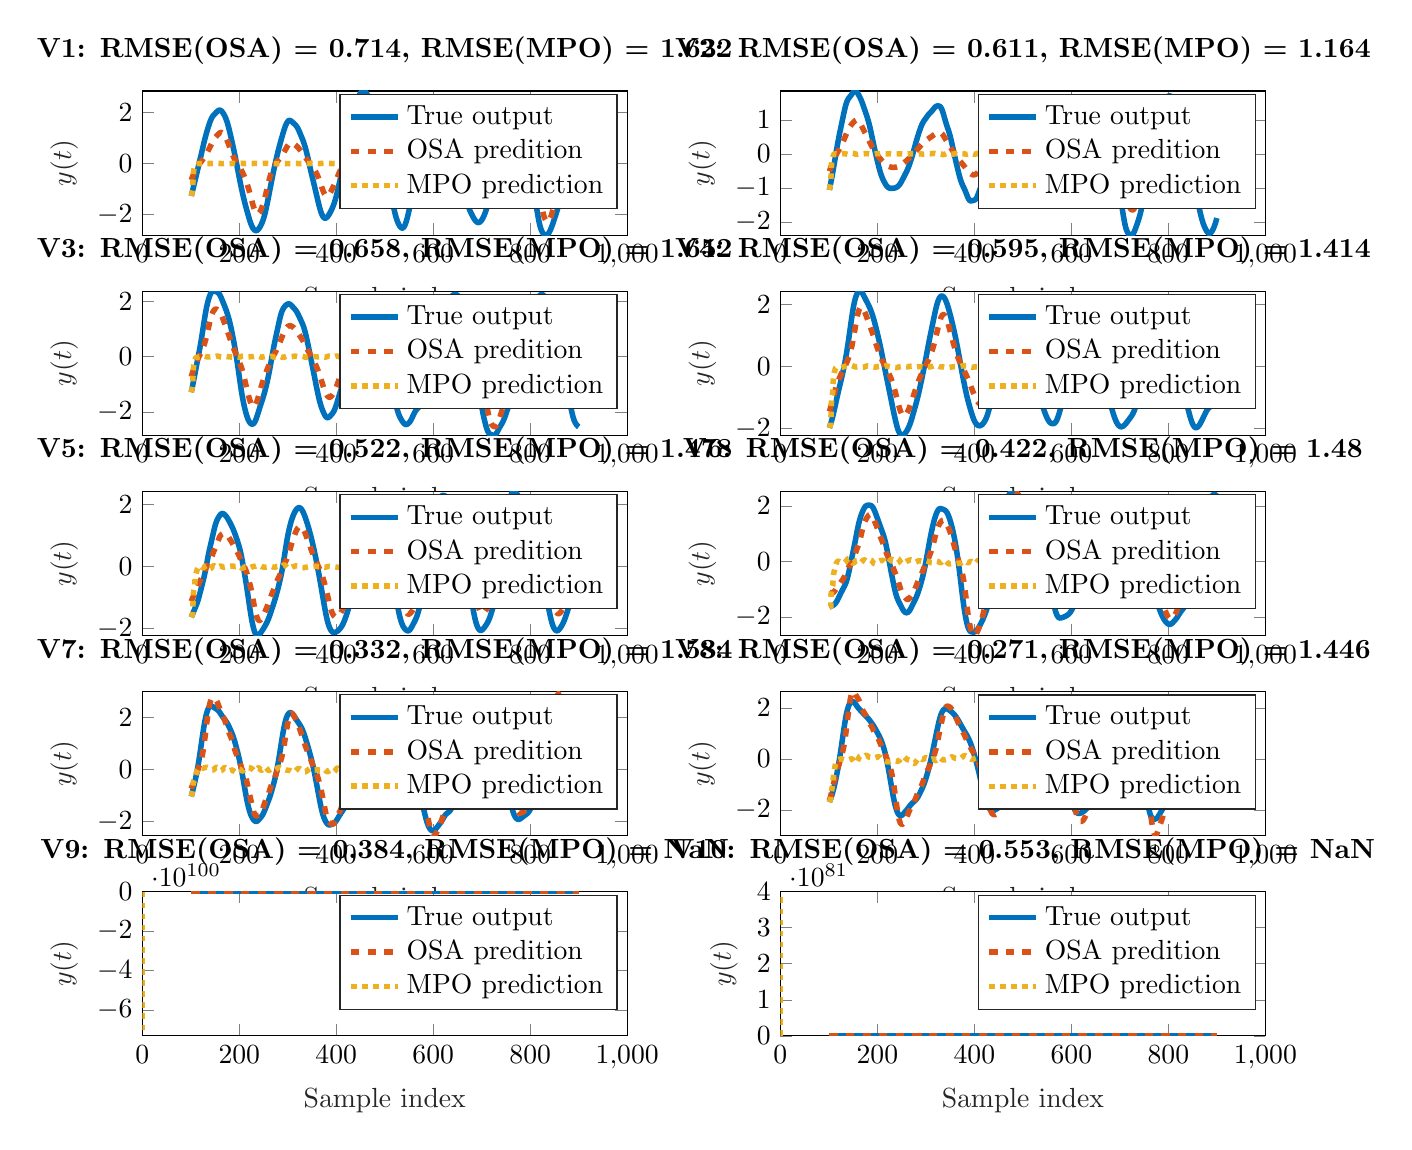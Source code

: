 % This file was created by matlab2tikz.
%
\definecolor{mycolor1}{rgb}{0.0,0.447,0.741}%
\definecolor{mycolor2}{rgb}{0.85,0.325,0.098}%
\definecolor{mycolor3}{rgb}{0.929,0.694,0.125}%
%
\begin{tikzpicture}

\begin{axis}[%
width=6.159cm,
height=1.831cm,
at={(0cm,10.169cm)},
scale only axis,
xmin=0,
xmax=1000,
xlabel style={font=\color{white!15!black}},
xlabel={Sample index},
ymin=-2.812,
ymax=2.847,
ylabel style={font=\color{white!15!black}},
ylabel={$y(t)$},
axis background/.style={fill=white},
title style={font=\bfseries},
title={V1: RMSE(OSA) = 0.714, RMSE(MPO) = 1.632},
legend style={legend cell align=left, align=left, draw=white!15!black}
]
\addplot [color=mycolor1, line width=2.0pt]
  table[row sep=crcr]{%
101	-1.273\\
104	-1.046\\
107	-0.813\\
110	-0.578\\
113	-0.339\\
119	0.144\\
121	0.308\\
126	0.718\\
127	0.799\\
129	0.952\\
130	1.026\\
132	1.167\\
134	1.299\\
136	1.424\\
138	1.541\\
139	1.596\\
140	1.648\\
141	1.697\\
143	1.781\\
145	1.846\\
147	1.895\\
149	1.937\\
154	2.033\\
155	2.051\\
156	2.067\\
157	2.08\\
159	2.094\\
160	2.093\\
161	2.088\\
162	2.079\\
163	2.064\\
164	2.047\\
166	1.999\\
167	1.971\\
169	1.906\\
171	1.828\\
173	1.734\\
174	1.68\\
175	1.624\\
176	1.561\\
177	1.495\\
178	1.424\\
180	1.273\\
183	1.027\\
186	0.773\\
188	0.601\\
190	0.423\\
192	0.237\\
194	0.043\\
196	-0.155\\
199	-0.452\\
201	-0.645\\
202	-0.741\\
205	-1.014\\
207	-1.188\\
209	-1.351\\
210	-1.432\\
213	-1.654\\
216	-1.863\\
219	-2.065\\
220	-2.132\\
221	-2.194\\
223	-2.315\\
225	-2.414\\
226	-2.459\\
228	-2.533\\
230	-2.584\\
231	-2.604\\
233	-2.63\\
235	-2.634\\
236	-2.629\\
237	-2.62\\
238	-2.607\\
240	-2.568\\
242	-2.512\\
243	-2.481\\
245	-2.41\\
247	-2.326\\
248	-2.278\\
249	-2.227\\
250	-2.169\\
251	-2.108\\
252	-2.039\\
253	-1.966\\
254	-1.887\\
255	-1.804\\
256	-1.716\\
258	-1.534\\
261	-1.245\\
268	-0.561\\
271	-0.281\\
272	-0.19\\
275	0.072\\
278	0.32\\
281	0.55\\
284	0.767\\
287	0.973\\
290	1.169\\
292	1.295\\
293	1.352\\
295	1.463\\
297	1.551\\
298	1.594\\
300	1.647\\
301	1.672\\
303	1.689\\
304	1.691\\
306	1.679\\
307	1.666\\
309	1.636\\
316	1.51\\
318	1.463\\
319	1.436\\
321	1.372\\
323	1.291\\
326	1.156\\
331	0.924\\
333	0.823\\
335	0.709\\
337	0.578\\
339	0.428\\
341	0.266\\
347	-0.247\\
349	-0.41\\
352	-0.646\\
355	-0.88\\
358	-1.12\\
362	-1.447\\
363	-1.526\\
365	-1.677\\
366	-1.75\\
369	-1.936\\
372	-2.064\\
373	-2.091\\
375	-2.131\\
376	-2.142\\
378	-2.143\\
379	-2.137\\
381	-2.107\\
382	-2.088\\
384	-2.036\\
385	-2.008\\
388	-1.906\\
390	-1.829\\
391	-1.787\\
393	-1.699\\
395	-1.598\\
396	-1.546\\
398	-1.424\\
399	-1.358\\
401	-1.213\\
402	-1.134\\
404	-0.973\\
411	-0.38\\
413	-0.207\\
415	-0.03\\
417	0.151\\
425	0.882\\
427	1.069\\
431	1.445\\
433	1.627\\
435	1.801\\
437	1.967\\
439	2.127\\
440	2.206\\
442	2.355\\
443	2.423\\
444	2.489\\
445	2.551\\
447	2.658\\
449	2.735\\
450	2.767\\
452	2.815\\
454	2.84\\
455	2.846\\
456	2.847\\
457	2.847\\
459	2.828\\
461	2.791\\
463	2.737\\
465	2.669\\
467	2.59\\
469	2.501\\
470	2.451\\
471	2.398\\
472	2.342\\
473	2.281\\
474	2.218\\
476	2.082\\
479	1.873\\
481	1.737\\
484	1.547\\
486	1.425\\
487	1.363\\
488	1.298\\
490	1.158\\
492	1.002\\
494	0.825\\
495	0.73\\
497	0.536\\
500	0.231\\
505	-0.284\\
507	-0.495\\
508	-0.602\\
510	-0.821\\
514	-1.269\\
516	-1.484\\
517	-1.586\\
518	-1.683\\
519	-1.775\\
521	-1.944\\
523	-2.087\\
524	-2.148\\
525	-2.207\\
526	-2.26\\
528	-2.353\\
530	-2.426\\
531	-2.459\\
533	-2.505\\
534	-2.522\\
536	-2.535\\
537	-2.531\\
539	-2.505\\
540	-2.477\\
542	-2.406\\
544	-2.297\\
545	-2.235\\
547	-2.096\\
549	-1.935\\
550	-1.853\\
554	-1.506\\
557	-1.246\\
561	-0.901\\
562	-0.814\\
564	-0.63\\
565	-0.535\\
567	-0.338\\
572	0.175\\
573	0.273\\
575	0.463\\
577	0.64\\
579	0.803\\
581	0.959\\
586	1.343\\
588	1.494\\
589	1.568\\
591	1.709\\
593	1.832\\
594	1.889\\
596	1.99\\
598	2.076\\
599	2.118\\
603	2.271\\
604	2.306\\
606	2.37\\
608	2.415\\
609	2.428\\
610	2.437\\
611	2.443\\
612	2.442\\
613	2.435\\
614	2.427\\
615	2.415\\
617	2.386\\
618	2.368\\
619	2.347\\
620	2.324\\
621	2.296\\
622	2.264\\
623	2.229\\
625	2.144\\
627	2.048\\
631	1.847\\
633	1.744\\
635	1.632\\
637	1.506\\
639	1.362\\
641	1.201\\
643	1.027\\
645	0.844\\
647	0.654\\
650	0.359\\
654	-0.04\\
657	-0.33\\
661	-0.709\\
666	-1.187\\
667	-1.28\\
669	-1.45\\
671	-1.597\\
673	-1.719\\
675	-1.819\\
676	-1.863\\
678	-1.946\\
680	-2.022\\
682	-2.095\\
684	-2.161\\
686	-2.219\\
687	-2.244\\
688	-2.266\\
689	-2.284\\
690	-2.298\\
691	-2.309\\
693	-2.318\\
694	-2.316\\
696	-2.3\\
697	-2.284\\
699	-2.245\\
701	-2.186\\
702	-2.156\\
705	-2.037\\
707	-1.941\\
708	-1.889\\
710	-1.771\\
711	-1.707\\
713	-1.567\\
714	-1.49\\
716	-1.33\\
720	-1.0\\
722	-0.839\\
725	-0.614\\
728	-0.397\\
729	-0.323\\
731	-0.169\\
732	-0.089\\
734	0.079\\
740	0.601\\
742	0.765\\
743	0.844\\
745	0.994\\
747	1.131\\
748	1.196\\
750	1.32\\
752	1.433\\
754	1.532\\
755	1.58\\
757	1.653\\
758	1.682\\
760	1.726\\
761	1.736\\
763	1.749\\
765	1.74\\
767	1.719\\
769	1.687\\
770	1.668\\
772	1.62\\
773	1.589\\
774	1.555\\
775	1.516\\
776	1.474\\
777	1.426\\
778	1.375\\
779	1.319\\
780	1.259\\
782	1.13\\
784	0.989\\
785	0.916\\
788	0.689\\
791	0.456\\
793	0.297\\
795	0.13\\
797	-0.049\\
799	-0.243\\
801	-0.449\\
805	-0.871\\
808	-1.183\\
810	-1.395\\
812	-1.616\\
815	-1.957\\
816	-2.067\\
817	-2.172\\
818	-2.27\\
819	-2.36\\
820	-2.439\\
821	-2.51\\
822	-2.568\\
823	-2.62\\
824	-2.661\\
825	-2.697\\
826	-2.725\\
827	-2.75\\
829	-2.786\\
830	-2.798\\
831	-2.808\\
832	-2.812\\
833	-2.812\\
834	-2.807\\
835	-2.797\\
836	-2.782\\
838	-2.737\\
840	-2.671\\
841	-2.633\\
843	-2.546\\
845	-2.445\\
847	-2.336\\
849	-2.223\\
852	-2.05\\
854	-1.932\\
857	-1.745\\
859	-1.61\\
861	-1.463\\
862	-1.386\\
864	-1.226\\
866	-1.058\\
869	-0.794\\
872	-0.519\\
876	-0.148\\
878	0.033\\
880	0.209\\
884	0.56\\
885	0.649\\
887	0.834\\
889	1.026\\
893	1.412\\
894	1.507\\
896	1.684\\
897	1.767\\
898	1.847\\
899	1.925\\
900	1.996\\
};
\addlegendentry{True output}

\addplot [color=mycolor2, dashed, line width=2.0pt]
  table[row sep=crcr]{%
101	-0.651\\
104	-0.5\\
106	-0.408\\
107	-0.365\\
109	-0.286\\
111	-0.214\\
113	-0.149\\
115	-0.091\\
117	-0.037\\
121	0.063\\
125	0.164\\
128	0.245\\
130	0.303\\
132	0.366\\
134	0.434\\
136	0.507\\
139	0.623\\
143	0.781\\
145	0.856\\
147	0.924\\
149	0.982\\
151	1.031\\
153	1.074\\
156	1.135\\
158	1.172\\
159	1.188\\
160	1.201\\
161	1.211\\
162	1.216\\
163	1.219\\
164	1.214\\
165	1.205\\
166	1.191\\
167	1.172\\
168	1.15\\
170	1.093\\
172	1.024\\
173	0.986\\
175	0.902\\
177	0.808\\
179	0.706\\
182	0.548\\
183	0.496\\
185	0.398\\
187	0.309\\
189	0.227\\
191	0.153\\
193	0.083\\
195	0.019\\
198	-0.071\\
201	-0.159\\
203	-0.221\\
205	-0.288\\
207	-0.361\\
209	-0.443\\
210	-0.486\\
212	-0.579\\
213	-0.629\\
215	-0.735\\
216	-0.792\\
218	-0.912\\
220	-1.04\\
222	-1.177\\
223	-1.248\\
224	-1.322\\
226	-1.466\\
227	-1.541\\
228	-1.605\\
229	-1.672\\
230	-1.733\\
232	-1.837\\
234	-1.911\\
235	-1.938\\
236	-1.957\\
237	-1.972\\
239	-1.972\\
240	-1.959\\
241	-1.941\\
242	-1.918\\
244	-1.849\\
246	-1.759\\
247	-1.708\\
249	-1.598\\
251	-1.472\\
253	-1.331\\
255	-1.176\\
260	-0.765\\
261	-0.688\\
262	-0.615\\
263	-0.545\\
264	-0.48\\
265	-0.418\\
266	-0.362\\
267	-0.31\\
268	-0.262\\
269	-0.217\\
270	-0.177\\
271	-0.14\\
272	-0.105\\
273	-0.073\\
275	-0.014\\
277	0.038\\
280	0.112\\
284	0.209\\
287	0.288\\
289	0.345\\
291	0.407\\
293	0.472\\
295	0.539\\
296	0.574\\
298	0.64\\
299	0.674\\
302	0.757\\
305	0.804\\
307	0.812\\
308	0.811\\
310	0.799\\
312	0.776\\
314	0.749\\
317	0.706\\
319	0.672\\
320	0.655\\
322	0.614\\
324	0.566\\
325	0.542\\
330	0.411\\
337	0.228\\
345	0.008\\
348	-0.067\\
352	-0.166\\
354	-0.22\\
356	-0.278\\
358	-0.343\\
359	-0.378\\
360	-0.416\\
362	-0.499\\
364	-0.592\\
365	-0.642\\
367	-0.75\\
368	-0.804\\
369	-0.862\\
370	-0.922\\
371	-0.973\\
372	-1.026\\
373	-1.083\\
376	-1.204\\
377	-1.231\\
379	-1.268\\
380	-1.277\\
382	-1.27\\
383	-1.26\\
385	-1.22\\
386	-1.196\\
389	-1.102\\
393	-0.95\\
394	-0.911\\
397	-0.785\\
399	-0.693\\
400	-0.648\\
401	-0.599\\
406	-0.365\\
408	-0.281\\
409	-0.242\\
411	-0.17\\
413	-0.105\\
415	-0.044\\
417	0.013\\
423	0.179\\
425	0.241\\
427	0.311\\
428	0.35\\
429	0.391\\
430	0.434\\
431	0.482\\
432	0.532\\
433	0.586\\
434	0.644\\
435	0.705\\
436	0.771\\
437	0.841\\
438	0.914\\
439	0.991\\
440	1.071\\
441	1.155\\
442	1.241\\
443	1.331\\
445	1.516\\
446	1.612\\
449	1.885\\
450	1.965\\
451	2.048\\
453	2.175\\
454	2.226\\
455	2.268\\
456	2.307\\
458	2.347\\
459	2.353\\
460	2.352\\
461	2.346\\
462	2.327\\
463	2.304\\
465	2.229\\
467	2.128\\
469	2.006\\
471	1.871\\
473	1.724\\
475	1.567\\
480	1.158\\
481	1.081\\
482	1.008\\
483	0.94\\
484	0.876\\
485	0.815\\
487	0.707\\
488	0.656\\
490	0.56\\
495	0.329\\
497	0.241\\
499	0.159\\
501	0.085\\
503	0.017\\
509	-0.178\\
511	-0.251\\
512	-0.291\\
513	-0.334\\
514	-0.379\\
515	-0.428\\
516	-0.481\\
517	-0.539\\
518	-0.6\\
519	-0.666\\
520	-0.735\\
521	-0.807\\
524	-1.036\\
525	-1.114\\
526	-1.187\\
527	-1.263\\
529	-1.401\\
530	-1.465\\
532	-1.583\\
534	-1.678\\
535	-1.722\\
537	-1.781\\
538	-1.8\\
540	-1.807\\
541	-1.795\\
543	-1.74\\
544	-1.692\\
546	-1.575\\
547	-1.495\\
548	-1.418\\
549	-1.333\\
550	-1.244\\
551	-1.159\\
552	-1.068\\
553	-0.982\\
554	-0.899\\
555	-0.818\\
556	-0.743\\
557	-0.672\\
558	-0.605\\
559	-0.543\\
560	-0.484\\
561	-0.43\\
562	-0.379\\
564	-0.284\\
566	-0.199\\
567	-0.158\\
569	-0.084\\
570	-0.049\\
572	0.014\\
574	0.073\\
579	0.213\\
581	0.274\\
583	0.339\\
585	0.411\\
586	0.449\\
588	0.533\\
590	0.625\\
591	0.674\\
594	0.83\\
595	0.886\\
596	0.937\\
598	1.044\\
599	1.094\\
600	1.146\\
604	1.336\\
607	1.473\\
608	1.515\\
610	1.592\\
612	1.646\\
613	1.661\\
614	1.671\\
615	1.677\\
616	1.673\\
617	1.663\\
618	1.65\\
619	1.631\\
620	1.609\\
621	1.584\\
622	1.555\\
623	1.522\\
624	1.486\\
625	1.444\\
626	1.399\\
627	1.352\\
631	1.135\\
633	1.027\\
645	0.397\\
647	0.3\\
649	0.211\\
650	0.17\\
652	0.094\\
654	0.028\\
656	-0.033\\
660	-0.15\\
662	-0.213\\
664	-0.282\\
666	-0.358\\
667	-0.399\\
669	-0.487\\
671	-0.583\\
676	-0.834\\
677	-0.883\\
680	-1.015\\
682	-1.098\\
685	-1.217\\
687	-1.293\\
688	-1.33\\
690	-1.396\\
691	-1.424\\
692	-1.449\\
693	-1.469\\
694	-1.484\\
695	-1.495\\
697	-1.499\\
698	-1.493\\
700	-1.465\\
701	-1.441\\
703	-1.384\\
706	-1.266\\
709	-1.119\\
712	-0.952\\
713	-0.891\\
714	-0.833\\
717	-0.652\\
719	-0.537\\
720	-0.484\\
721	-0.434\\
722	-0.387\\
723	-0.343\\
724	-0.304\\
726	-0.231\\
728	-0.169\\
730	-0.112\\
733	-0.031\\
737	0.073\\
741	0.177\\
743	0.231\\
745	0.289\\
748	0.383\\
751	0.485\\
755	0.624\\
756	0.66\\
759	0.754\\
761	0.804\\
762	0.824\\
764	0.854\\
766	0.864\\
767	0.865\\
769	0.854\\
771	0.831\\
773	0.799\\
774	0.778\\
776	0.73\\
778	0.671\\
780	0.603\\
782	0.528\\
784	0.449\\
786	0.371\\
788	0.296\\
790	0.227\\
792	0.163\\
795	0.074\\
800	-0.073\\
803	-0.165\\
805	-0.231\\
806	-0.266\\
807	-0.305\\
808	-0.347\\
809	-0.393\\
810	-0.443\\
811	-0.498\\
812	-0.558\\
813	-0.624\\
814	-0.696\\
815	-0.775\\
816	-0.86\\
817	-0.954\\
818	-1.054\\
819	-1.16\\
820	-1.272\\
823	-1.613\\
824	-1.718\\
825	-1.816\\
826	-1.903\\
827	-1.982\\
828	-2.048\\
829	-2.107\\
830	-2.154\\
831	-2.195\\
832	-2.226\\
833	-2.253\\
834	-2.271\\
835	-2.284\\
836	-2.286\\
837	-2.282\\
838	-2.268\\
839	-2.246\\
840	-2.214\\
842	-2.128\\
844	-2.008\\
845	-1.94\\
847	-1.797\\
848	-1.718\\
850	-1.564\\
851	-1.487\\
853	-1.338\\
855	-1.197\\
856	-1.128\\
858	-0.998\\
859	-0.934\\
862	-0.749\\
865	-0.576\\
866	-0.52\\
868	-0.416\\
869	-0.367\\
871	-0.275\\
872	-0.233\\
874	-0.156\\
875	-0.121\\
877	-0.056\\
879	0.001\\
885	0.165\\
887	0.226\\
889	0.295\\
890	0.332\\
891	0.372\\
892	0.415\\
893	0.462\\
894	0.511\\
895	0.565\\
896	0.621\\
897	0.682\\
899	0.811\\
900	0.881\\
};
\addlegendentry{OSA predition}

\addplot [color=mycolor3, dotted, line width=2.0pt]
  table[row sep=crcr]{%
101	-1.273\\
104	-1.046\\
105	-0.453\\
106	-0.266\\
107	-0.19\\
108	-0.151\\
109	-0.059\\
110	-0.024\\
111	-0.012\\
113	-0.004\\
115	-0.002\\
128	0.0\\
133	-0.002\\
141	0.001\\
147	-0.003\\
150	0.002\\
154	0.007\\
157	0.006\\
163	-0.003\\
166	-0.003\\
171	-0.0\\
175	-0.003\\
179	-0.005\\
183	-0.002\\
188	0.002\\
198	-0.001\\
203	0.002\\
215	-0.002\\
221	-0.007\\
225	-0.003\\
229	0.001\\
244	-0.0\\
247	-0.001\\
250	0.002\\
255	0.007\\
258	0.005\\
265	-0.003\\
275	-0.005\\
288	-5.877e-05\\
293	0.001\\
298	-0.003\\
304	-0.008\\
308	-0.005\\
315	0.006\\
318	0.003\\
322	-0.003\\
325	-0.002\\
331	0.004\\
334	0.0\\
339	-0.007\\
342	-0.006\\
350	0.003\\
354	0.0\\
360	-0.005\\
363	-0.005\\
370	0.003\\
376	0.007\\
381	0.005\\
390	-0.001\\
395	-0.001\\
404	0.004\\
411	-0.003\\
433	0.004\\
437	0.003\\
444	0.006\\
452	-0.002\\
459	0.0\\
464	-0.001\\
470	0.001\\
477	-0.001\\
485	0.009\\
488	0.005\\
493	-0.005\\
496	-0.006\\
500	-0.002\\
504	0.001\\
508	-0.002\\
512	-0.005\\
515	-0.004\\
523	0.004\\
527	0.003\\
533	-0.0\\
536	0.002\\
545	0.01\\
550	0.005\\
558	-0.005\\
561	-0.004\\
565	0.001\\
569	0.003\\
572	-7.579e-05\\
577	-0.006\\
580	-0.005\\
589	0.005\\
593	0.001\\
596	-0.002\\
599	0.0\\
604	0.007\\
607	0.005\\
612	-0.003\\
615	-0.001\\
619	0.003\\
622	0.001\\
625	-0.002\\
627	-0.002\\
634	0.005\\
642	-0.005\\
652	5.976e-05\\
660	0.002\\
665	-0.004\\
667	-0.003\\
675	0.007\\
678	0.002\\
682	-0.005\\
685	-0.006\\
701	0.001\\
709	0.001\\
716	0.003\\
720	-0.002\\
724	-0.007\\
726	-0.007\\
729	-0.004\\
734	0.004\\
737	0.003\\
746	-0.003\\
757	-0.002\\
763	-0.006\\
768	-0.001\\
772	-0.0\\
782	-0.004\\
794	0.001\\
802	-0.007\\
808	-0.001\\
811	-0.006\\
814	-0.011\\
816	-0.01\\
818	-0.005\\
822	0.009\\
824	0.01\\
826	0.008\\
831	-0.002\\
834	-0.001\\
840	0.002\\
847	-0.0\\
855	-0.005\\
866	0.001\\
873	-0.0\\
879	-0.003\\
882	-0.003\\
892	0.006\\
900	-0.0\\
};
\addlegendentry{MPO prediction}

\end{axis}

\begin{axis}[%
width=6.159cm,
height=1.831cm,
at={(8.104cm,10.169cm)},
scale only axis,
xmin=0,
xmax=1000,
xlabel style={font=\color{white!15!black}},
xlabel={Sample index},
ymin=-2.384,
ymax=1.847,
ylabel style={font=\color{white!15!black}},
ylabel={$y(t)$},
axis background/.style={fill=white},
title style={font=\bfseries},
title={V2: RMSE(OSA) = 0.611, RMSE(MPO) = 1.164},
legend style={legend cell align=left, align=left, draw=white!15!black}
]
\addplot [color=mycolor1, line width=2.0pt]
  table[row sep=crcr]{%
101	-1.056\\
103	-0.918\\
105	-0.774\\
107	-0.622\\
109	-0.462\\
111	-0.295\\
113	-0.124\\
114	-0.038\\
116	0.13\\
117	0.211\\
119	0.369\\
121	0.517\\
122	0.589\\
125	0.796\\
130	1.136\\
131	1.203\\
133	1.328\\
134	1.386\\
136	1.488\\
138	1.562\\
139	1.59\\
140	1.615\\
141	1.636\\
145	1.707\\
146	1.726\\
150	1.808\\
151	1.825\\
152	1.838\\
153	1.844\\
154	1.847\\
155	1.844\\
156	1.835\\
157	1.822\\
158	1.806\\
159	1.786\\
160	1.764\\
162	1.715\\
163	1.689\\
165	1.632\\
167	1.566\\
168	1.53\\
170	1.453\\
172	1.371\\
177	1.163\\
179	1.077\\
181	0.983\\
182	0.931\\
183	0.877\\
185	0.759\\
187	0.631\\
193	0.229\\
194	0.164\\
197	-0.023\\
199	-0.145\\
201	-0.264\\
203	-0.379\\
205	-0.485\\
206	-0.533\\
207	-0.579\\
208	-0.622\\
210	-0.698\\
212	-0.762\\
214	-0.818\\
216	-0.869\\
217	-0.893\\
219	-0.936\\
221	-0.969\\
222	-0.982\\
223	-0.992\\
225	-1.004\\
227	-1.008\\
230	-1.009\\
233	-1.007\\
235	-1.004\\
237	-0.996\\
239	-0.984\\
240	-0.977\\
242	-0.956\\
243	-0.944\\
245	-0.914\\
247	-0.876\\
249	-0.829\\
251	-0.776\\
260	-0.525\\
261	-0.495\\
263	-0.43\\
265	-0.357\\
267	-0.279\\
269	-0.194\\
271	-0.103\\
273	-0.005\\
276	0.151\\
278	0.256\\
279	0.308\\
281	0.408\\
283	0.502\\
285	0.592\\
287	0.678\\
289	0.759\\
290	0.796\\
291	0.832\\
292	0.864\\
293	0.894\\
294	0.92\\
295	0.945\\
297	0.988\\
304	1.128\\
306	1.164\\
308	1.194\\
311	1.236\\
313	1.268\\
315	1.303\\
317	1.339\\
318	1.356\\
319	1.371\\
320	1.384\\
321	1.393\\
322	1.4\\
323	1.405\\
324	1.408\\
326	1.407\\
327	1.404\\
328	1.399\\
329	1.39\\
330	1.377\\
331	1.359\\
332	1.334\\
333	1.305\\
334	1.268\\
335	1.228\\
336	1.181\\
337	1.133\\
340	0.98\\
341	0.931\\
343	0.841\\
347	0.674\\
349	0.579\\
351	0.471\\
353	0.35\\
356	0.155\\
358	0.026\\
360	-0.101\\
362	-0.224\\
365	-0.405\\
367	-0.523\\
368	-0.58\\
370	-0.687\\
372	-0.78\\
373	-0.821\\
374	-0.859\\
375	-0.894\\
377	-0.957\\
379	-1.015\\
381	-1.079\\
383	-1.149\\
386	-1.258\\
388	-1.32\\
390	-1.36\\
391	-1.37\\
392	-1.378\\
393	-1.38\\
394	-1.379\\
397	-1.369\\
399	-1.361\\
401	-1.348\\
403	-1.324\\
404	-1.302\\
405	-1.279\\
406	-1.248\\
407	-1.214\\
409	-1.138\\
411	-1.059\\
412	-1.021\\
414	-0.95\\
417	-0.85\\
418	-0.816\\
420	-0.737\\
422	-0.648\\
424	-0.551\\
426	-0.452\\
428	-0.358\\
430	-0.268\\
433	-0.135\\
435	-0.038\\
437	0.073\\
439	0.202\\
441	0.344\\
444	0.569\\
445	0.643\\
447	0.778\\
449	0.895\\
451	0.994\\
453	1.08\\
455	1.159\\
457	1.233\\
459	1.299\\
460	1.327\\
461	1.351\\
462	1.37\\
463	1.385\\
464	1.394\\
465	1.4\\
466	1.401\\
467	1.399\\
469	1.389\\
472	1.37\\
474	1.353\\
475	1.343\\
476	1.329\\
477	1.314\\
478	1.296\\
479	1.275\\
480	1.252\\
482	1.2\\
484	1.143\\
486	1.082\\
487	1.051\\
489	0.984\\
491	0.911\\
493	0.83\\
495	0.745\\
498	0.618\\
500	0.538\\
501	0.5\\
503	0.428\\
507	0.289\\
509	0.214\\
510	0.174\\
511	0.133\\
513	0.044\\
518	-0.185\\
520	-0.271\\
522	-0.353\\
525	-0.473\\
527	-0.551\\
529	-0.626\\
531	-0.698\\
534	-0.799\\
538	-0.929\\
539	-0.962\\
541	-1.022\\
543	-1.073\\
545	-1.111\\
547	-1.14\\
549	-1.166\\
550	-1.18\\
552	-1.216\\
556	-1.297\\
557	-1.313\\
558	-1.325\\
559	-1.332\\
560	-1.335\\
561	-1.334\\
563	-1.324\\
565	-1.312\\
567	-1.304\\
569	-1.299\\
570	-1.295\\
571	-1.287\\
572	-1.276\\
573	-1.261\\
574	-1.239\\
575	-1.212\\
576	-1.181\\
577	-1.146\\
579	-1.072\\
581	-0.998\\
582	-0.962\\
584	-0.897\\
590	-0.709\\
593	-0.61\\
595	-0.541\\
596	-0.506\\
598	-0.43\\
600	-0.346\\
602	-0.254\\
604	-0.155\\
608	0.045\\
610	0.141\\
611	0.188\\
613	0.275\\
615	0.355\\
617	0.43\\
620	0.54\\
621	0.578\\
623	0.662\\
624	0.708\\
625	0.757\\
627	0.86\\
629	0.966\\
630	1.017\\
631	1.065\\
632	1.111\\
634	1.193\\
636	1.262\\
638	1.318\\
640	1.365\\
641	1.385\\
642	1.401\\
643	1.416\\
645	1.435\\
647	1.437\\
648	1.433\\
649	1.427\\
651	1.408\\
653	1.385\\
656	1.345\\
658	1.315\\
660	1.283\\
662	1.247\\
665	1.188\\
667	1.145\\
669	1.098\\
670	1.071\\
671	1.042\\
672	1.01\\
673	0.975\\
674	0.938\\
676	0.855\\
678	0.759\\
680	0.653\\
681	0.597\\
683	0.476\\
684	0.411\\
686	0.273\\
688	0.115\\
689	0.034\\
691	-0.149\\
692	-0.247\\
693	-0.348\\
694	-0.451\\
696	-0.664\\
699	-0.989\\
701	-1.203\\
703	-1.411\\
705	-1.609\\
706	-1.702\\
707	-1.792\\
708	-1.878\\
710	-2.03\\
711	-2.092\\
712	-2.149\\
713	-2.203\\
715	-2.276\\
716	-2.305\\
718	-2.346\\
719	-2.359\\
720	-2.37\\
721	-2.377\\
722	-2.381\\
723	-2.384\\
724	-2.381\\
725	-2.375\\
726	-2.365\\
727	-2.349\\
728	-2.329\\
729	-2.303\\
730	-2.273\\
731	-2.24\\
733	-2.164\\
735	-2.083\\
737	-1.998\\
738	-1.956\\
740	-1.864\\
742	-1.763\\
744	-1.647\\
746	-1.516\\
748	-1.372\\
750	-1.22\\
752	-1.065\\
756	-0.754\\
760	-0.447\\
763	-0.219\\
766	0.004\\
768	0.149\\
771	0.361\\
774	0.573\\
775	0.644\\
779	0.936\\
781	1.074\\
782	1.137\\
783	1.197\\
784	1.251\\
785	1.3\\
786	1.344\\
787	1.383\\
788	1.419\\
790	1.482\\
792	1.538\\
794	1.591\\
796	1.637\\
798	1.673\\
800	1.695\\
801	1.7\\
802	1.702\\
803	1.702\\
804	1.698\\
806	1.687\\
808	1.671\\
809	1.661\\
810	1.648\\
811	1.632\\
812	1.613\\
814	1.564\\
816	1.497\\
817	1.457\\
818	1.414\\
819	1.368\\
821	1.267\\
823	1.156\\
824	1.097\\
826	0.976\\
831	0.656\\
833	0.535\\
834	0.476\\
836	0.365\\
841	0.104\\
843	-0.008\\
845	-0.135\\
846	-0.202\\
848	-0.349\\
850	-0.51\\
851	-0.592\\
855	-0.929\\
856	-1.013\\
858	-1.174\\
859	-1.253\\
861	-1.403\\
862	-1.477\\
865	-1.68\\
866	-1.741\\
868	-1.856\\
869	-1.909\\
872	-2.047\\
875	-2.154\\
877	-2.213\\
878	-2.241\\
880	-2.285\\
881	-2.302\\
883	-2.327\\
885	-2.33\\
886	-2.327\\
887	-2.317\\
888	-2.305\\
890	-2.268\\
892	-2.217\\
894	-2.155\\
896	-2.079\\
898	-1.988\\
900	-1.883\\
};
\addlegendentry{True output}

\addplot [color=mycolor2, dashed, line width=2.0pt]
  table[row sep=crcr]{%
101	-0.511\\
104	-0.395\\
106	-0.32\\
108	-0.247\\
110	-0.177\\
112	-0.112\\
114	-0.053\\
116	0.001\\
118	0.052\\
122	0.151\\
125	0.231\\
127	0.288\\
129	0.349\\
131	0.413\\
135	0.549\\
138	0.647\\
140	0.71\\
141	0.735\\
142	0.763\\
144	0.809\\
145	0.83\\
147	0.868\\
149	0.903\\
152	0.948\\
153	0.962\\
154	0.973\\
156	0.988\\
157	0.989\\
158	0.988\\
159	0.984\\
160	0.974\\
161	0.961\\
162	0.945\\
163	0.927\\
164	0.906\\
166	0.858\\
168	0.805\\
170	0.749\\
179	0.495\\
182	0.411\\
188	0.241\\
190	0.188\\
192	0.139\\
194	0.092\\
196	0.048\\
200	-0.036\\
202	-0.075\\
204	-0.112\\
207	-0.161\\
213	-0.253\\
215	-0.281\\
217	-0.307\\
219	-0.329\\
220	-0.34\\
223	-0.363\\
226	-0.379\\
228	-0.387\\
230	-0.392\\
232	-0.394\\
234	-0.394\\
237	-0.39\\
240	-0.383\\
242	-0.375\\
244	-0.365\\
246	-0.351\\
248	-0.333\\
251	-0.302\\
258	-0.225\\
262	-0.175\\
267	-0.109\\
270	-0.067\\
273	-0.02\\
279	0.076\\
283	0.138\\
286	0.188\\
289	0.238\\
291	0.269\\
293	0.297\\
298	0.363\\
301	0.401\\
303	0.423\\
306	0.453\\
310	0.491\\
312	0.511\\
317	0.564\\
320	0.591\\
322	0.607\\
325	0.626\\
327	0.633\\
328	0.634\\
329	0.632\\
330	0.627\\
331	0.62\\
332	0.609\\
333	0.595\\
334	0.58\\
335	0.561\\
337	0.517\\
341	0.419\\
345	0.326\\
346	0.304\\
350	0.211\\
354	0.121\\
357	0.059\\
364	-0.081\\
368	-0.162\\
370	-0.2\\
372	-0.236\\
381	-0.394\\
384	-0.451\\
387	-0.504\\
390	-0.55\\
392	-0.576\\
394	-0.596\\
396	-0.608\\
398	-0.614\\
400	-0.612\\
402	-0.603\\
403	-0.594\\
404	-0.584\\
405	-0.572\\
407	-0.544\\
412	-0.454\\
415	-0.398\\
424	-0.22\\
426	-0.184\\
429	-0.135\\
432	-0.086\\
434	-0.051\\
436	-0.013\\
439	0.048\\
448	0.245\\
450	0.291\\
457	0.462\\
458	0.485\\
460	0.525\\
462	0.558\\
463	0.573\\
465	0.597\\
467	0.614\\
468	0.62\\
469	0.623\\
470	0.625\\
471	0.626\\
473	0.62\\
475	0.61\\
477	0.593\\
479	0.573\\
481	0.549\\
483	0.522\\
485	0.492\\
487	0.458\\
489	0.422\\
491	0.384\\
495	0.307\\
497	0.269\\
500	0.219\\
503	0.174\\
516	-0.012\\
523	-0.106\\
530	-0.205\\
534	-0.26\\
539	-0.335\\
540	-0.351\\
543	-0.39\\
547	-0.435\\
549	-0.457\\
555	-0.525\\
557	-0.542\\
559	-0.556\\
561	-0.566\\
562	-0.571\\
564	-0.577\\
565	-0.579\\
567	-0.58\\
569	-0.576\\
571	-0.566\\
573	-0.55\\
574	-0.54\\
576	-0.515\\
577	-0.502\\
580	-0.454\\
589	-0.298\\
591	-0.268\\
594	-0.225\\
597	-0.182\\
600	-0.135\\
605	-0.054\\
610	0.021\\
614	0.078\\
620	0.16\\
622	0.191\\
624	0.227\\
626	0.264\\
629	0.323\\
632	0.385\\
639	0.537\\
640	0.557\\
642	0.59\\
644	0.616\\
646	0.634\\
647	0.641\\
649	0.648\\
651	0.647\\
653	0.64\\
655	0.628\\
657	0.611\\
659	0.592\\
663	0.548\\
666	0.514\\
668	0.488\\
670	0.46\\
672	0.428\\
674	0.393\\
676	0.355\\
678	0.313\\
680	0.269\\
682	0.223\\
685	0.148\\
688	0.067\\
691	-0.02\\
693	-0.08\\
696	-0.176\\
697	-0.211\\
698	-0.247\\
699	-0.285\\
700	-0.327\\
701	-0.371\\
702	-0.42\\
703	-0.472\\
704	-0.528\\
705	-0.588\\
706	-0.652\\
707	-0.719\\
708	-0.789\\
710	-0.935\\
711	-1.012\\
712	-1.087\\
713	-1.159\\
714	-1.236\\
715	-1.299\\
717	-1.424\\
718	-1.468\\
719	-1.515\\
720	-1.552\\
722	-1.606\\
723	-1.623\\
724	-1.636\\
725	-1.643\\
726	-1.644\\
727	-1.642\\
728	-1.632\\
729	-1.617\\
730	-1.599\\
731	-1.571\\
732	-1.54\\
733	-1.504\\
734	-1.463\\
735	-1.42\\
737	-1.326\\
740	-1.177\\
742	-1.076\\
744	-0.973\\
751	-0.595\\
753	-0.495\\
754	-0.448\\
755	-0.403\\
756	-0.36\\
757	-0.32\\
758	-0.281\\
759	-0.245\\
760	-0.21\\
761	-0.178\\
763	-0.117\\
765	-0.063\\
767	-0.013\\
774	0.154\\
776	0.206\\
779	0.29\\
786	0.496\\
788	0.557\\
790	0.614\\
792	0.668\\
794	0.716\\
795	0.737\\
797	0.776\\
799	0.809\\
800	0.823\\
802	0.847\\
804	0.861\\
805	0.865\\
806	0.866\\
807	0.866\\
808	0.863\\
809	0.858\\
810	0.851\\
811	0.841\\
812	0.83\\
813	0.817\\
815	0.783\\
816	0.762\\
818	0.715\\
820	0.657\\
822	0.593\\
825	0.49\\
827	0.42\\
829	0.353\\
831	0.292\\
832	0.263\\
834	0.212\\
835	0.188\\
838	0.123\\
842	0.042\\
845	-0.022\\
848	-0.091\\
850	-0.14\\
852	-0.192\\
854	-0.249\\
855	-0.279\\
856	-0.311\\
857	-0.345\\
858	-0.381\\
859	-0.419\\
861	-0.503\\
862	-0.547\\
865	-0.691\\
866	-0.743\\
867	-0.793\\
868	-0.844\\
869	-0.899\\
870	-0.951\\
871	-1.001\\
873	-1.106\\
875	-1.2\\
876	-1.25\\
879	-1.373\\
881	-1.443\\
882	-1.474\\
884	-1.524\\
885	-1.541\\
887	-1.565\\
889	-1.561\\
890	-1.555\\
891	-1.539\\
892	-1.519\\
893	-1.493\\
894	-1.464\\
895	-1.43\\
896	-1.393\\
898	-1.306\\
900	-1.208\\
};
\addlegendentry{OSA predition}

\addplot [color=mycolor3, dotted, line width=2.0pt]
  table[row sep=crcr]{%
101	-1.056\\
103	-0.918\\
104	-0.846\\
105	-0.357\\
106	-0.204\\
107	-0.144\\
108	-0.113\\
109	-0.047\\
110	-0.019\\
111	-0.009\\
113	-0.002\\
115	-0.002\\
120	-0.01\\
123	-0.009\\
126	-0.003\\
130	0.006\\
132	0.007\\
134	0.003\\
139	-0.015\\
141	-0.014\\
143	-0.007\\
147	0.016\\
149	0.02\\
150	0.018\\
152	0.01\\
155	-0.006\\
157	-0.01\\
158	-0.011\\
160	-0.007\\
163	0.002\\
165	0.004\\
168	0.002\\
171	0.001\\
174	0.005\\
177	0.009\\
179	0.007\\
181	0.003\\
185	-0.006\\
187	-0.007\\
189	-0.004\\
195	0.008\\
198	0.008\\
203	0.004\\
205	0.006\\
210	0.012\\
212	0.011\\
214	0.007\\
217	0.001\\
219	0.0\\
221	0.002\\
224	0.005\\
226	0.005\\
229	0.0\\
232	-0.005\\
234	-0.006\\
238	-0.004\\
250	0.003\\
253	-0.0\\
256	-0.006\\
258	-0.007\\
261	-0.003\\
265	0.003\\
268	0.003\\
273	0.005\\
276	0.005\\
279	0.001\\
282	-0.004\\
285	-0.004\\
289	-0.001\\
291	-0.002\\
295	-0.007\\
297	-0.006\\
299	-0.001\\
302	0.007\\
304	0.008\\
310	0.004\\
312	0.007\\
315	0.014\\
317	0.014\\
319	0.01\\
322	0.001\\
324	-0.001\\
329	0.002\\
331	-0.003\\
335	-0.018\\
336	-0.019\\
338	-0.015\\
340	-0.004\\
342	0.009\\
344	0.017\\
346	0.016\\
348	0.008\\
351	-0.006\\
352	-0.01\\
354	-0.01\\
356	-0.006\\
359	0.003\\
361	0.006\\
363	0.005\\
368	0.002\\
370	0.004\\
375	0.012\\
377	0.01\\
379	0.004\\
383	-0.013\\
384	-0.016\\
385	-0.016\\
387	-0.011\\
392	0.014\\
393	0.016\\
395	0.012\\
399	-0.007\\
400	-0.009\\
401	-0.009\\
402	-0.007\\
404	0.002\\
406	0.012\\
408	0.015\\
410	0.009\\
414	-0.011\\
415	-0.014\\
417	-0.013\\
419	-0.006\\
421	0.002\\
423	0.006\\
425	0.004\\
430	-0.01\\
432	-0.009\\
434	-0.004\\
439	0.015\\
440	0.017\\
442	0.017\\
444	0.011\\
450	-0.015\\
452	-0.015\\
454	-0.01\\
457	0.0\\
458	0.003\\
460	0.002\\
466	-0.012\\
468	-0.009\\
473	0.007\\
475	0.007\\
481	-0.003\\
483	-0.001\\
487	0.004\\
489	0.004\\
495	-0.0\\
498	0.004\\
501	0.01\\
503	0.012\\
505	0.01\\
507	0.007\\
512	-0.004\\
514	-0.005\\
517	-0.001\\
520	0.004\\
522	0.005\\
526	0.001\\
529	-0.0\\
534	0.0\\
540	-0.006\\
543	-0.001\\
545	0.004\\
546	0.006\\
548	0.004\\
550	-0.003\\
553	-0.016\\
555	-0.018\\
557	-0.011\\
560	0.005\\
561	0.009\\
562	0.01\\
563	0.009\\
564	0.006\\
568	-0.013\\
569	-0.014\\
570	-0.014\\
571	-0.011\\
573	0.0\\
575	0.011\\
576	0.014\\
577	0.015\\
578	0.013\\
580	0.005\\
583	-0.009\\
585	-0.014\\
587	-0.012\\
591	-0.005\\
594	-0.004\\
597	-0.002\\
603	0.006\\
606	0.003\\
612	-0.006\\
616	-0.007\\
619	-0.004\\
621	0.001\\
626	0.016\\
628	0.016\\
630	0.011\\
634	-0.004\\
636	-0.006\\
638	-0.005\\
641	-0.001\\
644	-0.002\\
648	-0.006\\
651	-0.004\\
656	0.007\\
659	0.007\\
665	0.006\\
669	0.005\\
673	-0.002\\
676	-0.006\\
679	-0.007\\
684	-0.006\\
688	-0.011\\
691	-0.016\\
693	-0.017\\
695	-0.016\\
703	-0.004\\
708	-0.003\\
710	0.001\\
715	0.013\\
716	0.014\\
718	0.01\\
723	-0.005\\
725	-0.004\\
727	0.0\\
730	0.008\\
732	0.008\\
734	0.004\\
737	-0.005\\
739	-0.007\\
741	-0.005\\
746	0.008\\
747	0.009\\
749	0.008\\
753	-0.002\\
756	-0.007\\
759	-0.008\\
768	-0.007\\
771	-0.006\\
774	-0.001\\
778	0.006\\
780	0.006\\
783	-0.003\\
785	-0.01\\
787	-0.014\\
789	-0.011\\
792	-0.001\\
794	0.006\\
795	0.008\\
797	0.007\\
802	-0.003\\
804	-0.003\\
810	0.006\\
812	0.003\\
817	-0.009\\
820	-0.008\\
832	0.006\\
836	0.014\\
838	0.014\\
840	0.01\\
843	0.0\\
846	-0.011\\
848	-0.015\\
850	-0.016\\
852	-0.014\\
859	-0.002\\
862	-0.002\\
867	-0.004\\
873	-0.002\\
881	-0.009\\
884	-0.003\\
887	0.003\\
889	0.004\\
897	0.003\\
900	0.007\\
};
\addlegendentry{MPO prediction}

\end{axis}

\begin{axis}[%
width=6.159cm,
height=1.831cm,
at={(0cm,7.627cm)},
scale only axis,
xmin=0,
xmax=1000,
xlabel style={font=\color{white!15!black}},
xlabel={Sample index},
ymin=-2.85,
ymax=2.373,
ylabel style={font=\color{white!15!black}},
ylabel={$y(t)$},
axis background/.style={fill=white},
title style={font=\bfseries},
title={V3: RMSE(OSA) = 0.658, RMSE(MPO) = 1.652},
legend style={legend cell align=left, align=left, draw=white!15!black}
]
\addplot [color=mycolor1, line width=2.0pt]
  table[row sep=crcr]{%
101	-1.291\\
103	-1.128\\
105	-0.952\\
113	-0.218\\
116	0.055\\
117	0.147\\
119	0.339\\
120	0.438\\
121	0.541\\
122	0.646\\
124	0.866\\
127	1.209\\
128	1.323\\
130	1.537\\
131	1.635\\
132	1.729\\
133	1.816\\
134	1.896\\
135	1.969\\
136	2.035\\
137	2.096\\
138	2.15\\
139	2.2\\
140	2.242\\
141	2.279\\
142	2.31\\
143	2.333\\
144	2.353\\
145	2.363\\
146	2.372\\
148	2.373\\
150	2.366\\
153	2.349\\
154	2.341\\
155	2.331\\
156	2.319\\
157	2.304\\
158	2.285\\
160	2.232\\
162	2.164\\
164	2.083\\
168	1.91\\
171	1.777\\
172	1.731\\
174	1.633\\
176	1.524\\
177	1.466\\
179	1.34\\
181	1.198\\
182	1.124\\
184	0.965\\
186	0.793\\
187	0.704\\
189	0.518\\
191	0.32\\
192	0.219\\
194	0.003\\
195	-0.111\\
197	-0.347\\
202	-0.965\\
204	-1.197\\
205	-1.308\\
206	-1.411\\
207	-1.51\\
209	-1.69\\
211	-1.85\\
213	-1.99\\
215	-2.113\\
216	-2.167\\
218	-2.265\\
220	-2.339\\
221	-2.367\\
222	-2.392\\
223	-2.414\\
224	-2.428\\
225	-2.439\\
226	-2.444\\
227	-2.445\\
228	-2.441\\
229	-2.431\\
230	-2.416\\
231	-2.394\\
232	-2.367\\
233	-2.332\\
234	-2.293\\
235	-2.248\\
236	-2.199\\
238	-2.091\\
242	-1.864\\
244	-1.756\\
248	-1.544\\
250	-1.43\\
251	-1.37\\
253	-1.241\\
255	-1.103\\
257	-0.954\\
258	-0.876\\
260	-0.714\\
262	-0.535\\
263	-0.443\\
265	-0.249\\
268	0.051\\
269	0.149\\
270	0.244\\
272	0.426\\
274	0.595\\
279	1.002\\
282	1.247\\
284	1.4\\
286	1.531\\
287	1.585\\
288	1.637\\
289	1.678\\
290	1.717\\
291	1.748\\
292	1.776\\
293	1.801\\
295	1.842\\
297	1.875\\
299	1.899\\
301	1.912\\
303	1.909\\
304	1.902\\
305	1.892\\
306	1.879\\
308	1.846\\
312	1.77\\
315	1.71\\
317	1.664\\
319	1.609\\
321	1.544\\
323	1.471\\
328	1.283\\
330	1.204\\
331	1.162\\
332	1.116\\
333	1.064\\
334	1.01\\
335	0.948\\
336	0.884\\
338	0.738\\
340	0.58\\
342	0.414\\
345	0.16\\
348	-0.098\\
350	-0.273\\
353	-0.539\\
359	-1.074\\
362	-1.33\\
364	-1.485\\
365	-1.562\\
367	-1.692\\
368	-1.752\\
370	-1.86\\
372	-1.951\\
373	-1.993\\
375	-2.071\\
377	-2.137\\
378	-2.161\\
379	-2.184\\
380	-2.198\\
381	-2.208\\
382	-2.212\\
384	-2.203\\
385	-2.191\\
387	-2.16\\
390	-2.103\\
392	-2.061\\
394	-2.01\\
395	-1.979\\
396	-1.944\\
397	-1.905\\
399	-1.811\\
401	-1.702\\
403	-1.586\\
407	-1.351\\
409	-1.237\\
412	-1.068\\
414	-0.952\\
415	-0.892\\
417	-0.764\\
418	-0.697\\
420	-0.558\\
422	-0.409\\
423	-0.332\\
425	-0.175\\
428	0.07\\
432	0.403\\
436	0.734\\
438	0.897\\
442	1.21\\
445	1.427\\
446	1.496\\
449	1.687\\
450	1.743\\
453	1.898\\
455	1.978\\
456	2.013\\
458	2.072\\
460	2.113\\
461	2.127\\
462	2.138\\
463	2.147\\
465	2.147\\
466	2.138\\
467	2.127\\
468	2.112\\
470	2.066\\
472	2.002\\
473	1.967\\
476	1.852\\
481	1.656\\
483	1.574\\
485	1.485\\
487	1.387\\
488	1.335\\
490	1.225\\
492	1.109\\
494	0.984\\
495	0.919\\
497	0.781\\
499	0.629\\
500	0.55\\
502	0.38\\
504	0.195\\
505	0.1\\
507	-0.101\\
509	-0.311\\
510	-0.418\\
514	-0.854\\
516	-1.069\\
518	-1.274\\
519	-1.373\\
521	-1.558\\
522	-1.645\\
524	-1.801\\
525	-1.873\\
527	-1.994\\
528	-2.049\\
530	-2.139\\
531	-2.179\\
534	-2.278\\
536	-2.335\\
537	-2.361\\
538	-2.385\\
540	-2.426\\
541	-2.44\\
542	-2.451\\
543	-2.458\\
544	-2.459\\
545	-2.458\\
546	-2.451\\
547	-2.442\\
548	-2.43\\
549	-2.415\\
550	-2.397\\
551	-2.377\\
552	-2.354\\
553	-2.327\\
554	-2.299\\
555	-2.266\\
557	-2.194\\
560	-2.079\\
562	-2.01\\
564	-1.955\\
566	-1.911\\
570	-1.834\\
571	-1.812\\
572	-1.788\\
573	-1.761\\
574	-1.732\\
575	-1.701\\
577	-1.629\\
579	-1.545\\
581	-1.448\\
583	-1.34\\
592	-0.831\\
594	-0.71\\
596	-0.575\\
598	-0.428\\
602	-0.125\\
604	0.022\\
606	0.166\\
607	0.239\\
608	0.315\\
610	0.473\\
612	0.642\\
615	0.899\\
616	0.981\\
617	1.06\\
618	1.138\\
620	1.286\\
622	1.427\\
624	1.563\\
626	1.694\\
628	1.814\\
630	1.919\\
632	2.007\\
634	2.078\\
636	2.135\\
637	2.16\\
639	2.202\\
641	2.232\\
643	2.25\\
645	2.256\\
646	2.254\\
647	2.25\\
648	2.243\\
649	2.233\\
650	2.221\\
652	2.187\\
653	2.165\\
655	2.115\\
657	2.054\\
658	2.022\\
660	1.947\\
661	1.907\\
663	1.818\\
664	1.768\\
666	1.661\\
668	1.539\\
669	1.477\\
672	1.274\\
674	1.132\\
676	0.983\\
677	0.905\\
679	0.738\\
681	0.551\\
682	0.452\\
684	0.241\\
686	0.015\\
688	-0.226\\
690	-0.481\\
691	-0.614\\
693	-0.89\\
695	-1.17\\
696	-1.307\\
697	-1.442\\
699	-1.692\\
700	-1.802\\
701	-1.908\\
702	-2.003\\
703	-2.093\\
704	-2.176\\
705	-2.255\\
706	-2.329\\
707	-2.399\\
708	-2.467\\
709	-2.529\\
710	-2.588\\
711	-2.639\\
712	-2.686\\
713	-2.722\\
714	-2.755\\
715	-2.778\\
716	-2.795\\
717	-2.808\\
718	-2.816\\
721	-2.834\\
724	-2.848\\
725	-2.85\\
726	-2.848\\
727	-2.841\\
728	-2.829\\
729	-2.811\\
730	-2.788\\
731	-2.76\\
732	-2.729\\
734	-2.661\\
736	-2.592\\
737	-2.56\\
740	-2.472\\
741	-2.443\\
743	-2.381\\
745	-2.307\\
747	-2.219\\
749	-2.12\\
753	-1.914\\
754	-1.865\\
756	-1.774\\
757	-1.731\\
759	-1.649\\
762	-1.53\\
764	-1.449\\
770	-1.2\\
775	-1.0\\
777	-0.909\\
778	-0.86\\
780	-0.749\\
782	-0.621\\
783	-0.551\\
785	-0.406\\
787	-0.254\\
790	-0.018\\
791	0.062\\
793	0.228\\
795	0.403\\
796	0.495\\
798	0.685\\
800	0.883\\
802	1.084\\
804	1.28\\
806	1.466\\
808	1.637\\
810	1.788\\
811	1.857\\
812	1.92\\
813	1.98\\
815	2.079\\
816	2.116\\
817	2.151\\
818	2.181\\
820	2.224\\
822	2.244\\
823	2.248\\
825	2.246\\
827	2.227\\
828	2.212\\
830	2.174\\
832	2.124\\
834	2.064\\
835	2.032\\
837	1.964\\
839	1.891\\
841	1.812\\
843	1.725\\
844	1.679\\
846	1.579\\
847	1.525\\
849	1.411\\
850	1.348\\
852	1.219\\
855	1.002\\
857	0.845\\
859	0.68\\
860	0.595\\
862	0.42\\
864	0.236\\
866	0.037\\
867	-0.068\\
869	-0.286\\
872	-0.632\\
873	-0.747\\
874	-0.86\\
875	-0.971\\
876	-1.08\\
878	-1.288\\
880	-1.486\\
882	-1.676\\
884	-1.859\\
886	-2.025\\
887	-2.098\\
888	-2.166\\
889	-2.227\\
890	-2.279\\
891	-2.327\\
892	-2.365\\
893	-2.4\\
895	-2.455\\
897	-2.499\\
899	-2.535\\
900	-2.548\\
};
\addlegendentry{True output}

\addplot [color=mycolor2, dashed, line width=2.0pt]
  table[row sep=crcr]{%
101	-0.727\\
102	-0.669\\
105	-0.504\\
106	-0.452\\
108	-0.355\\
109	-0.31\\
111	-0.226\\
112	-0.186\\
115	-0.075\\
119	0.067\\
121	0.141\\
123	0.221\\
125	0.307\\
126	0.353\\
128	0.453\\
129	0.508\\
130	0.566\\
131	0.628\\
132	0.696\\
133	0.767\\
135	0.922\\
138	1.163\\
139	1.24\\
140	1.313\\
141	1.381\\
142	1.443\\
143	1.5\\
144	1.549\\
145	1.594\\
146	1.63\\
147	1.659\\
148	1.684\\
150	1.713\\
151	1.718\\
152	1.721\\
153	1.719\\
154	1.713\\
155	1.703\\
156	1.692\\
157	1.676\\
158	1.658\\
159	1.636\\
160	1.61\\
161	1.582\\
162	1.55\\
164	1.474\\
166	1.386\\
169	1.241\\
172	1.093\\
178	0.8\\
182	0.6\\
187	0.358\\
190	0.225\\
192	0.139\\
202	-0.277\\
204	-0.37\\
205	-0.421\\
207	-0.538\\
208	-0.603\\
209	-0.672\\
210	-0.744\\
212	-0.895\\
215	-1.125\\
217	-1.272\\
219	-1.409\\
220	-1.472\\
222	-1.591\\
224	-1.686\\
225	-1.723\\
226	-1.755\\
227	-1.782\\
228	-1.799\\
229	-1.809\\
230	-1.81\\
231	-1.803\\
232	-1.788\\
233	-1.764\\
234	-1.733\\
235	-1.693\\
236	-1.647\\
237	-1.594\\
238	-1.538\\
240	-1.414\\
242	-1.286\\
244	-1.161\\
246	-1.043\\
248	-0.932\\
250	-0.826\\
251	-0.774\\
253	-0.676\\
255	-0.582\\
258	-0.446\\
261	-0.313\\
263	-0.225\\
265	-0.144\\
266	-0.107\\
268	-0.038\\
270	0.022\\
273	0.109\\
275	0.174\\
277	0.247\\
280	0.367\\
281	0.409\\
282	0.449\\
283	0.491\\
284	0.531\\
287	0.66\\
288	0.705\\
289	0.748\\
290	0.793\\
292	0.877\\
294	0.95\\
295	0.981\\
296	1.01\\
297	1.035\\
298	1.056\\
299	1.074\\
300	1.089\\
301	1.101\\
303	1.116\\
305	1.12\\
307	1.111\\
309	1.093\\
311	1.066\\
313	1.033\\
315	0.995\\
317	0.952\\
319	0.905\\
324	0.776\\
327	0.696\\
329	0.641\\
330	0.612\\
332	0.55\\
334	0.483\\
341	0.24\\
344	0.144\\
354	-0.171\\
356	-0.238\\
358	-0.312\\
360	-0.394\\
361	-0.437\\
363	-0.53\\
364	-0.578\\
365	-0.628\\
366	-0.681\\
368	-0.786\\
369	-0.844\\
370	-0.898\\
372	-1.01\\
374	-1.119\\
376	-1.217\\
378	-1.303\\
379	-1.341\\
381	-1.405\\
383	-1.447\\
384	-1.46\\
385	-1.468\\
386	-1.472\\
388	-1.462\\
389	-1.448\\
390	-1.432\\
391	-1.412\\
392	-1.389\\
393	-1.363\\
394	-1.334\\
395	-1.303\\
396	-1.269\\
398	-1.194\\
399	-1.151\\
401	-1.063\\
402	-1.013\\
403	-0.965\\
405	-0.867\\
407	-0.771\\
409	-0.68\\
410	-0.636\\
413	-0.513\\
415	-0.437\\
418	-0.33\\
422	-0.199\\
424	-0.138\\
426	-0.079\\
430	0.036\\
434	0.151\\
436	0.213\\
438	0.278\\
440	0.349\\
441	0.386\\
443	0.468\\
444	0.51\\
445	0.555\\
448	0.697\\
454	1.003\\
456	1.098\\
457	1.147\\
459	1.229\\
460	1.265\\
461	1.297\\
462	1.327\\
464	1.369\\
465	1.382\\
466	1.39\\
467	1.394\\
469	1.383\\
471	1.348\\
472	1.325\\
473	1.295\\
474	1.267\\
477	1.158\\
480	1.04\\
483	0.92\\
488	0.723\\
500	0.263\\
505	0.082\\
509	-0.058\\
512	-0.167\\
514	-0.245\\
515	-0.286\\
516	-0.33\\
517	-0.376\\
518	-0.425\\
519	-0.478\\
521	-0.593\\
522	-0.656\\
524	-0.787\\
526	-0.927\\
527	-0.993\\
529	-1.133\\
530	-1.194\\
532	-1.322\\
535	-1.485\\
537	-1.578\\
538	-1.621\\
539	-1.66\\
540	-1.695\\
541	-1.728\\
542	-1.757\\
543	-1.782\\
544	-1.804\\
545	-1.819\\
546	-1.831\\
547	-1.838\\
548	-1.837\\
549	-1.833\\
550	-1.822\\
551	-1.806\\
552	-1.785\\
553	-1.758\\
554	-1.727\\
555	-1.692\\
556	-1.655\\
558	-1.571\\
562	-1.395\\
564	-1.314\\
566	-1.243\\
568	-1.181\\
570	-1.125\\
576	-0.971\\
578	-0.911\\
579	-0.878\\
581	-0.806\\
585	-0.652\\
587	-0.578\\
589	-0.508\\
597	-0.23\\
599	-0.169\\
601	-0.117\\
605	-0.019\\
606	0.007\\
608	0.066\\
613	0.223\\
615	0.283\\
616	0.314\\
618	0.382\\
619	0.421\\
620	0.463\\
621	0.507\\
622	0.554\\
624	0.654\\
629	0.912\\
634	1.172\\
636	1.267\\
638	1.349\\
640	1.417\\
641	1.445\\
642	1.47\\
643	1.493\\
645	1.526\\
647	1.544\\
648	1.546\\
649	1.546\\
650	1.541\\
651	1.532\\
652	1.519\\
653	1.502\\
654	1.482\\
656	1.431\\
657	1.401\\
659	1.335\\
661	1.256\\
662	1.215\\
665	1.075\\
666	1.023\\
667	0.974\\
671	0.766\\
673	0.666\\
674	0.615\\
676	0.517\\
681	0.275\\
682	0.228\\
685	0.1\\
689	-0.065\\
691	-0.156\\
692	-0.203\\
694	-0.306\\
695	-0.361\\
696	-0.419\\
697	-0.481\\
698	-0.548\\
699	-0.62\\
700	-0.701\\
701	-0.788\\
702	-0.881\\
704	-1.087\\
705	-1.198\\
706	-1.305\\
707	-1.416\\
709	-1.628\\
710	-1.729\\
711	-1.828\\
712	-1.923\\
713	-2.013\\
714	-2.099\\
715	-2.175\\
716	-2.249\\
718	-2.365\\
719	-2.408\\
720	-2.443\\
721	-2.472\\
722	-2.493\\
723	-2.509\\
724	-2.521\\
725	-2.53\\
726	-2.534\\
727	-2.536\\
728	-2.533\\
729	-2.524\\
730	-2.509\\
731	-2.487\\
732	-2.458\\
733	-2.42\\
734	-2.376\\
735	-2.327\\
736	-2.274\\
738	-2.163\\
741	-1.997\\
744	-1.842\\
745	-1.79\\
747	-1.682\\
748	-1.624\\
749	-1.568\\
752	-1.387\\
754	-1.269\\
756	-1.158\\
758	-1.058\\
759	-1.011\\
761	-0.924\\
763	-0.844\\
764	-0.807\\
766	-0.738\\
768	-0.674\\
770	-0.616\\
777	-0.423\\
785	-0.19\\
792	0.005\\
795	0.098\\
797	0.166\\
799	0.237\\
801	0.313\\
802	0.353\\
803	0.397\\
804	0.442\\
805	0.491\\
806	0.544\\
807	0.6\\
808	0.659\\
809	0.721\\
811	0.851\\
812	0.92\\
815	1.116\\
816	1.178\\
817	1.238\\
819	1.343\\
821	1.425\\
822	1.458\\
824	1.508\\
826	1.529\\
827	1.531\\
828	1.527\\
829	1.521\\
831	1.489\\
832	1.466\\
834	1.413\\
836	1.348\\
838	1.274\\
840	1.196\\
842	1.113\\
844	1.026\\
846	0.937\\
848	0.847\\
852	0.659\\
853	0.613\\
855	0.518\\
859	0.342\\
861	0.26\\
867	0.024\\
871	-0.129\\
874	-0.242\\
875	-0.282\\
876	-0.325\\
877	-0.372\\
878	-0.424\\
879	-0.48\\
880	-0.542\\
881	-0.607\\
882	-0.677\\
884	-0.825\\
887	-1.063\\
890	-1.309\\
892	-1.467\\
893	-1.542\\
894	-1.611\\
895	-1.677\\
896	-1.733\\
897	-1.786\\
898	-1.831\\
899	-1.871\\
900	-1.906\\
};
\addlegendentry{OSA predition}

\addplot [color=mycolor3, dotted, line width=2.0pt]
  table[row sep=crcr]{%
101	-1.291\\
103	-1.128\\
104	-1.04\\
105	-0.504\\
106	-0.327\\
107	-0.252\\
108	-0.209\\
109	-0.101\\
110	-0.058\\
111	-0.042\\
115	-0.019\\
117	-0.011\\
120	0.003\\
124	0.022\\
125	0.025\\
127	0.025\\
129	0.017\\
133	-0.007\\
135	-0.012\\
137	-0.011\\
141	-0.003\\
143	-0.004\\
147	-0.01\\
149	-0.004\\
154	0.02\\
155	0.021\\
156	0.019\\
158	0.008\\
161	-0.01\\
163	-0.015\\
165	-0.01\\
169	0.007\\
171	0.011\\
173	0.008\\
180	-0.012\\
183	-0.014\\
186	-0.012\\
191	-0.007\\
193	-0.008\\
198	-0.018\\
200	-0.016\\
202	-0.008\\
206	0.014\\
208	0.018\\
210	0.016\\
213	0.003\\
215	-0.005\\
217	-0.009\\
219	-0.008\\
229	0.004\\
231	0.012\\
235	0.029\\
237	0.03\\
239	0.023\\
241	0.008\\
244	-0.013\\
245	-0.017\\
247	-0.018\\
249	-0.011\\
253	0.005\\
255	0.008\\
261	0.008\\
264	0.012\\
266	0.012\\
268	0.003\\
272	-0.023\\
273	-0.027\\
275	-0.026\\
277	-0.015\\
280	0.006\\
281	0.012\\
283	0.013\\
285	0.003\\
288	-0.017\\
289	-0.022\\
291	-0.023\\
293	-0.016\\
297	0.006\\
298	0.009\\
300	0.01\\
303	0.002\\
305	-0.004\\
307	-0.005\\
309	-0.0\\
314	0.016\\
316	0.015\\
318	0.009\\
321	-0.001\\
322	-0.003\\
324	-0.0\\
328	0.013\\
330	0.013\\
332	0.004\\
336	-0.021\\
337	-0.025\\
339	-0.025\\
341	-0.017\\
345	0.003\\
347	0.006\\
350	0.004\\
355	-0.0\\
358	-0.004\\
361	-0.007\\
363	-0.007\\
367	0.002\\
368	0.005\\
370	0.005\\
372	-0.001\\
375	-0.014\\
376	-0.016\\
378	-0.015\\
380	-0.006\\
383	0.012\\
385	0.016\\
387	0.011\\
391	-0.011\\
392	-0.013\\
393	-0.013\\
395	-0.005\\
399	0.018\\
400	0.021\\
402	0.019\\
404	0.009\\
408	-0.013\\
409	-0.016\\
411	-0.018\\
413	-0.014\\
419	0.002\\
422	0.004\\
426	0.002\\
432	-0.002\\
438	-0.001\\
452	0.007\\
465	-0.001\\
471	-0.016\\
473	-0.015\\
475	-0.008\\
480	0.013\\
482	0.014\\
485	0.006\\
487	-8.299e-06\\
489	-0.003\\
492	-0.002\\
495	-0.001\\
498	-0.006\\
502	-0.013\\
505	-0.013\\
513	-0.008\\
521	0.002\\
530	0.005\\
531	0.004\\
534	-0.009\\
537	-0.025\\
538	-0.028\\
540	-0.027\\
542	-0.019\\
545	-0.004\\
547	0.0\\
549	-0.001\\
552	-0.003\\
554	0.0\\
557	0.007\\
558	0.007\\
560	-0.001\\
562	-0.016\\
564	-0.031\\
565	-0.038\\
567	-0.041\\
569	-0.034\\
574	-0.005\\
576	0.001\\
582	0.011\\
584	0.01\\
586	0.003\\
589	-0.012\\
591	-0.017\\
593	-0.012\\
597	0.011\\
599	0.013\\
601	0.004\\
603	-0.009\\
604	-0.014\\
605	-0.016\\
606	-0.016\\
607	-0.012\\
609	9.914e-05\\
611	0.013\\
613	0.018\\
615	0.012\\
618	-0.003\\
619	-0.005\\
620	-0.005\\
622	5.079e-05\\
625	0.014\\
627	0.017\\
629	0.013\\
632	0.005\\
633	0.003\\
635	0.004\\
640	0.013\\
643	0.011\\
647	0.007\\
652	0.003\\
656	-0.002\\
663	-0.003\\
669	-0.014\\
671	-0.01\\
675	0.002\\
677	-0.0\\
679	-0.008\\
682	-0.02\\
684	-0.022\\
686	-0.019\\
688	-0.016\\
689	-0.015\\
692	-0.022\\
694	-0.025\\
695	-0.025\\
696	-0.022\\
698	-0.009\\
700	0.008\\
702	0.019\\
704	0.016\\
706	-0.0\\
708	-0.019\\
709	-0.026\\
710	-0.029\\
711	-0.029\\
712	-0.026\\
716	-0.001\\
717	0.002\\
718	0.001\\
719	-0.003\\
721	-0.018\\
723	-0.033\\
724	-0.036\\
725	-0.036\\
726	-0.032\\
727	-0.025\\
731	0.012\\
732	0.016\\
733	0.017\\
734	0.014\\
736	0.0\\
738	-0.016\\
739	-0.022\\
740	-0.026\\
742	-0.024\\
744	-0.012\\
747	0.008\\
748	0.012\\
750	0.013\\
752	0.004\\
756	-0.021\\
757	-0.025\\
759	-0.028\\
761	-0.024\\
765	-0.012\\
767	-0.01\\
770	-0.015\\
772	-0.018\\
774	-0.017\\
776	-0.011\\
781	0.015\\
783	0.019\\
785	0.015\\
791	-0.001\\
792	-0.002\\
794	0.003\\
799	0.019\\
801	0.019\\
804	0.012\\
808	0.001\\
811	-0.002\\
823	-0.005\\
828	-0.003\\
833	-0.004\\
841	0.005\\
844	0.001\\
849	-0.006\\
855	-0.009\\
859	-0.005\\
862	-0.001\\
864	-0.003\\
866	-0.008\\
869	-0.018\\
870	-0.019\\
872	-0.016\\
875	-0.001\\
876	0.005\\
877	0.008\\
878	0.009\\
879	0.008\\
881	-0.0\\
884	-0.016\\
885	-0.019\\
887	-0.015\\
892	0.008\\
894	0.005\\
897	-0.011\\
898	-0.017\\
900	-0.022\\
};
\addlegendentry{MPO prediction}

\end{axis}

\begin{axis}[%
width=6.159cm,
height=1.831cm,
at={(8.104cm,7.627cm)},
scale only axis,
xmin=0,
xmax=1000,
xlabel style={font=\color{white!15!black}},
xlabel={Sample index},
ymin=-2.212,
ymax=2.436,
ylabel style={font=\color{white!15!black}},
ylabel={$y(t)$},
axis background/.style={fill=white},
title style={font=\bfseries},
title={V4: RMSE(OSA) = 0.595, RMSE(MPO) = 1.414},
legend style={legend cell align=left, align=left, draw=white!15!black}
]
\addplot [color=mycolor1, line width=2.0pt]
  table[row sep=crcr]{%
101	-1.975\\
102	-1.929\\
104	-1.831\\
106	-1.724\\
108	-1.606\\
110	-1.474\\
111	-1.406\\
113	-1.264\\
116	-1.049\\
118	-0.908\\
121	-0.708\\
126	-0.382\\
128	-0.246\\
130	-0.102\\
131	-0.026\\
133	0.132\\
135	0.305\\
136	0.394\\
138	0.586\\
139	0.688\\
141	0.898\\
145	1.346\\
146	1.458\\
148	1.671\\
149	1.773\\
150	1.865\\
151	1.954\\
152	2.031\\
153	2.104\\
154	2.166\\
155	2.223\\
156	2.269\\
157	2.312\\
158	2.345\\
159	2.376\\
160	2.398\\
161	2.417\\
162	2.428\\
163	2.436\\
165	2.435\\
166	2.424\\
167	2.41\\
168	2.392\\
169	2.369\\
170	2.344\\
172	2.285\\
177	2.132\\
180	2.043\\
182	1.979\\
184	1.911\\
186	1.835\\
188	1.751\\
190	1.659\\
191	1.609\\
193	1.504\\
195	1.388\\
198	1.203\\
201	1.008\\
204	0.806\\
207	0.591\\
209	0.439\\
212	0.2\\
214	0.041\\
216	-0.116\\
218	-0.268\\
222	-0.571\\
225	-0.803\\
230	-1.193\\
232	-1.346\\
234	-1.494\\
235	-1.568\\
237	-1.707\\
238	-1.776\\
240	-1.896\\
241	-1.953\\
243	-2.047\\
244	-2.086\\
246	-2.151\\
248	-2.188\\
249	-2.2\\
251	-2.212\\
253	-2.203\\
254	-2.195\\
256	-2.168\\
258	-2.13\\
260	-2.086\\
262	-2.034\\
264	-1.973\\
266	-1.902\\
268	-1.819\\
270	-1.723\\
272	-1.619\\
274	-1.511\\
277	-1.346\\
280	-1.176\\
282	-1.058\\
284	-0.931\\
286	-0.796\\
288	-0.654\\
290	-0.508\\
292	-0.36\\
294	-0.208\\
297	0.025\\
300	0.268\\
305	0.682\\
307	0.843\\
310	1.077\\
315	1.457\\
317	1.608\\
319	1.754\\
320	1.826\\
322	1.956\\
324	2.066\\
325	2.111\\
326	2.153\\
327	2.186\\
328	2.216\\
329	2.238\\
330	2.255\\
331	2.267\\
332	2.274\\
333	2.277\\
334	2.275\\
335	2.268\\
336	2.257\\
337	2.242\\
338	2.221\\
339	2.197\\
340	2.167\\
341	2.134\\
342	2.096\\
343	2.054\\
344	2.01\\
346	1.911\\
347	1.858\\
349	1.746\\
351	1.627\\
353	1.501\\
355	1.37\\
357	1.236\\
360	1.024\\
363	0.797\\
366	0.555\\
370	0.211\\
373	-0.049\\
375	-0.219\\
378	-0.465\\
381	-0.696\\
384	-0.907\\
387	-1.096\\
389	-1.212\\
391	-1.324\\
393	-1.433\\
395	-1.533\\
396	-1.583\\
398	-1.668\\
399	-1.71\\
401	-1.773\\
402	-1.802\\
404	-1.846\\
406	-1.876\\
407	-1.887\\
409	-1.902\\
411	-1.905\\
413	-1.897\\
415	-1.878\\
417	-1.85\\
419	-1.813\\
421	-1.766\\
422	-1.74\\
424	-1.675\\
425	-1.636\\
426	-1.595\\
427	-1.551\\
429	-1.448\\
430	-1.391\\
432	-1.271\\
434	-1.141\\
436	-1.003\\
438	-0.858\\
439	-0.785\\
444	-0.405\\
446	-0.263\\
447	-0.193\\
449	-0.066\\
450	-0.005\\
452	0.107\\
454	0.213\\
457	0.363\\
459	0.46\\
462	0.599\\
464	0.689\\
467	0.821\\
469	0.906\\
471	0.988\\
473	1.065\\
475	1.133\\
476	1.166\\
479	1.25\\
481	1.3\\
484	1.368\\
487	1.43\\
489	1.468\\
491	1.5\\
493	1.525\\
495	1.538\\
496	1.54\\
497	1.54\\
498	1.536\\
500	1.518\\
502	1.485\\
504	1.438\\
505	1.408\\
506	1.375\\
507	1.339\\
509	1.253\\
511	1.143\\
512	1.082\\
514	0.947\\
516	0.79\\
517	0.707\\
519	0.534\\
521	0.354\\
523	0.171\\
527	-0.194\\
529	-0.373\\
530	-0.462\\
531	-0.549\\
533	-0.718\\
534	-0.798\\
536	-0.951\\
537	-1.021\\
539	-1.154\\
540	-1.213\\
542	-1.324\\
544	-1.419\\
545	-1.464\\
547	-1.546\\
548	-1.583\\
550	-1.654\\
552	-1.713\\
553	-1.739\\
555	-1.782\\
556	-1.797\\
558	-1.823\\
560	-1.834\\
561	-1.837\\
562	-1.838\\
563	-1.836\\
565	-1.824\\
567	-1.796\\
569	-1.751\\
571	-1.684\\
573	-1.598\\
575	-1.499\\
577	-1.391\\
579	-1.279\\
581	-1.164\\
583	-1.042\\
584	-0.979\\
586	-0.844\\
588	-0.695\\
590	-0.532\\
591	-0.446\\
593	-0.265\\
595	-0.07\\
597	0.137\\
598	0.241\\
601	0.561\\
603	0.767\\
604	0.867\\
606	1.054\\
607	1.141\\
608	1.221\\
609	1.3\\
611	1.437\\
613	1.548\\
614	1.595\\
615	1.635\\
616	1.672\\
618	1.723\\
620	1.749\\
621	1.754\\
622	1.757\\
623	1.755\\
624	1.75\\
625	1.743\\
627	1.72\\
629	1.688\\
631	1.645\\
633	1.594\\
635	1.537\\
637	1.475\\
639	1.41\\
641	1.342\\
642	1.307\\
644	1.23\\
645	1.19\\
647	1.103\\
649	1.008\\
651	0.904\\
653	0.793\\
654	0.736\\
657	0.549\\
660	0.346\\
663	0.133\\
666	-0.084\\
668	-0.23\\
670	-0.379\\
673	-0.612\\
676	-0.849\\
677	-0.927\\
679	-1.075\\
681	-1.21\\
682	-1.271\\
683	-1.331\\
684	-1.388\\
686	-1.493\\
688	-1.589\\
690	-1.675\\
692	-1.75\\
693	-1.785\\
695	-1.842\\
696	-1.865\\
698	-1.903\\
700	-1.925\\
701	-1.932\\
703	-1.938\\
705	-1.93\\
706	-1.925\\
708	-1.904\\
709	-1.892\\
711	-1.86\\
713	-1.822\\
715	-1.782\\
723	-1.613\\
725	-1.567\\
727	-1.51\\
728	-1.478\\
730	-1.404\\
731	-1.363\\
733	-1.272\\
734	-1.223\\
736	-1.118\\
738	-1.004\\
740	-0.879\\
741	-0.813\\
743	-0.673\\
745	-0.515\\
746	-0.432\\
748	-0.257\\
750	-0.07\\
751	0.025\\
754	0.319\\
757	0.616\\
759	0.811\\
761	0.999\\
762	1.091\\
764	1.268\\
765	1.353\\
767	1.517\\
768	1.593\\
770	1.738\\
771	1.803\\
773	1.922\\
774	1.975\\
776	2.065\\
777	2.104\\
778	2.136\\
779	2.165\\
780	2.186\\
781	2.206\\
783	2.227\\
785	2.228\\
787	2.206\\
789	2.163\\
791	2.102\\
793	2.027\\
795	1.942\\
797	1.849\\
799	1.747\\
801	1.635\\
803	1.51\\
804	1.445\\
806	1.31\\
810	1.029\\
813	0.814\\
815	0.663\\
817	0.505\\
818	0.423\\
820	0.254\\
825	-0.176\\
828	-0.426\\
830	-0.588\\
832	-0.747\\
834	-0.9\\
835	-0.975\\
837	-1.118\\
839	-1.254\\
840	-1.32\\
842	-1.446\\
843	-1.506\\
845	-1.621\\
846	-1.672\\
848	-1.77\\
850	-1.845\\
851	-1.878\\
853	-1.926\\
854	-1.942\\
856	-1.964\\
858	-1.963\\
859	-1.959\\
861	-1.938\\
863	-1.901\\
864	-1.88\\
866	-1.828\\
867	-1.799\\
869	-1.738\\
877	-1.478\\
878	-1.45\\
880	-1.397\\
881	-1.375\\
883	-1.337\\
884	-1.322\\
885	-1.308\\
887	-1.286\\
891	-1.243\\
893	-1.216\\
896	-1.169\\
899	-1.118\\
900	-1.1\\
};
\addlegendentry{True output}

\addplot [color=mycolor2, dashed, line width=2.0pt]
  table[row sep=crcr]{%
101	-1.447\\
102	-1.397\\
103	-1.343\\
105	-1.232\\
107	-1.115\\
111	-0.875\\
112	-0.82\\
113	-0.762\\
114	-0.709\\
115	-0.658\\
116	-0.609\\
117	-0.562\\
119	-0.475\\
120	-0.434\\
123	-0.32\\
125	-0.248\\
127	-0.182\\
129	-0.118\\
135	0.072\\
137	0.141\\
139	0.218\\
140	0.259\\
142	0.35\\
143	0.401\\
145	0.512\\
146	0.574\\
147	0.641\\
148	0.711\\
149	0.788\\
151	0.954\\
152	1.043\\
155	1.32\\
157	1.496\\
158	1.574\\
159	1.65\\
160	1.714\\
161	1.772\\
162	1.819\\
163	1.858\\
164	1.886\\
165	1.907\\
166	1.917\\
167	1.922\\
168	1.914\\
169	1.904\\
170	1.884\\
171	1.859\\
172	1.831\\
174	1.761\\
176	1.682\\
180	1.512\\
183	1.383\\
187	1.212\\
189	1.124\\
190	1.078\\
194	0.886\\
196	0.789\\
199	0.651\\
200	0.606\\
203	0.478\\
205	0.395\\
206	0.354\\
208	0.276\\
209	0.238\\
210	0.202\\
212	0.136\\
214	0.078\\
218	-0.033\\
220	-0.095\\
222	-0.161\\
224	-0.229\\
227	-0.337\\
228	-0.374\\
229	-0.414\\
230	-0.455\\
231	-0.499\\
232	-0.547\\
233	-0.596\\
234	-0.649\\
235	-0.704\\
237	-0.82\\
240	-1.002\\
242	-1.128\\
243	-1.185\\
244	-1.245\\
245	-1.302\\
246	-1.352\\
247	-1.405\\
248	-1.447\\
250	-1.521\\
252	-1.563\\
253	-1.576\\
255	-1.585\\
257	-1.568\\
258	-1.555\\
259	-1.537\\
260	-1.516\\
261	-1.49\\
262	-1.462\\
263	-1.431\\
264	-1.397\\
265	-1.36\\
266	-1.321\\
268	-1.236\\
269	-1.189\\
270	-1.144\\
271	-1.095\\
272	-1.049\\
273	-1.0\\
280	-0.676\\
282	-0.586\\
284	-0.499\\
285	-0.457\\
287	-0.379\\
289	-0.307\\
291	-0.24\\
296	-0.079\\
300	0.047\\
303	0.139\\
305	0.201\\
307	0.269\\
308	0.305\\
310	0.383\\
312	0.473\\
313	0.521\\
314	0.572\\
316	0.681\\
317	0.739\\
319	0.859\\
321	0.988\\
322	1.052\\
324	1.186\\
326	1.315\\
328	1.435\\
330	1.536\\
331	1.577\\
332	1.613\\
333	1.639\\
334	1.66\\
335	1.672\\
336	1.677\\
337	1.673\\
338	1.664\\
339	1.647\\
340	1.623\\
341	1.594\\
342	1.559\\
343	1.519\\
344	1.475\\
345	1.426\\
346	1.375\\
348	1.265\\
355	0.852\\
356	0.795\\
358	0.686\\
359	0.634\\
361	0.533\\
362	0.484\\
364	0.391\\
365	0.346\\
366	0.302\\
369	0.185\\
371	0.116\\
373	0.051\\
379	-0.136\\
383	-0.263\\
384	-0.296\\
387	-0.399\\
391	-0.557\\
397	-0.802\\
399	-0.877\\
400	-0.916\\
402	-0.984\\
403	-1.021\\
406	-1.11\\
408	-1.154\\
410	-1.183\\
411	-1.192\\
412	-1.198\\
413	-1.201\\
415	-1.197\\
416	-1.191\\
417	-1.183\\
418	-1.172\\
419	-1.158\\
420	-1.142\\
421	-1.122\\
422	-1.099\\
423	-1.073\\
425	-1.011\\
426	-0.977\\
427	-0.938\\
428	-0.901\\
431	-0.777\\
434	-0.645\\
440	-0.383\\
441	-0.342\\
442	-0.304\\
444	-0.236\\
445	-0.206\\
446	-0.178\\
449	-0.101\\
450	-0.078\\
451	-0.051\\
457	0.092\\
460	0.154\\
464	0.234\\
468	0.321\\
471	0.387\\
475	0.47\\
477	0.512\\
483	0.636\\
485	0.674\\
487	0.709\\
490	0.756\\
492	0.783\\
494	0.804\\
495	0.813\\
497	0.824\\
499	0.825\\
501	0.818\\
502	0.81\\
503	0.799\\
504	0.786\\
505	0.769\\
506	0.75\\
507	0.726\\
508	0.701\\
510	0.639\\
511	0.603\\
513	0.528\\
514	0.486\\
516	0.406\\
517	0.364\\
518	0.326\\
519	0.286\\
521	0.211\\
524	0.103\\
535	-0.273\\
536	-0.308\\
539	-0.419\\
541	-0.499\\
542	-0.538\\
543	-0.58\\
545	-0.659\\
546	-0.7\\
549	-0.814\\
551	-0.883\\
553	-0.944\\
554	-0.973\\
557	-1.044\\
559	-1.081\\
561	-1.108\\
562	-1.12\\
563	-1.125\\
564	-1.129\\
565	-1.128\\
566	-1.123\\
567	-1.113\\
568	-1.1\\
569	-1.082\\
571	-1.035\\
572	-1.004\\
573	-0.975\\
574	-0.938\\
575	-0.905\\
578	-0.788\\
580	-0.706\\
588	-0.36\\
590	-0.278\\
592	-0.199\\
594	-0.121\\
596	-0.045\\
599	0.067\\
603	0.213\\
604	0.251\\
606	0.334\\
607	0.379\\
609	0.475\\
612	0.63\\
614	0.728\\
615	0.775\\
617	0.858\\
618	0.893\\
619	0.926\\
620	0.955\\
622	1.0\\
624	1.025\\
625	1.03\\
626	1.033\\
627	1.03\\
628	1.024\\
629	1.014\\
630	1.001\\
631	0.985\\
633	0.948\\
637	0.859\\
639	0.81\\
641	0.757\\
644	0.671\\
650	0.49\\
653	0.4\\
660	0.185\\
663	0.103\\
667	-0.004\\
668	-0.031\\
671	-0.123\\
675	-0.251\\
679	-0.383\\
680	-0.419\\
682	-0.496\\
684	-0.58\\
689	-0.804\\
691	-0.888\\
692	-0.927\\
694	-1.002\\
697	-1.1\\
699	-1.154\\
700	-1.175\\
702	-1.212\\
704	-1.232\\
705	-1.237\\
707	-1.24\\
709	-1.227\\
710	-1.219\\
713	-1.177\\
716	-1.122\\
720	-1.042\\
723	-0.978\\
726	-0.907\\
729	-0.825\\
731	-0.764\\
732	-0.735\\
734	-0.67\\
735	-0.637\\
738	-0.533\\
739	-0.497\\
742	-0.383\\
744	-0.304\\
746	-0.226\\
750	-0.082\\
757	0.162\\
759	0.239\\
761	0.324\\
762	0.369\\
764	0.468\\
765	0.522\\
766	0.578\\
767	0.637\\
769	0.76\\
770	0.824\\
771	0.89\\
775	1.15\\
776	1.209\\
777	1.271\\
778	1.33\\
780	1.431\\
781	1.477\\
782	1.514\\
783	1.546\\
784	1.57\\
785	1.587\\
786	1.596\\
787	1.6\\
788	1.593\\
789	1.584\\
791	1.541\\
793	1.476\\
795	1.394\\
796	1.347\\
797	1.298\\
798	1.246\\
799	1.192\\
801	1.079\\
804	0.905\\
807	0.741\\
809	0.641\\
810	0.592\\
813	0.451\\
816	0.317\\
818	0.234\\
820	0.16\\
821	0.125\\
823	0.063\\
828	-0.09\\
831	-0.19\\
834	-0.296\\
836	-0.37\\
837	-0.408\\
838	-0.448\\
840	-0.534\\
842	-0.626\\
847	-0.866\\
849	-0.959\\
852	-1.085\\
855	-1.184\\
857	-1.231\\
858	-1.244\\
859	-1.254\\
860	-1.262\\
862	-1.255\\
863	-1.245\\
865	-1.215\\
867	-1.17\\
868	-1.146\\
871	-1.061\\
876	-0.909\\
878	-0.854\\
879	-0.829\\
881	-0.785\\
882	-0.766\\
885	-0.715\\
891	-0.635\\
893	-0.613\\
895	-0.594\\
900	-0.545\\
};
\addlegendentry{OSA predition}

\addplot [color=mycolor3, dotted, line width=2.0pt]
  table[row sep=crcr]{%
101	-1.975\\
102	-1.929\\
104	-1.831\\
105	-1.232\\
106	-1.011\\
107	-0.898\\
108	-0.821\\
109	-0.456\\
110	-0.277\\
111	-0.192\\
112	-0.152\\
113	-0.081\\
114	-0.044\\
115	-0.031\\
117	-0.026\\
119	-0.03\\
121	-0.036\\
123	-0.034\\
125	-0.027\\
136	0.021\\
141	0.039\\
143	0.043\\
144	0.045\\
146	0.042\\
147	0.039\\
149	0.028\\
154	-0.005\\
156	-0.01\\
158	-0.008\\
162	0.0\\
164	-0.003\\
167	-0.016\\
168	-0.02\\
169	-0.023\\
170	-0.023\\
171	-0.022\\
173	-0.012\\
177	0.016\\
178	0.021\\
180	0.023\\
182	0.018\\
186	0.003\\
189	-0.004\\
194	-0.013\\
196	-0.013\\
198	-0.009\\
203	0.008\\
204	0.01\\
206	0.007\\
210	-0.001\\
212	0.002\\
215	0.015\\
216	0.02\\
218	0.025\\
220	0.021\\
222	0.012\\
225	-0.004\\
227	-0.011\\
234	-0.023\\
236	-0.028\\
238	-0.031\\
240	-0.028\\
242	-0.021\\
246	-0.003\\
248	0.003\\
250	0.006\\
253	0.008\\
255	0.008\\
258	0.004\\
261	-0.003\\
263	-0.003\\
265	0.001\\
269	0.018\\
271	0.02\\
273	0.015\\
278	-0.01\\
280	-0.012\\
282	-0.008\\
285	0.002\\
287	0.004\\
289	0.001\\
293	-0.009\\
295	-0.011\\
298	-0.007\\
301	-0.002\\
304	-0.003\\
307	-0.006\\
309	-0.004\\
310	-0.003\\
312	0.006\\
314	0.017\\
316	0.029\\
318	0.039\\
320	0.042\\
321	0.04\\
323	0.032\\
328	0.001\\
330	-0.005\\
332	-0.007\\
335	-0.008\\
337	-0.012\\
340	-0.023\\
342	-0.03\\
344	-0.032\\
346	-0.03\\
350	-0.019\\
355	-0.007\\
359	0.0\\
361	0.001\\
365	-0.001\\
367	-0.001\\
369	0.001\\
372	0.013\\
375	0.023\\
378	0.025\\
385	0.021\\
387	0.019\\
389	0.01\\
392	-0.007\\
393	-0.014\\
394	-0.018\\
396	-0.022\\
397	-0.021\\
400	-0.01\\
402	-0.003\\
404	-0.002\\
406	-0.003\\
408	-0.007\\
410	-0.009\\
413	-0.005\\
416	-0.001\\
422	-0.0\\
424	0.007\\
428	0.026\\
430	0.03\\
432	0.026\\
438	0.005\\
441	-0.001\\
442	-0.004\\
444	-0.015\\
446	-0.028\\
447	-0.036\\
449	-0.046\\
450	-0.049\\
452	-0.048\\
454	-0.04\\
457	-0.023\\
459	-0.016\\
462	-0.01\\
466	-0.001\\
469	0.005\\
472	0.006\\
477	-6.004e-05\\
479	0.001\\
482	0.009\\
486	0.02\\
488	0.022\\
490	0.022\\
493	0.015\\
496	0.005\\
500	-0.009\\
502	-0.014\\
508	-0.024\\
513	-0.041\\
515	-0.043\\
517	-0.038\\
519	-0.026\\
523	0.002\\
525	0.013\\
527	0.017\\
529	0.02\\
540	0.025\\
543	0.018\\
546	0.005\\
548	-0.005\\
550	-0.013\\
552	-0.015\\
554	-0.013\\
558	-0.005\\
560	-0.005\\
564	-0.008\\
566	-0.003\\
568	0.009\\
571	0.03\\
572	0.036\\
574	0.038\\
576	0.03\\
580	0.002\\
582	-0.005\\
584	-0.002\\
590	0.018\\
592	0.019\\
596	0.017\\
599	0.011\\
601	0.003\\
607	-0.031\\
609	-0.034\\
611	-0.033\\
614	-0.031\\
621	-0.032\\
623	-0.025\\
627	-0.007\\
629	-0.003\\
631	-0.003\\
633	-0.003\\
635	-0.002\\
638	0.006\\
640	0.011\\
641	0.012\\
643	0.01\\
649	-0.003\\
651	-0.004\\
655	-0.003\\
659	-0.005\\
661	-0.003\\
664	0.005\\
666	0.011\\
668	0.011\\
670	0.005\\
674	-0.009\\
676	-0.009\\
678	-0.003\\
681	0.009\\
682	0.012\\
684	0.011\\
686	0.005\\
690	-0.012\\
691	-0.015\\
693	-0.015\\
696	-0.011\\
700	-0.005\\
703	-0.004\\
712	-0.007\\
715	-0.012\\
721	-0.026\\
722	-0.027\\
724	-0.023\\
725	-0.02\\
727	-0.009\\
729	0.003\\
731	0.013\\
733	0.016\\
735	0.015\\
738	0.009\\
739	0.008\\
741	0.009\\
747	0.021\\
749	0.019\\
752	0.009\\
756	-0.003\\
759	-0.008\\
762	-0.008\\
765	-0.002\\
770	0.011\\
772	0.012\\
775	0.01\\
778	0.006\\
782	0.003\\
784	-0.002\\
787	-0.017\\
789	-0.027\\
790	-0.031\\
792	-0.032\\
794	-0.027\\
797	-0.016\\
798	-0.014\\
800	-0.014\\
804	-0.021\\
806	-0.016\\
808	-0.007\\
810	0.005\\
811	0.01\\
812	0.012\\
814	0.012\\
819	-0.003\\
821	-0.001\\
824	0.012\\
826	0.02\\
828	0.023\\
830	0.02\\
836	0.008\\
839	0.003\\
842	-0.007\\
844	-0.014\\
846	-0.018\\
848	-0.015\\
850	-0.008\\
852	0.001\\
854	0.007\\
857	0.011\\
864	0.012\\
867	0.008\\
871	-0.005\\
874	-0.015\\
878	-0.028\\
883	-0.05\\
884	-0.052\\
886	-0.052\\
887	-0.05\\
889	-0.041\\
892	-0.023\\
894	-0.015\\
896	-0.012\\
900	-0.016\\
};
\addlegendentry{MPO prediction}

\end{axis}

\begin{axis}[%
width=6.159cm,
height=1.831cm,
at={(0cm,5.085cm)},
scale only axis,
xmin=0,
xmax=1000,
xlabel style={font=\color{white!15!black}},
xlabel={Sample index},
ymin=-2.221,
ymax=2.426,
ylabel style={font=\color{white!15!black}},
ylabel={$y(t)$},
axis background/.style={fill=white},
title style={font=\bfseries},
title={V5: RMSE(OSA) = 0.522, RMSE(MPO) = 1.478},
legend style={legend cell align=left, align=left, draw=white!15!black}
]
\addplot [color=mycolor1, line width=2.0pt]
  table[row sep=crcr]{%
101	-1.634\\
103	-1.562\\
109	-1.334\\
111	-1.259\\
112	-1.221\\
114	-1.136\\
116	-1.034\\
118	-0.919\\
126	-0.428\\
127	-0.364\\
128	-0.296\\
129	-0.224\\
130	-0.148\\
131	-0.068\\
136	0.349\\
137	0.426\\
138	0.5\\
139	0.571\\
140	0.639\\
143	0.84\\
148	1.183\\
150	1.305\\
152	1.407\\
154	1.488\\
156	1.552\\
158	1.606\\
160	1.651\\
161	1.67\\
162	1.685\\
163	1.697\\
164	1.704\\
165	1.709\\
166	1.708\\
167	1.703\\
168	1.695\\
170	1.671\\
172	1.638\\
174	1.598\\
176	1.551\\
178	1.499\\
180	1.443\\
182	1.383\\
184	1.32\\
185	1.287\\
187	1.218\\
189	1.141\\
191	1.058\\
193	0.971\\
195	0.88\\
196	0.834\\
198	0.737\\
199	0.685\\
200	0.631\\
201	0.572\\
202	0.509\\
203	0.44\\
204	0.368\\
206	0.209\\
208	0.035\\
210	-0.145\\
211	-0.238\\
213	-0.426\\
215	-0.621\\
217	-0.828\\
219	-1.042\\
222	-1.362\\
224	-1.563\\
226	-1.741\\
227	-1.819\\
228	-1.893\\
229	-1.958\\
230	-2.017\\
231	-2.069\\
232	-2.111\\
233	-2.15\\
234	-2.178\\
235	-2.198\\
236	-2.213\\
237	-2.218\\
238	-2.221\\
239	-2.214\\
240	-2.205\\
241	-2.191\\
242	-2.175\\
243	-2.157\\
245	-2.116\\
247	-2.071\\
249	-2.023\\
251	-1.972\\
253	-1.917\\
255	-1.86\\
256	-1.831\\
258	-1.766\\
260	-1.694\\
262	-1.613\\
263	-1.569\\
265	-1.477\\
270	-1.239\\
272	-1.143\\
274	-1.042\\
275	-0.99\\
277	-0.878\\
279	-0.76\\
281	-0.636\\
283	-0.508\\
285	-0.373\\
287	-0.226\\
289	-0.062\\
290	0.028\\
291	0.121\\
292	0.218\\
295	0.52\\
296	0.621\\
298	0.813\\
300	0.987\\
302	1.142\\
304	1.279\\
306	1.396\\
307	1.452\\
309	1.55\\
310	1.595\\
312	1.674\\
313	1.708\\
315	1.772\\
318	1.843\\
320	1.875\\
321	1.887\\
323	1.897\\
324	1.897\\
326	1.883\\
327	1.869\\
328	1.851\\
329	1.831\\
331	1.777\\
333	1.709\\
334	1.671\\
336	1.589\\
338	1.498\\
339	1.451\\
341	1.351\\
343	1.245\\
344	1.191\\
347	1.017\\
350	0.827\\
352	0.694\\
353	0.625\\
355	0.483\\
357	0.335\\
358	0.26\\
361	0.022\\
364	-0.229\\
367	-0.492\\
370	-0.763\\
374	-1.131\\
376	-1.311\\
378	-1.478\\
379	-1.557\\
381	-1.699\\
382	-1.762\\
383	-1.818\\
384	-1.873\\
386	-1.959\\
387	-1.993\\
388	-2.025\\
389	-2.052\\
391	-2.093\\
393	-2.117\\
395	-2.126\\
397	-2.124\\
399	-2.114\\
401	-2.097\\
403	-2.075\\
405	-2.049\\
407	-2.016\\
409	-1.978\\
411	-1.932\\
413	-1.877\\
415	-1.812\\
416	-1.775\\
418	-1.697\\
421	-1.563\\
423	-1.466\\
425	-1.363\\
426	-1.311\\
428	-1.196\\
429	-1.135\\
431	-1.004\\
433	-0.856\\
434	-0.777\\
436	-0.611\\
439	-0.336\\
441	-0.136\\
442	-0.032\\
444	0.186\\
445	0.297\\
448	0.638\\
449	0.75\\
450	0.86\\
452	1.07\\
454	1.266\\
456	1.451\\
458	1.63\\
460	1.8\\
461	1.877\\
462	1.949\\
463	2.015\\
464	2.069\\
465	2.119\\
466	2.154\\
467	2.183\\
468	2.205\\
469	2.219\\
470	2.229\\
471	2.235\\
472	2.237\\
473	2.236\\
474	2.233\\
475	2.227\\
476	2.217\\
477	2.203\\
478	2.183\\
479	2.157\\
480	2.125\\
481	2.088\\
482	2.048\\
484	1.954\\
489	1.707\\
491	1.609\\
492	1.558\\
493	1.505\\
495	1.394\\
497	1.276\\
499	1.153\\
501	1.027\\
503	0.897\\
505	0.757\\
507	0.6\\
509	0.424\\
510	0.329\\
511	0.232\\
513	0.032\\
517	-0.373\\
519	-0.571\\
521	-0.766\\
522	-0.863\\
524	-1.052\\
526	-1.232\\
528	-1.396\\
529	-1.474\\
531	-1.612\\
532	-1.672\\
534	-1.78\\
535	-1.822\\
537	-1.901\\
539	-1.957\\
541	-2.001\\
542	-2.018\\
543	-2.034\\
544	-2.047\\
545	-2.057\\
546	-2.066\\
547	-2.07\\
548	-2.072\\
550	-2.062\\
552	-2.034\\
554	-1.989\\
556	-1.934\\
561	-1.788\\
563	-1.725\\
564	-1.69\\
566	-1.612\\
568	-1.52\\
570	-1.415\\
572	-1.299\\
574	-1.173\\
575	-1.105\\
576	-1.034\\
577	-0.96\\
578	-0.88\\
579	-0.797\\
581	-0.618\\
583	-0.426\\
586	-0.129\\
588	0.066\\
591	0.357\\
593	0.557\\
595	0.765\\
598	1.084\\
599	1.188\\
600	1.29\\
602	1.48\\
604	1.651\\
606	1.801\\
608	1.932\\
610	2.043\\
611	2.091\\
612	2.134\\
613	2.174\\
615	2.234\\
617	2.27\\
618	2.283\\
619	2.291\\
620	2.294\\
621	2.295\\
623	2.287\\
625	2.267\\
627	2.239\\
628	2.222\\
630	2.182\\
632	2.134\\
634	2.073\\
635	2.04\\
637	1.963\\
638	1.92\\
640	1.828\\
643	1.675\\
646	1.516\\
648	1.407\\
649	1.352\\
651	1.237\\
653	1.115\\
654	1.053\\
657	0.86\\
659	0.728\\
661	0.592\\
663	0.445\\
665	0.282\\
667	0.099\\
669	-0.1\\
674	-0.612\\
676	-0.808\\
677	-0.903\\
679	-1.09\\
681	-1.272\\
683	-1.442\\
684	-1.524\\
686	-1.672\\
688	-1.794\\
689	-1.846\\
690	-1.892\\
691	-1.933\\
692	-1.966\\
693	-1.996\\
695	-2.038\\
697	-2.057\\
698	-2.059\\
699	-2.058\\
701	-2.04\\
702	-2.026\\
703	-2.009\\
705	-1.971\\
707	-1.928\\
709	-1.883\\
711	-1.833\\
713	-1.775\\
715	-1.705\\
716	-1.666\\
717	-1.624\\
718	-1.579\\
720	-1.482\\
721	-1.43\\
722	-1.375\\
723	-1.318\\
725	-1.195\\
727	-1.058\\
729	-0.906\\
730	-0.828\\
732	-0.658\\
733	-0.569\\
735	-0.384\\
737	-0.185\\
738	-0.083\\
740	0.133\\
741	0.244\\
743	0.475\\
744	0.593\\
747	0.957\\
750	1.323\\
751	1.444\\
752	1.562\\
754	1.787\\
756	1.988\\
757	2.073\\
758	2.155\\
759	2.224\\
760	2.286\\
761	2.33\\
762	2.369\\
763	2.396\\
764	2.413\\
765	2.426\\
766	2.426\\
767	2.423\\
768	2.415\\
769	2.402\\
770	2.387\\
772	2.35\\
774	2.308\\
776	2.262\\
777	2.237\\
779	2.184\\
781	2.123\\
782	2.089\\
783	2.053\\
784	2.016\\
786	1.934\\
788	1.845\\
790	1.751\\
792	1.653\\
794	1.549\\
795	1.495\\
797	1.384\\
800	1.208\\
807	0.788\\
810	0.612\\
813	0.44\\
818	0.157\\
819	0.097\\
821	-0.027\\
823	-0.165\\
824	-0.235\\
827	-0.467\\
838	-1.346\\
840	-1.501\\
841	-1.574\\
843	-1.71\\
844	-1.768\\
846	-1.875\\
848	-1.954\\
850	-2.011\\
851	-2.031\\
852	-2.049\\
853	-2.06\\
854	-2.067\\
855	-2.07\\
857	-2.062\\
859	-2.037\\
861	-2.0\\
862	-1.978\\
864	-1.93\\
866	-1.876\\
867	-1.846\\
868	-1.814\\
869	-1.78\\
871	-1.704\\
873	-1.617\\
874	-1.572\\
876	-1.477\\
878	-1.377\\
880	-1.271\\
881	-1.216\\
882	-1.157\\
883	-1.096\\
884	-1.03\\
885	-0.961\\
886	-0.886\\
887	-0.81\\
889	-0.643\\
891	-0.466\\
892	-0.374\\
894	-0.184\\
896	0.018\\
897	0.121\\
899	0.336\\
900	0.447\\
};
\addlegendentry{True output}

\addplot [color=mycolor2, dashed, line width=2.0pt]
  table[row sep=crcr]{%
101	-1.12\\
103	-1.041\\
104	-1.003\\
106	-0.935\\
109	-0.845\\
111	-0.78\\
113	-0.703\\
117	-0.535\\
118	-0.502\\
119	-0.466\\
122	-0.387\\
123	-0.363\\
125	-0.305\\
127	-0.229\\
130	-0.101\\
131	-0.063\\
132	-0.029\\
133	-0.001\\
134	0.024\\
137	0.078\\
138	0.102\\
139	0.127\\
140	0.161\\
141	0.202\\
142	0.246\\
145	0.389\\
146	0.435\\
148	0.51\\
150	0.577\\
151	0.61\\
153	0.681\\
154	0.725\\
155	0.765\\
156	0.811\\
158	0.894\\
159	0.932\\
160	0.962\\
161	0.99\\
162	1.011\\
163	1.028\\
164	1.041\\
166	1.058\\
167	1.063\\
169	1.068\\
171	1.063\\
172	1.055\\
173	1.045\\
174	1.031\\
175	1.014\\
176	0.994\\
178	0.949\\
184	0.803\\
186	0.748\\
189	0.658\\
191	0.598\\
192	0.569\\
196	0.464\\
197	0.437\\
199	0.375\\
202	0.263\\
203	0.224\\
205	0.151\\
207	0.087\\
211	-0.026\\
212	-0.06\\
213	-0.097\\
214	-0.137\\
216	-0.232\\
217	-0.284\\
220	-0.451\\
221	-0.509\\
222	-0.569\\
223	-0.633\\
224	-0.7\\
225	-0.774\\
226	-0.852\\
227	-0.933\\
230	-1.196\\
231	-1.28\\
232	-1.362\\
233	-1.436\\
234	-1.504\\
235	-1.563\\
236	-1.612\\
237	-1.655\\
238	-1.686\\
239	-1.709\\
240	-1.726\\
241	-1.731\\
242	-1.735\\
243	-1.727\\
244	-1.716\\
245	-1.698\\
246	-1.677\\
247	-1.651\\
248	-1.622\\
250	-1.558\\
253	-1.454\\
255	-1.384\\
257	-1.31\\
259	-1.23\\
261	-1.145\\
262	-1.103\\
263	-1.058\\
266	-0.934\\
269	-0.818\\
272	-0.7\\
277	-0.495\\
278	-0.458\\
280	-0.389\\
284	-0.263\\
286	-0.192\\
289	-0.07\\
290	-0.027\\
292	0.05\\
294	0.116\\
295	0.147\\
296	0.176\\
298	0.239\\
299	0.273\\
301	0.357\\
303	0.458\\
307	0.678\\
308	0.731\\
311	0.881\\
314	1.015\\
316	1.097\\
318	1.166\\
319	1.197\\
321	1.245\\
322	1.263\\
324	1.285\\
325	1.29\\
327	1.286\\
328	1.278\\
330	1.249\\
331	1.228\\
332	1.203\\
333	1.175\\
335	1.109\\
337	1.032\\
340	0.908\\
349	0.518\\
350	0.477\\
353	0.361\\
356	0.252\\
358	0.18\\
364	-0.027\\
366	-0.096\\
367	-0.132\\
368	-0.169\\
370	-0.251\\
371	-0.295\\
372	-0.342\\
374	-0.442\\
375	-0.495\\
378	-0.668\\
380	-0.795\\
381	-0.858\\
385	-1.134\\
386	-1.2\\
387	-1.263\\
388	-1.324\\
390	-1.427\\
391	-1.468\\
392	-1.507\\
393	-1.539\\
394	-1.565\\
395	-1.588\\
397	-1.616\\
399	-1.628\\
400	-1.627\\
401	-1.624\\
402	-1.617\\
403	-1.608\\
404	-1.596\\
405	-1.58\\
406	-1.563\\
407	-1.544\\
409	-1.498\\
411	-1.445\\
413	-1.383\\
415	-1.312\\
417	-1.233\\
420	-1.106\\
421	-1.062\\
422	-1.019\\
426	-0.837\\
427	-0.789\\
432	-0.538\\
434	-0.44\\
443	-0.041\\
444	0.005\\
445	0.049\\
450	0.253\\
451	0.299\\
452	0.349\\
453	0.405\\
454	0.47\\
455	0.538\\
456	0.617\\
457	0.699\\
458	0.783\\
460	0.955\\
461	1.04\\
463	1.2\\
464	1.275\\
466	1.418\\
467	1.487\\
468	1.548\\
469	1.611\\
470	1.66\\
471	1.707\\
472	1.744\\
473	1.772\\
474	1.791\\
475	1.798\\
476	1.795\\
477	1.783\\
478	1.762\\
479	1.733\\
480	1.699\\
481	1.66\\
482	1.618\\
483	1.573\\
484	1.526\\
486	1.43\\
488	1.327\\
490	1.215\\
495	0.919\\
496	0.865\\
497	0.813\\
498	0.764\\
500	0.673\\
502	0.584\\
504	0.49\\
508	0.286\\
510	0.194\\
512	0.117\\
514	0.051\\
516	-0.015\\
517	-0.05\\
518	-0.089\\
519	-0.13\\
521	-0.222\\
522	-0.272\\
524	-0.375\\
527	-0.54\\
528	-0.596\\
529	-0.655\\
530	-0.718\\
531	-0.778\\
533	-0.908\\
534	-0.97\\
535	-1.035\\
536	-1.094\\
537	-1.151\\
538	-1.209\\
540	-1.304\\
541	-1.351\\
542	-1.389\\
543	-1.425\\
544	-1.456\\
545	-1.482\\
546	-1.503\\
547	-1.519\\
548	-1.529\\
549	-1.533\\
550	-1.532\\
551	-1.525\\
552	-1.516\\
553	-1.5\\
554	-1.486\\
555	-1.464\\
556	-1.445\\
559	-1.367\\
560	-1.337\\
561	-1.303\\
562	-1.267\\
563	-1.227\\
565	-1.139\\
569	-0.953\\
570	-0.909\\
571	-0.863\\
572	-0.819\\
573	-0.773\\
575	-0.675\\
576	-0.623\\
578	-0.514\\
579	-0.458\\
580	-0.404\\
581	-0.353\\
582	-0.304\\
584	-0.221\\
587	-0.115\\
588	-0.082\\
589	-0.042\\
590	-0.003\\
592	0.092\\
593	0.143\\
596	0.302\\
597	0.352\\
598	0.405\\
599	0.456\\
600	0.512\\
601	0.57\\
602	0.633\\
603	0.701\\
604	0.776\\
605	0.855\\
607	1.024\\
609	1.196\\
610	1.278\\
611	1.357\\
612	1.431\\
614	1.565\\
615	1.623\\
616	1.677\\
617	1.727\\
619	1.806\\
620	1.832\\
621	1.856\\
622	1.873\\
623	1.882\\
624	1.885\\
625	1.883\\
626	1.875\\
627	1.863\\
628	1.845\\
629	1.825\\
630	1.8\\
631	1.772\\
632	1.74\\
633	1.706\\
634	1.667\\
635	1.624\\
636	1.58\\
639	1.428\\
640	1.372\\
641	1.321\\
643	1.212\\
645	1.107\\
648	0.948\\
649	0.893\\
652	0.735\\
654	0.637\\
655	0.593\\
657	0.51\\
661	0.351\\
662	0.309\\
666	0.126\\
668	0.043\\
670	-0.027\\
672	-0.088\\
674	-0.153\\
675	-0.191\\
677	-0.279\\
678	-0.334\\
679	-0.39\\
680	-0.45\\
681	-0.511\\
682	-0.576\\
683	-0.638\\
685	-0.768\\
686	-0.831\\
688	-0.964\\
689	-1.028\\
690	-1.097\\
692	-1.222\\
693	-1.279\\
694	-1.332\\
695	-1.377\\
696	-1.416\\
697	-1.447\\
698	-1.47\\
699	-1.489\\
701	-1.502\\
703	-1.497\\
705	-1.475\\
706	-1.459\\
707	-1.441\\
709	-1.394\\
711	-1.334\\
712	-1.299\\
713	-1.263\\
715	-1.186\\
718	-1.062\\
719	-1.021\\
721	-0.932\\
723	-0.837\\
724	-0.788\\
730	-0.48\\
734	-0.292\\
737	-0.157\\
740	-0.021\\
743	0.115\\
745	0.21\\
746	0.263\\
747	0.318\\
748	0.378\\
749	0.444\\
750	0.516\\
751	0.594\\
752	0.678\\
753	0.769\\
754	0.865\\
756	1.072\\
758	1.291\\
759	1.4\\
760	1.51\\
761	1.611\\
762	1.71\\
763	1.797\\
764	1.879\\
765	1.94\\
766	1.996\\
767	2.035\\
768	2.061\\
769	2.08\\
770	2.082\\
771	2.079\\
772	2.065\\
773	2.047\\
774	2.022\\
775	1.993\\
776	1.96\\
777	1.924\\
778	1.886\\
779	1.844\\
780	1.801\\
781	1.756\\
783	1.661\\
786	1.509\\
789	1.351\\
792	1.188\\
797	0.914\\
799	0.812\\
800	0.762\\
802	0.671\\
804	0.586\\
806	0.507\\
808	0.433\\
809	0.397\\
811	0.33\\
813	0.27\\
815	0.213\\
816	0.186\\
819	0.099\\
825	-0.091\\
827	-0.15\\
828	-0.177\\
830	-0.236\\
831	-0.269\\
832	-0.305\\
833	-0.346\\
834	-0.39\\
835	-0.439\\
836	-0.491\\
837	-0.546\\
840	-0.717\\
841	-0.778\\
843	-0.894\\
845	-1.017\\
846	-1.076\\
847	-1.141\\
850	-1.314\\
851	-1.362\\
852	-1.406\\
853	-1.441\\
854	-1.472\\
855	-1.492\\
856	-1.508\\
857	-1.516\\
858	-1.519\\
859	-1.517\\
861	-1.5\\
863	-1.466\\
864	-1.443\\
865	-1.418\\
866	-1.388\\
867	-1.356\\
868	-1.319\\
869	-1.28\\
871	-1.196\\
874	-1.066\\
876	-0.981\\
879	-0.853\\
882	-0.708\\
885	-0.554\\
886	-0.503\\
888	-0.408\\
890	-0.322\\
895	-0.116\\
900	0.106\\
};
\addlegendentry{OSA predition}

\addplot [color=mycolor3, dotted, line width=2.0pt]
  table[row sep=crcr]{%
101	-1.634\\
103	-1.562\\
104	-1.524\\
105	-0.969\\
106	-0.774\\
107	-0.692\\
108	-0.641\\
109	-0.387\\
110	-0.262\\
111	-0.206\\
112	-0.173\\
113	-0.112\\
114	-0.066\\
115	-0.034\\
117	0.01\\
118	0.02\\
119	0.026\\
120	0.02\\
121	0.01\\
122	-0.003\\
123	-0.018\\
125	-0.036\\
126	-0.034\\
127	-0.028\\
129	0.0\\
130	0.016\\
131	0.028\\
132	0.035\\
133	0.033\\
134	0.025\\
135	0.008\\
136	-0.011\\
137	-0.032\\
138	-0.049\\
139	-0.062\\
140	-0.066\\
141	-0.061\\
142	-0.05\\
143	-0.033\\
144	-0.014\\
146	0.018\\
147	0.024\\
148	0.025\\
149	0.018\\
150	0.008\\
151	-0.007\\
153	-0.031\\
155	-0.036\\
156	-0.029\\
158	-0.01\\
159	0.001\\
161	0.014\\
162	0.014\\
163	0.01\\
164	0.004\\
166	-0.011\\
168	-0.02\\
169	-0.02\\
170	-0.018\\
175	0.003\\
178	0.005\\
180	0.006\\
185	0.016\\
186	0.016\\
188	0.01\\
190	0.003\\
192	7.516e-05\\
194	0.006\\
197	0.016\\
199	0.012\\
200	0.004\\
202	-0.019\\
203	-0.032\\
205	-0.05\\
206	-0.052\\
207	-0.05\\
208	-0.044\\
212	-0.006\\
213	-0.003\\
214	-0.002\\
215	-0.007\\
217	-0.023\\
218	-0.034\\
220	-0.045\\
221	-0.046\\
222	-0.044\\
223	-0.038\\
227	-0.007\\
229	0.001\\
233	0.012\\
235	0.023\\
237	0.036\\
239	0.044\\
240	0.043\\
241	0.041\\
243	0.027\\
246	0.001\\
248	-0.011\\
250	-0.016\\
254	-0.017\\
256	-0.016\\
257	-0.014\\
259	-0.007\\
263	0.013\\
264	0.014\\
265	0.014\\
266	0.01\\
268	-0.002\\
270	-0.017\\
271	-0.021\\
272	-0.023\\
273	-0.022\\
274	-0.019\\
278	0.002\\
279	0.003\\
280	0.002\\
284	-0.01\\
286	-0.005\\
288	0.012\\
290	0.035\\
292	0.047\\
293	0.046\\
294	0.04\\
295	0.03\\
296	0.015\\
299	-0.035\\
301	-0.057\\
303	-0.061\\
305	-0.049\\
310	-0.01\\
313	0.005\\
316	0.017\\
318	0.023\\
320	0.021\\
321	0.019\\
323	0.008\\
328	-0.025\\
330	-0.032\\
332	-0.034\\
334	-0.033\\
337	-0.025\\
343	-0.007\\
345	-0.004\\
352	0.001\\
356	0.008\\
359	0.008\\
366	0.002\\
368	0.0\\
371	-0.008\\
374	-0.02\\
376	-0.024\\
378	-0.02\\
380	-0.012\\
382	-0.002\\
384	0.003\\
385	0.004\\
387	0.001\\
391	-0.006\\
394	-0.007\\
397	-0.009\\
399	-0.014\\
403	-0.024\\
405	-0.026\\
407	-0.023\\
409	-0.018\\
412	-0.006\\
417	0.016\\
418	0.019\\
420	0.019\\
422	0.015\\
425	0.006\\
426	0.005\\
427	0.006\\
429	0.013\\
433	0.033\\
434	0.036\\
436	0.033\\
440	0.021\\
443	0.021\\
445	0.022\\
447	0.013\\
448	0.005\\
451	-0.027\\
452	-0.034\\
453	-0.039\\
454	-0.036\\
455	-0.03\\
456	-0.017\\
459	0.03\\
460	0.042\\
461	0.049\\
462	0.046\\
463	0.038\\
464	0.023\\
465	0.006\\
466	-0.013\\
467	-0.028\\
468	-0.041\\
469	-0.044\\
470	-0.042\\
471	-0.034\\
472	-0.022\\
473	-0.009\\
474	0.003\\
475	0.009\\
476	0.009\\
477	0.003\\
478	-0.009\\
481	-0.058\\
482	-0.069\\
483	-0.074\\
484	-0.072\\
485	-0.064\\
486	-0.051\\
488	-0.019\\
489	-0.005\\
490	0.005\\
491	0.009\\
492	0.009\\
494	-0.001\\
495	-0.007\\
496	-0.011\\
497	-0.012\\
498	-0.011\\
500	-0.001\\
502	0.009\\
503	0.009\\
504	0.007\\
506	-0.01\\
508	-0.032\\
510	-0.044\\
511	-0.042\\
512	-0.037\\
513	-0.027\\
517	0.023\\
518	0.03\\
519	0.034\\
520	0.034\\
521	0.031\\
525	0.01\\
527	0.008\\
530	0.012\\
533	0.014\\
535	0.013\\
538	0.006\\
540	-0.003\\
545	-0.03\\
546	-0.031\\
547	-0.03\\
548	-0.025\\
549	-0.017\\
553	0.026\\
555	0.032\\
556	0.027\\
557	0.02\\
560	-0.011\\
561	-0.018\\
562	-0.021\\
563	-0.019\\
564	-0.013\\
565	-0.004\\
567	0.019\\
569	0.035\\
571	0.038\\
575	0.026\\
576	0.027\\
578	0.035\\
580	0.045\\
581	0.047\\
582	0.046\\
583	0.039\\
584	0.029\\
585	0.014\\
586	-0.003\\
588	-0.032\\
590	-0.044\\
591	-0.04\\
592	-0.032\\
593	-0.021\\
594	-0.007\\
596	0.017\\
597	0.023\\
598	0.026\\
599	0.023\\
600	0.018\\
602	0.003\\
603	-0.003\\
605	-0.006\\
606	-0.002\\
608	0.01\\
609	0.018\\
611	0.028\\
613	0.027\\
615	0.02\\
617	0.011\\
618	0.007\\
620	0.005\\
622	0.006\\
626	0.009\\
629	0.007\\
631	0.004\\
633	-0.003\\
635	-0.013\\
638	-0.031\\
640	-0.037\\
641	-0.036\\
643	-0.028\\
647	-2.896e-05\\
648	0.005\\
650	0.006\\
654	-0.001\\
655	-0.0\\
657	0.007\\
659	0.017\\
660	0.018\\
661	0.017\\
662	0.012\\
664	-0.006\\
666	-0.03\\
668	-0.044\\
669	-0.042\\
670	-0.038\\
671	-0.028\\
675	0.024\\
677	0.033\\
678	0.03\\
680	0.015\\
682	-0.003\\
684	-0.01\\
685	-0.01\\
687	-0.002\\
690	0.013\\
692	0.016\\
696	0.014\\
699	0.021\\
700	0.024\\
702	0.026\\
704	0.019\\
706	0.004\\
707	-0.004\\
709	-0.016\\
711	-0.017\\
713	-0.006\\
716	0.016\\
718	0.025\\
720	0.027\\
723	0.026\\
725	0.028\\
729	0.035\\
730	0.035\\
732	0.031\\
737	0.015\\
739	0.013\\
747	0.019\\
750	0.029\\
753	0.042\\
755	0.046\\
757	0.037\\
759	0.017\\
763	-0.036\\
764	-0.045\\
765	-0.052\\
766	-0.056\\
767	-0.055\\
768	-0.053\\
770	-0.039\\
774	-0.003\\
775	0.004\\
776	0.009\\
777	0.011\\
778	0.011\\
780	0.006\\
785	-0.018\\
787	-0.021\\
789	-0.018\\
793	-0.008\\
796	-0.007\\
798	-0.007\\
800	-0.003\\
802	0.006\\
806	0.027\\
808	0.034\\
811	0.038\\
814	0.04\\
816	0.04\\
818	0.032\\
819	0.026\\
821	0.007\\
824	-0.021\\
825	-0.026\\
827	-0.029\\
828	-0.025\\
831	-0.01\\
832	-0.006\\
834	-0.007\\
836	-0.02\\
838	-0.036\\
839	-0.04\\
841	-0.043\\
842	-0.039\\
844	-0.024\\
847	-0.001\\
849	0.006\\
851	0.006\\
854	0.007\\
856	0.013\\
858	0.02\\
860	0.023\\
862	0.017\\
866	3.596e-05\\
867	-0.001\\
869	0.004\\
872	0.019\\
874	0.022\\
875	0.019\\
879	-0.0\\
881	0.001\\
882	0.005\\
884	0.021\\
886	0.037\\
887	0.041\\
888	0.043\\
890	0.037\\
894	0.01\\
895	0.006\\
897	0.006\\
900	0.012\\
};
\addlegendentry{MPO prediction}

\end{axis}

\begin{axis}[%
width=6.159cm,
height=1.831cm,
at={(8.104cm,5.085cm)},
scale only axis,
xmin=0,
xmax=1000,
xlabel style={font=\color{white!15!black}},
xlabel={Sample index},
ymin=-2.661,
ymax=2.522,
ylabel style={font=\color{white!15!black}},
ylabel={$y(t)$},
axis background/.style={fill=white},
title style={font=\bfseries},
title={V6: RMSE(OSA) = 0.422, RMSE(MPO) = 1.48},
legend style={legend cell align=left, align=left, draw=white!15!black}
]
\addplot [color=mycolor1, line width=2.0pt]
  table[row sep=crcr]{%
101	-1.638\\
103	-1.625\\
108	-1.583\\
110	-1.563\\
112	-1.535\\
113	-1.516\\
114	-1.494\\
116	-1.442\\
118	-1.378\\
121	-1.271\\
124	-1.162\\
125	-1.126\\
128	-1.026\\
131	-0.927\\
132	-0.894\\
133	-0.857\\
134	-0.817\\
135	-0.774\\
137	-0.672\\
139	-0.545\\
141	-0.395\\
142	-0.315\\
144	-0.148\\
147	0.105\\
152	0.523\\
153	0.61\\
155	0.79\\
157	0.974\\
159	1.154\\
161	1.319\\
163	1.46\\
164	1.521\\
165	1.58\\
166	1.633\\
167	1.683\\
168	1.729\\
169	1.774\\
171	1.853\\
172	1.888\\
173	1.919\\
174	1.948\\
175	1.969\\
176	1.987\\
177	2.001\\
178	2.01\\
179	2.017\\
181	2.023\\
183	2.023\\
185	2.019\\
186	2.014\\
187	2.007\\
188	1.995\\
189	1.98\\
190	1.958\\
191	1.932\\
192	1.903\\
194	1.83\\
196	1.743\\
199	1.601\\
208	1.167\\
210	1.071\\
211	1.022\\
213	0.917\\
214	0.859\\
215	0.798\\
216	0.732\\
217	0.659\\
218	0.583\\
220	0.415\\
222	0.231\\
226	-0.147\\
228	-0.331\\
230	-0.512\\
232	-0.689\\
234	-0.86\\
236	-1.02\\
238	-1.159\\
240	-1.274\\
242	-1.365\\
244	-1.441\\
250	-1.648\\
251	-1.682\\
253	-1.743\\
254	-1.769\\
255	-1.793\\
256	-1.811\\
257	-1.827\\
258	-1.836\\
259	-1.844\\
260	-1.845\\
261	-1.844\\
262	-1.838\\
263	-1.828\\
264	-1.812\\
266	-1.773\\
268	-1.716\\
269	-1.686\\
272	-1.583\\
279	-1.333\\
281	-1.253\\
283	-1.162\\
285	-1.061\\
286	-1.008\\
288	-0.895\\
290	-0.775\\
292	-0.646\\
293	-0.578\\
295	-0.434\\
297	-0.277\\
299	-0.105\\
300	-0.015\\
302	0.171\\
307	0.653\\
308	0.749\\
310	0.929\\
311	1.019\\
312	1.101\\
314	1.259\\
315	1.333\\
317	1.468\\
319	1.585\\
320	1.64\\
322	1.734\\
323	1.772\\
325	1.839\\
326	1.861\\
327	1.879\\
328	1.891\\
329	1.897\\
330	1.9\\
332	1.895\\
334	1.884\\
337	1.862\\
338	1.854\\
339	1.843\\
340	1.83\\
341	1.815\\
342	1.795\\
343	1.771\\
344	1.742\\
345	1.708\\
346	1.67\\
347	1.628\\
348	1.581\\
349	1.531\\
350	1.477\\
351	1.42\\
352	1.358\\
353	1.294\\
354	1.227\\
356	1.081\\
358	0.915\\
359	0.828\\
361	0.64\\
363	0.43\\
364	0.319\\
365	0.202\\
366	0.083\\
368	-0.175\\
369	-0.313\\
370	-0.452\\
371	-0.594\\
373	-0.885\\
375	-1.171\\
376	-1.307\\
377	-1.44\\
378	-1.568\\
380	-1.802\\
382	-2.006\\
384	-2.176\\
385	-2.246\\
386	-2.313\\
387	-2.364\\
388	-2.413\\
389	-2.45\\
390	-2.479\\
391	-2.501\\
392	-2.516\\
393	-2.526\\
394	-2.532\\
396	-2.537\\
398	-2.537\\
400	-2.533\\
401	-2.528\\
402	-2.521\\
403	-2.51\\
404	-2.496\\
405	-2.478\\
406	-2.457\\
407	-2.432\\
408	-2.404\\
410	-2.343\\
413	-2.245\\
415	-2.177\\
416	-2.141\\
418	-2.065\\
419	-2.024\\
421	-1.936\\
423	-1.843\\
425	-1.746\\
427	-1.645\\
428	-1.594\\
429	-1.54\\
430	-1.484\\
431	-1.425\\
432	-1.362\\
433	-1.295\\
434	-1.226\\
436	-1.076\\
438	-0.91\\
440	-0.734\\
441	-0.642\\
443	-0.451\\
445	-0.244\\
447	-0.023\\
448	0.092\\
450	0.33\\
453	0.693\\
455	0.931\\
457	1.163\\
459	1.386\\
461	1.605\\
463	1.813\\
465	2.003\\
466	2.085\\
467	2.164\\
468	2.229\\
469	2.289\\
470	2.339\\
471	2.381\\
472	2.415\\
473	2.441\\
474	2.463\\
475	2.476\\
476	2.486\\
477	2.492\\
478	2.493\\
479	2.491\\
480	2.487\\
482	2.471\\
485	2.442\\
489	2.4\\
490	2.389\\
492	2.359\\
493	2.341\\
494	2.32\\
495	2.296\\
496	2.269\\
498	2.21\\
502	2.086\\
505	1.998\\
508	1.909\\
510	1.844\\
513	1.74\\
516	1.634\\
521	1.463\\
522	1.427\\
524	1.348\\
526	1.261\\
528	1.165\\
530	1.062\\
532	0.955\\
534	0.843\\
535	0.786\\
537	0.666\\
540	0.478\\
542	0.345\\
543	0.275\\
545	0.131\\
547	-0.028\\
548	-0.111\\
550	-0.291\\
552	-0.484\\
556	-0.878\\
557	-0.974\\
559	-1.156\\
561	-1.326\\
563	-1.486\\
565	-1.635\\
567	-1.768\\
569	-1.876\\
570	-1.917\\
571	-1.954\\
572	-1.982\\
573	-2.003\\
574	-2.019\\
576	-2.033\\
578	-2.032\\
581	-2.019\\
584	-2.001\\
587	-1.977\\
590	-1.949\\
592	-1.927\\
594	-1.901\\
596	-1.867\\
597	-1.846\\
598	-1.823\\
599	-1.797\\
601	-1.737\\
603	-1.669\\
605	-1.599\\
607	-1.525\\
609	-1.448\\
610	-1.407\\
612	-1.318\\
614	-1.222\\
619	-0.972\\
620	-0.924\\
623	-0.79\\
625	-0.702\\
627	-0.61\\
629	-0.509\\
635	-0.189\\
637	-0.096\\
639	-0.012\\
641	0.063\\
647	0.277\\
649	0.354\\
651	0.437\\
653	0.523\\
655	0.61\\
657	0.694\\
659	0.769\\
660	0.805\\
662	0.864\\
664	0.913\\
666	0.956\\
672	1.077\\
676	1.156\\
679	1.215\\
682	1.279\\
685	1.344\\
686	1.364\\
688	1.396\\
690	1.417\\
692	1.427\\
694	1.429\\
699	1.428\\
706	1.435\\
708	1.431\\
710	1.423\\
712	1.41\\
714	1.392\\
717	1.361\\
720	1.327\\
722	1.3\\
724	1.267\\
725	1.247\\
726	1.224\\
728	1.17\\
730	1.107\\
734	0.975\\
737	0.886\\
739	0.827\\
740	0.797\\
741	0.763\\
742	0.726\\
743	0.686\\
744	0.641\\
745	0.593\\
746	0.542\\
747	0.488\\
749	0.374\\
752	0.202\\
757	-0.083\\
758	-0.141\\
760	-0.263\\
762	-0.389\\
764	-0.52\\
766	-0.655\\
767	-0.724\\
769	-0.866\\
772	-1.089\\
774	-1.238\\
776	-1.382\\
778	-1.512\\
779	-1.573\\
781	-1.684\\
783	-1.781\\
785	-1.868\\
787	-1.947\\
789	-2.017\\
791	-2.079\\
793	-2.131\\
795	-2.175\\
797	-2.212\\
799	-2.24\\
801	-2.258\\
802	-2.261\\
803	-2.263\\
804	-2.259\\
805	-2.254\\
807	-2.232\\
809	-2.201\\
812	-2.146\\
815	-2.084\\
817	-2.039\\
819	-1.987\\
825	-1.822\\
828	-1.753\\
830	-1.709\\
831	-1.686\\
833	-1.632\\
835	-1.566\\
837	-1.487\\
839	-1.399\\
849	-0.94\\
851	-0.843\\
853	-0.741\\
854	-0.687\\
857	-0.51\\
859	-0.374\\
860	-0.306\\
861	-0.232\\
864	0.006\\
867	0.28\\
868	0.378\\
870	0.585\\
871	0.695\\
873	0.924\\
876	1.281\\
879	1.621\\
880	1.722\\
881	1.819\\
882	1.906\\
883	1.988\\
884	2.059\\
885	2.126\\
886	2.183\\
887	2.235\\
888	2.28\\
889	2.317\\
890	2.35\\
891	2.373\\
892	2.393\\
893	2.403\\
894	2.411\\
896	2.406\\
898	2.385\\
900	2.354\\
};
\addlegendentry{True output}

\addplot [color=mycolor2, dashed, line width=2.0pt]
  table[row sep=crcr]{%
101	-1.106\\
102	-1.114\\
103	-1.124\\
105	-1.137\\
106	-1.139\\
107	-1.137\\
108	-1.131\\
109	-1.12\\
110	-1.105\\
112	-1.063\\
114	-1.014\\
115	-0.987\\
124	-0.769\\
128	-0.666\\
131	-0.581\\
133	-0.515\\
135	-0.437\\
136	-0.396\\
138	-0.311\\
140	-0.232\\
141	-0.203\\
142	-0.171\\
145	-0.107\\
146	-0.087\\
147	-0.065\\
149	-0.005\\
151	0.084\\
152	0.136\\
155	0.302\\
156	0.356\\
158	0.454\\
159	0.498\\
161	0.593\\
162	0.644\\
164	0.766\\
165	0.84\\
166	0.911\\
168	1.066\\
169	1.14\\
170	1.21\\
171	1.274\\
172	1.333\\
173	1.382\\
174	1.426\\
175	1.464\\
176	1.498\\
178	1.561\\
181	1.637\\
182	1.657\\
183	1.674\\
184	1.684\\
185	1.688\\
186	1.685\\
187	1.674\\
188	1.656\\
189	1.631\\
190	1.601\\
191	1.567\\
193	1.493\\
194	1.453\\
195	1.411\\
196	1.371\\
199	1.238\\
201	1.142\\
203	1.041\\
205	0.942\\
207	0.85\\
209	0.762\\
210	0.721\\
211	0.675\\
212	0.631\\
215	0.481\\
216	0.427\\
218	0.326\\
219	0.28\\
221	0.2\\
223	0.139\\
225	0.087\\
227	0.025\\
228	-0.012\\
229	-0.053\\
230	-0.099\\
234	-0.294\\
235	-0.341\\
239	-0.509\\
241	-0.601\\
242	-0.657\\
243	-0.71\\
244	-0.771\\
245	-0.829\\
246	-0.889\\
247	-0.945\\
248	-0.998\\
249	-1.047\\
250	-1.089\\
251	-1.128\\
253	-1.192\\
255	-1.245\\
257	-1.293\\
259	-1.334\\
260	-1.349\\
261	-1.361\\
262	-1.366\\
263	-1.367\\
264	-1.36\\
265	-1.348\\
267	-1.31\\
268	-1.285\\
269	-1.256\\
270	-1.233\\
275	-1.081\\
277	-1.011\\
280	-0.883\\
282	-0.794\\
284	-0.707\\
288	-0.557\\
290	-0.484\\
291	-0.446\\
294	-0.321\\
296	-0.234\\
298	-0.15\\
300	-0.073\\
304	0.07\\
306	0.146\\
308	0.229\\
310	0.322\\
311	0.372\\
313	0.484\\
314	0.542\\
316	0.673\\
317	0.739\\
319	0.879\\
320	0.948\\
321	1.015\\
323	1.136\\
324	1.187\\
326	1.279\\
327	1.314\\
329	1.378\\
330	1.402\\
332	1.444\\
334	1.472\\
335	1.479\\
336	1.483\\
337	1.48\\
338	1.472\\
339	1.457\\
340	1.437\\
341	1.412\\
342	1.382\\
343	1.348\\
345	1.274\\
347	1.192\\
348	1.15\\
350	1.058\\
351	1.007\\
352	0.955\\
353	0.898\\
355	0.779\\
357	0.653\\
359	0.528\\
363	0.293\\
365	0.179\\
369	-0.052\\
370	-0.108\\
371	-0.167\\
372	-0.223\\
373	-0.284\\
374	-0.348\\
375	-0.417\\
376	-0.495\\
377	-0.584\\
378	-0.683\\
379	-0.797\\
380	-0.919\\
381	-1.053\\
382	-1.195\\
385	-1.632\\
386	-1.769\\
387	-1.9\\
388	-2.02\\
389	-2.128\\
390	-2.229\\
391	-2.312\\
392	-2.392\\
393	-2.457\\
394	-2.512\\
395	-2.56\\
396	-2.597\\
397	-2.625\\
398	-2.646\\
399	-2.657\\
400	-2.661\\
401	-2.655\\
402	-2.642\\
403	-2.622\\
404	-2.596\\
405	-2.565\\
406	-2.529\\
407	-2.491\\
409	-2.407\\
411	-2.314\\
412	-2.264\\
413	-2.21\\
414	-2.155\\
416	-2.031\\
418	-1.897\\
420	-1.76\\
422	-1.627\\
425	-1.442\\
427	-1.319\\
429	-1.189\\
431	-1.051\\
433	-0.911\\
434	-0.842\\
435	-0.776\\
436	-0.713\\
437	-0.653\\
439	-0.541\\
442	-0.38\\
447	-0.102\\
448	-0.049\\
450	0.046\\
453	0.181\\
454	0.234\\
455	0.289\\
456	0.356\\
457	0.432\\
458	0.515\\
459	0.609\\
460	0.71\\
461	0.817\\
462	0.929\\
463	1.044\\
469	1.757\\
471	1.981\\
472	2.08\\
473	2.176\\
474	2.258\\
475	2.331\\
476	2.391\\
477	2.438\\
478	2.475\\
479	2.498\\
480	2.514\\
481	2.522\\
482	2.522\\
483	2.519\\
484	2.512\\
485	2.502\\
486	2.489\\
487	2.474\\
488	2.456\\
489	2.434\\
490	2.41\\
491	2.381\\
492	2.347\\
493	2.311\\
494	2.271\\
496	2.185\\
500	2.012\\
502	1.925\\
504	1.835\\
506	1.737\\
507	1.683\\
511	1.48\\
513	1.389\\
516	1.272\\
517	1.234\\
518	1.194\\
519	1.155\\
523	0.974\\
525	0.883\\
527	0.799\\
532	0.612\\
534	0.536\\
537	0.421\\
539	0.347\\
542	0.242\\
543	0.208\\
545	0.132\\
546	0.092\\
550	-0.079\\
551	-0.121\\
552	-0.158\\
553	-0.198\\
554	-0.233\\
555	-0.27\\
556	-0.31\\
557	-0.353\\
558	-0.402\\
559	-0.46\\
560	-0.521\\
561	-0.594\\
562	-0.67\\
563	-0.751\\
564	-0.834\\
565	-0.915\\
566	-0.998\\
568	-1.147\\
570	-1.276\\
571	-1.337\\
572	-1.39\\
573	-1.445\\
575	-1.537\\
576	-1.577\\
577	-1.611\\
578	-1.641\\
579	-1.662\\
580	-1.679\\
581	-1.689\\
582	-1.691\\
583	-1.69\\
584	-1.684\\
586	-1.664\\
590	-1.616\\
592	-1.587\\
594	-1.55\\
595	-1.526\\
596	-1.5\\
598	-1.439\\
602	-1.305\\
604	-1.239\\
605	-1.206\\
607	-1.132\\
609	-1.048\\
613	-0.86\\
614	-0.816\\
615	-0.774\\
616	-0.738\\
617	-0.704\\
619	-0.645\\
620	-0.618\\
622	-0.557\\
623	-0.526\\
624	-0.487\\
625	-0.451\\
627	-0.371\\
628	-0.334\\
629	-0.3\\
630	-0.269\\
632	-0.222\\
634	-0.191\\
636	-0.166\\
638	-0.134\\
640	-0.091\\
647	0.087\\
650	0.153\\
652	0.195\\
655	0.252\\
660	0.326\\
663	0.381\\
664	0.406\\
665	0.429\\
667	0.48\\
669	0.527\\
670	0.548\\
672	0.583\\
676	0.64\\
678	0.674\\
683	0.775\\
684	0.792\\
685	0.806\\
687	0.828\\
690	0.853\\
691	0.86\\
692	0.872\\
693	0.882\\
694	0.895\\
697	0.928\\
699	0.943\\
701	0.948\\
702	0.949\\
705	0.941\\
711	0.919\\
715	0.898\\
718	0.878\\
719	0.87\\
721	0.849\\
723	0.818\\
725	0.777\\
729	0.686\\
731	0.649\\
735	0.595\\
737	0.56\\
739	0.508\\
740	0.476\\
742	0.406\\
743	0.37\\
744	0.337\\
745	0.307\\
746	0.28\\
748	0.239\\
751	0.193\\
753	0.154\\
754	0.13\\
755	0.103\\
757	0.039\\
760	-0.059\\
761	-0.091\\
764	-0.179\\
766	-0.245\\
768	-0.322\\
769	-0.366\\
771	-0.459\\
776	-0.707\\
778	-0.816\\
779	-0.873\\
781	-1.002\\
784	-1.209\\
785	-1.28\\
786	-1.347\\
787	-1.412\\
788	-1.475\\
789	-1.533\\
790	-1.588\\
791	-1.641\\
793	-1.741\\
795	-1.832\\
796	-1.874\\
797	-1.914\\
798	-1.95\\
799	-1.981\\
800	-2.007\\
801	-2.027\\
802	-2.042\\
803	-2.051\\
804	-2.055\\
805	-2.055\\
807	-2.043\\
809	-2.019\\
811	-1.984\\
812	-1.962\\
813	-1.937\\
814	-1.907\\
815	-1.875\\
817	-1.799\\
820	-1.677\\
822	-1.602\\
824	-1.537\\
826	-1.477\\
827	-1.445\\
828	-1.415\\
829	-1.377\\
830	-1.342\\
833	-1.216\\
834	-1.171\\
836	-1.086\\
837	-1.048\\
838	-1.008\\
839	-0.974\\
840	-0.938\\
842	-0.87\\
844	-0.8\\
846	-0.725\\
851	-0.529\\
854	-0.417\\
859	-0.234\\
860	-0.196\\
862	-0.126\\
866	0.023\\
867	0.063\\
868	0.107\\
869	0.156\\
871	0.259\\
872	0.316\\
875	0.504\\
877	0.648\\
878	0.726\\
879	0.812\\
880	0.908\\
881	1.007\\
882	1.115\\
884	1.351\\
885	1.475\\
887	1.711\\
888	1.819\\
889	1.919\\
890	2.007\\
891	2.084\\
892	2.149\\
893	2.201\\
894	2.243\\
895	2.273\\
896	2.297\\
898	2.316\\
900	2.307\\
};
\addlegendentry{OSA predition}

\addplot [color=mycolor3, dotted, line width=2.0pt]
  table[row sep=crcr]{%
101	-1.638\\
103	-1.625\\
104	-1.617\\
105	-1.137\\
106	-0.975\\
107	-0.915\\
108	-0.867\\
109	-0.583\\
110	-0.43\\
111	-0.35\\
112	-0.297\\
113	-0.192\\
114	-0.12\\
115	-0.074\\
117	-0.019\\
118	-0.003\\
119	0.006\\
120	0.005\\
121	0.001\\
122	-0.007\\
127	-0.054\\
128	-0.061\\
130	-0.064\\
131	-0.06\\
132	-0.052\\
133	-0.041\\
134	-0.023\\
135	-0.002\\
138	0.067\\
140	0.098\\
141	0.099\\
142	0.097\\
143	0.082\\
144	0.062\\
145	0.037\\
147	-0.016\\
149	-0.052\\
150	-0.054\\
151	-0.052\\
152	-0.04\\
154	-0.005\\
155	0.013\\
156	0.027\\
157	0.033\\
158	0.035\\
159	0.026\\
160	0.014\\
161	-0.002\\
162	-0.021\\
164	-0.044\\
165	-0.043\\
166	-0.039\\
167	-0.026\\
169	0.009\\
170	0.027\\
171	0.041\\
172	0.051\\
173	0.053\\
174	0.05\\
176	0.031\\
177	0.019\\
178	0.012\\
179	0.009\\
180	0.01\\
181	0.017\\
184	0.048\\
185	0.054\\
186	0.054\\
187	0.048\\
188	0.034\\
189	0.015\\
192	-0.054\\
193	-0.071\\
194	-0.081\\
195	-0.087\\
196	-0.084\\
197	-0.078\\
198	-0.065\\
201	-0.021\\
203	0.002\\
205	0.019\\
207	0.031\\
209	0.038\\
210	0.04\\
212	0.033\\
213	0.021\\
214	0.007\\
215	-0.011\\
217	-0.049\\
218	-0.065\\
219	-0.077\\
220	-0.079\\
221	-0.077\\
222	-0.064\\
223	-0.047\\
224	-0.025\\
225	0.001\\
227	0.043\\
228	0.057\\
229	0.066\\
230	0.068\\
232	0.06\\
233	0.054\\
235	0.05\\
236	0.055\\
237	0.063\\
240	0.094\\
241	0.102\\
242	0.098\\
243	0.091\\
244	0.072\\
245	0.05\\
248	-0.036\\
249	-0.061\\
250	-0.077\\
251	-0.089\\
252	-0.091\\
253	-0.087\\
254	-0.077\\
255	-0.065\\
257	-0.036\\
258	-0.022\\
260	-0.001\\
263	0.023\\
266	0.046\\
267	0.051\\
269	0.054\\
270	0.049\\
272	0.03\\
275	-0.011\\
277	-0.029\\
278	-0.03\\
279	-0.027\\
280	-0.021\\
284	0.018\\
286	0.025\\
288	0.02\\
291	0.007\\
293	0.007\\
295	0.015\\
298	0.029\\
300	0.03\\
302	0.02\\
304	0.005\\
307	-0.019\\
309	-0.033\\
311	-0.043\\
313	-0.046\\
314	-0.047\\
315	-0.044\\
317	-0.032\\
319	-0.015\\
320	-0.005\\
321	0.002\\
323	0.009\\
324	0.005\\
325	-0.001\\
327	-0.019\\
328	-0.03\\
329	-0.037\\
330	-0.04\\
331	-0.039\\
332	-0.031\\
333	-0.02\\
336	0.029\\
337	0.04\\
338	0.048\\
339	0.048\\
340	0.041\\
341	0.029\\
342	0.011\\
345	-0.051\\
346	-0.067\\
347	-0.079\\
348	-0.086\\
349	-0.09\\
351	-0.088\\
354	-0.081\\
357	-0.082\\
360	-0.081\\
363	-0.073\\
365	-0.067\\
368	-0.065\\
369	-0.065\\
371	-0.059\\
372	-0.052\\
374	-0.031\\
376	-0.006\\
378	0.01\\
379	0.012\\
380	0.009\\
381	0.002\\
382	-0.008\\
383	-0.02\\
385	-0.04\\
387	-0.044\\
388	-0.039\\
390	-0.021\\
391	-0.011\\
392	-0.004\\
393	-0.002\\
394	-0.004\\
395	-0.013\\
396	-0.026\\
398	-0.057\\
399	-0.07\\
400	-0.077\\
401	-0.077\\
402	-0.07\\
403	-0.056\\
404	-0.038\\
406	0.005\\
407	0.024\\
408	0.037\\
409	0.044\\
410	0.046\\
411	0.042\\
415	0.015\\
416	0.014\\
417	0.017\\
419	0.031\\
420	0.038\\
422	0.047\\
423	0.045\\
424	0.042\\
427	0.022\\
429	0.019\\
430	0.025\\
431	0.032\\
434	0.065\\
435	0.072\\
436	0.075\\
437	0.075\\
438	0.069\\
440	0.051\\
441	0.041\\
442	0.033\\
443	0.028\\
444	0.025\\
447	0.028\\
448	0.029\\
449	0.026\\
450	0.02\\
451	0.011\\
454	-0.023\\
455	-0.032\\
456	-0.034\\
457	-0.029\\
458	-0.02\\
459	-0.003\\
461	0.038\\
462	0.06\\
463	0.079\\
464	0.093\\
465	0.099\\
466	0.1\\
467	0.093\\
468	0.083\\
472	0.03\\
473	0.022\\
474	0.017\\
476	0.013\\
479	0.017\\
481	0.021\\
483	0.03\\
485	0.045\\
487	0.063\\
488	0.069\\
489	0.072\\
490	0.071\\
491	0.064\\
492	0.052\\
493	0.037\\
495	0.002\\
496	-0.013\\
497	-0.024\\
498	-0.029\\
499	-0.028\\
500	-0.022\\
501	-0.011\\
504	0.027\\
505	0.034\\
506	0.037\\
508	0.029\\
511	0.007\\
513	0.003\\
515	0.014\\
518	0.038\\
519	0.044\\
521	0.04\\
523	0.021\\
525	-0.0\\
527	-0.014\\
529	-0.015\\
531	-0.007\\
534	0.006\\
536	0.01\\
543	0.017\\
545	0.008\\
546	0.001\\
550	-0.039\\
551	-0.047\\
553	-0.045\\
554	-0.036\\
556	-0.01\\
558	0.016\\
560	0.026\\
561	0.02\\
562	0.012\\
565	-0.027\\
566	-0.038\\
568	-0.038\\
569	-0.026\\
570	-0.012\\
573	0.039\\
574	0.05\\
575	0.055\\
576	0.053\\
577	0.046\\
578	0.032\\
580	-0.001\\
581	-0.02\\
583	-0.045\\
584	-0.052\\
585	-0.057\\
587	-0.06\\
592	-0.059\\
594	-0.052\\
595	-0.043\\
596	-0.033\\
599	0.005\\
600	0.015\\
601	0.021\\
602	0.024\\
603	0.022\\
604	0.017\\
607	-0.005\\
609	-0.01\\
611	-0.001\\
613	0.013\\
614	0.016\\
615	0.017\\
616	0.011\\
617	0.002\\
619	-0.029\\
620	-0.047\\
621	-0.061\\
622	-0.071\\
623	-0.079\\
624	-0.076\\
625	-0.07\\
626	-0.059\\
628	-0.03\\
629	-0.019\\
630	-0.009\\
631	-0.008\\
632	-0.011\\
633	-0.021\\
634	-0.035\\
637	-0.082\\
638	-0.096\\
639	-0.101\\
640	-0.104\\
641	-0.1\\
642	-0.093\\
644	-0.07\\
647	-0.028\\
649	-0.005\\
651	0.012\\
652	0.017\\
653	0.02\\
655	0.019\\
656	0.013\\
658	-0.005\\
661	-0.036\\
663	-0.047\\
664	-0.044\\
665	-0.039\\
666	-0.029\\
668	-0.004\\
670	0.021\\
672	0.037\\
674	0.043\\
677	0.048\\
678	0.051\\
683	0.08\\
684	0.08\\
685	0.077\\
686	0.07\\
688	0.046\\
689	0.031\\
691	0.008\\
692	0.003\\
693	0.0\\
694	0.004\\
695	0.011\\
697	0.033\\
699	0.057\\
700	0.066\\
701	0.072\\
702	0.076\\
703	0.076\\
705	0.069\\
711	0.039\\
713	0.034\\
715	0.034\\
718	0.04\\
719	0.043\\
721	0.045\\
723	0.037\\
725	0.018\\
727	-0.004\\
728	-0.014\\
729	-0.019\\
730	-0.02\\
731	-0.016\\
732	-0.006\\
733	0.007\\
734	0.023\\
735	0.041\\
737	0.065\\
738	0.067\\
739	0.064\\
740	0.053\\
741	0.037\\
744	-0.022\\
745	-0.036\\
746	-0.046\\
747	-0.047\\
748	-0.042\\
749	-0.03\\
750	-0.015\\
752	0.019\\
753	0.033\\
754	0.042\\
755	0.046\\
756	0.045\\
757	0.04\\
759	0.024\\
761	0.009\\
763	-0.0\\
766	-0.009\\
768	-0.022\\
772	-0.057\\
773	-0.061\\
774	-0.063\\
775	-0.061\\
777	-0.049\\
779	-0.034\\
781	-0.029\\
782	-0.031\\
783	-0.037\\
784	-0.045\\
788	-0.087\\
790	-0.098\\
792	-0.101\\
798	-0.102\\
800	-0.094\\
801	-0.086\\
802	-0.075\\
804	-0.047\\
806	-0.019\\
807	-0.011\\
808	-0.004\\
809	-0.003\\
810	-0.005\\
812	-0.017\\
813	-0.023\\
815	-0.03\\
817	-0.025\\
820	-0.007\\
822	-0.008\\
823	-0.016\\
824	-0.026\\
826	-0.052\\
828	-0.073\\
829	-0.073\\
830	-0.071\\
831	-0.061\\
832	-0.047\\
833	-0.029\\
834	-0.009\\
836	0.026\\
837	0.034\\
838	0.04\\
839	0.037\\
840	0.031\\
842	0.007\\
844	-0.019\\
845	-0.028\\
846	-0.036\\
847	-0.039\\
848	-0.04\\
850	-0.035\\
853	-0.02\\
860	0.021\\
862	0.027\\
867	0.036\\
869	0.049\\
871	0.066\\
873	0.086\\
874	0.091\\
876	0.094\\
877	0.088\\
879	0.068\\
882	0.033\\
883	0.028\\
884	0.025\\
886	0.029\\
888	0.039\\
889	0.041\\
890	0.04\\
891	0.035\\
892	0.027\\
896	-0.019\\
897	-0.026\\
898	-0.027\\
899	-0.025\\
900	-0.018\\
};
\addlegendentry{MPO prediction}

\end{axis}

\begin{axis}[%
width=6.159cm,
height=1.831cm,
at={(0cm,2.542cm)},
scale only axis,
xmin=0,
xmax=1000,
xlabel style={font=\color{white!15!black}},
xlabel={Sample index},
ymin=-2.54,
ymax=3.01,
ylabel style={font=\color{white!15!black}},
ylabel={$y(t)$},
axis background/.style={fill=white},
title style={font=\bfseries},
title={V7: RMSE(OSA) = 0.332, RMSE(MPO) = 1.534},
legend style={legend cell align=left, align=left, draw=white!15!black}
]
\addplot [color=mycolor1, line width=2.0pt]
  table[row sep=crcr]{%
101	-1.03\\
102	-0.961\\
104	-0.814\\
106	-0.66\\
108	-0.502\\
109	-0.42\\
110	-0.336\\
111	-0.248\\
112	-0.156\\
113	-0.061\\
115	0.148\\
116	0.263\\
117	0.38\\
118	0.504\\
119	0.63\\
121	0.89\\
123	1.151\\
124	1.28\\
125	1.405\\
127	1.645\\
129	1.858\\
130	1.95\\
131	2.039\\
132	2.118\\
133	2.191\\
134	2.249\\
135	2.301\\
136	2.345\\
137	2.379\\
138	2.408\\
139	2.426\\
140	2.44\\
141	2.447\\
142	2.448\\
143	2.447\\
145	2.431\\
147	2.408\\
154	2.321\\
156	2.29\\
158	2.249\\
159	2.225\\
161	2.171\\
166	2.027\\
168	1.977\\
172	1.882\\
174	1.827\\
175	1.798\\
177	1.73\\
179	1.653\\
181	1.571\\
183	1.485\\
184	1.442\\
186	1.348\\
188	1.245\\
190	1.129\\
192	0.999\\
194	0.86\\
197	0.64\\
199	0.487\\
201	0.326\\
203	0.15\\
204	0.055\\
205	-0.043\\
206	-0.146\\
207	-0.251\\
209	-0.468\\
211	-0.685\\
213	-0.895\\
215	-1.095\\
217	-1.278\\
219	-1.442\\
221	-1.579\\
222	-1.639\\
224	-1.744\\
226	-1.822\\
227	-1.856\\
229	-1.914\\
230	-1.936\\
231	-1.956\\
232	-1.972\\
233	-1.983\\
234	-1.99\\
235	-1.99\\
236	-1.986\\
237	-1.978\\
239	-1.947\\
241	-1.908\\
244	-1.843\\
246	-1.796\\
247	-1.769\\
248	-1.739\\
249	-1.707\\
250	-1.67\\
251	-1.629\\
252	-1.586\\
253	-1.54\\
259	-1.25\\
261	-1.152\\
262	-1.101\\
264	-0.991\\
266	-0.872\\
268	-0.742\\
270	-0.607\\
272	-0.465\\
274	-0.313\\
276	-0.147\\
277	-0.057\\
278	0.037\\
279	0.136\\
280	0.24\\
281	0.348\\
283	0.575\\
286	0.932\\
287	1.052\\
289	1.283\\
290	1.394\\
292	1.601\\
294	1.777\\
295	1.852\\
296	1.921\\
297	1.981\\
298	2.032\\
299	2.077\\
300	2.112\\
301	2.143\\
303	2.183\\
304	2.191\\
305	2.197\\
306	2.195\\
307	2.189\\
308	2.179\\
310	2.145\\
312	2.096\\
314	2.04\\
319	1.895\\
324	1.755\\
326	1.694\\
327	1.661\\
328	1.625\\
329	1.587\\
330	1.546\\
331	1.502\\
332	1.455\\
333	1.405\\
334	1.352\\
336	1.238\\
337	1.179\\
340	0.991\\
343	0.797\\
345	0.665\\
348	0.459\\
350	0.309\\
351	0.23\\
353	0.064\\
354	-0.025\\
356	-0.208\\
359	-0.498\\
365	-1.1\\
367	-1.29\\
368	-1.384\\
369	-1.47\\
370	-1.553\\
371	-1.627\\
372	-1.697\\
373	-1.758\\
374	-1.815\\
376	-1.91\\
377	-1.949\\
378	-1.985\\
379	-2.018\\
380	-2.045\\
381	-2.07\\
382	-2.091\\
383	-2.106\\
384	-2.117\\
385	-2.125\\
386	-2.126\\
387	-2.125\\
388	-2.122\\
390	-2.108\\
393	-2.082\\
395	-2.062\\
396	-2.049\\
397	-2.034\\
398	-2.016\\
399	-1.993\\
401	-1.939\\
403	-1.877\\
406	-1.782\\
408	-1.723\\
413	-1.58\\
417	-1.46\\
419	-1.406\\
421	-1.359\\
430	-1.173\\
431	-1.156\\
433	-1.129\\
434	-1.118\\
437	-1.093\\
439	-1.069\\
440	-1.054\\
442	-1.015\\
444	-0.968\\
447	-0.898\\
450	-0.834\\
452	-0.79\\
453	-0.766\\
455	-0.713\\
457	-0.654\\
459	-0.591\\
461	-0.526\\
463	-0.458\\
464	-0.421\\
466	-0.342\\
468	-0.255\\
472	-0.076\\
473	-0.034\\
475	0.046\\
478	0.16\\
479	0.201\\
480	0.244\\
481	0.29\\
482	0.34\\
483	0.394\\
484	0.45\\
486	0.569\\
489	0.75\\
491	0.864\\
493	0.97\\
495	1.067\\
497	1.157\\
499	1.237\\
500	1.275\\
503	1.375\\
507	1.493\\
512	1.638\\
514	1.688\\
515	1.708\\
516	1.726\\
517	1.742\\
519	1.762\\
520	1.769\\
522	1.775\\
523	1.775\\
524	1.773\\
525	1.769\\
526	1.762\\
527	1.752\\
528	1.739\\
529	1.722\\
531	1.679\\
533	1.631\\
537	1.528\\
539	1.474\\
540	1.445\\
542	1.376\\
543	1.336\\
544	1.293\\
545	1.248\\
549	1.059\\
551	0.972\\
554	0.849\\
555	0.805\\
556	0.758\\
557	0.707\\
558	0.65\\
559	0.589\\
561	0.449\\
563	0.293\\
564	0.209\\
565	0.122\\
566	0.033\\
567	-0.061\\
568	-0.158\\
569	-0.261\\
570	-0.367\\
571	-0.479\\
572	-0.594\\
576	-1.066\\
577	-1.179\\
578	-1.286\\
579	-1.39\\
581	-1.576\\
583	-1.737\\
584	-1.81\\
585	-1.881\\
586	-1.946\\
587	-2.007\\
588	-2.064\\
589	-2.114\\
590	-2.163\\
592	-2.24\\
594	-2.295\\
595	-2.315\\
596	-2.331\\
597	-2.342\\
598	-2.349\\
599	-2.353\\
601	-2.347\\
603	-2.323\\
605	-2.285\\
608	-2.213\\
612	-2.116\\
615	-2.042\\
617	-1.987\\
619	-1.925\\
622	-1.827\\
623	-1.796\\
625	-1.742\\
627	-1.701\\
629	-1.671\\
631	-1.643\\
632	-1.628\\
634	-1.591\\
636	-1.538\\
637	-1.506\\
638	-1.472\\
639	-1.435\\
641	-1.354\\
644	-1.226\\
645	-1.182\\
647	-1.09\\
649	-0.989\\
651	-0.875\\
652	-0.812\\
653	-0.747\\
654	-0.678\\
656	-0.533\\
658	-0.378\\
660	-0.212\\
662	-0.034\\
663	0.06\\
665	0.257\\
667	0.468\\
670	0.797\\
672	1.013\\
674	1.213\\
675	1.31\\
677	1.485\\
678	1.566\\
680	1.714\\
681	1.777\\
683	1.894\\
685	1.979\\
686	2.014\\
688	2.064\\
689	2.076\\
691	2.092\\
692	2.089\\
693	2.083\\
694	2.074\\
696	2.046\\
704	1.909\\
707	1.859\\
709	1.82\\
711	1.775\\
714	1.698\\
717	1.616\\
719	1.558\\
721	1.497\\
723	1.43\\
725	1.351\\
726	1.308\\
727	1.262\\
728	1.214\\
730	1.108\\
731	1.052\\
733	0.935\\
736	0.751\\
740	0.498\\
741	0.434\\
743	0.297\\
744	0.225\\
746	0.069\\
747	-0.015\\
749	-0.193\\
751	-0.386\\
754	-0.691\\
756	-0.894\\
757	-0.995\\
758	-1.092\\
760	-1.278\\
761	-1.364\\
763	-1.518\\
764	-1.586\\
766	-1.697\\
767	-1.745\\
769	-1.815\\
770	-1.846\\
771	-1.868\\
772	-1.884\\
773	-1.898\\
774	-1.906\\
775	-1.911\\
776	-1.912\\
777	-1.909\\
778	-1.903\\
779	-1.895\\
781	-1.87\\
784	-1.824\\
787	-1.781\\
792	-1.714\\
794	-1.682\\
795	-1.663\\
796	-1.641\\
797	-1.618\\
798	-1.591\\
799	-1.561\\
800	-1.527\\
801	-1.489\\
802	-1.448\\
803	-1.401\\
804	-1.349\\
806	-1.234\\
807	-1.169\\
809	-1.034\\
811	-0.884\\
812	-0.808\\
814	-0.643\\
815	-0.558\\
817	-0.378\\
819	-0.179\\
820	-0.076\\
822	0.147\\
823	0.267\\
824	0.39\\
825	0.516\\
827	0.783\\
830	1.196\\
831	1.332\\
832	1.465\\
834	1.715\\
835	1.825\\
836	1.93\\
837	2.022\\
838	2.105\\
839	2.182\\
840	2.244\\
841	2.301\\
842	2.351\\
843	2.393\\
844	2.431\\
845	2.461\\
846	2.487\\
847	2.509\\
849	2.537\\
851	2.547\\
853	2.539\\
855	2.515\\
857	2.48\\
859	2.438\\
862	2.376\\
864	2.339\\
866	2.306\\
872	2.212\\
881	2.062\\
883	2.021\\
885	1.975\\
888	1.901\\
890	1.857\\
892	1.818\\
895	1.765\\
896	1.746\\
897	1.724\\
899	1.67\\
900	1.637\\
};
\addlegendentry{True output}

\addplot [color=mycolor2, dashed, line width=2.0pt]
  table[row sep=crcr]{%
101	-0.729\\
103	-0.622\\
106	-0.496\\
107	-0.455\\
109	-0.36\\
110	-0.304\\
112	-0.181\\
114	-0.05\\
116	0.074\\
120	0.292\\
121	0.351\\
122	0.418\\
123	0.494\\
124	0.581\\
125	0.681\\
126	0.793\\
127	0.916\\
128	1.05\\
129	1.191\\
131	1.491\\
133	1.797\\
134	1.942\\
135	2.082\\
136	2.213\\
137	2.332\\
138	2.432\\
139	2.523\\
140	2.595\\
141	2.653\\
142	2.7\\
143	2.728\\
144	2.75\\
145	2.762\\
146	2.765\\
147	2.766\\
149	2.747\\
150	2.732\\
151	2.712\\
152	2.688\\
153	2.658\\
154	2.624\\
155	2.584\\
156	2.54\\
157	2.493\\
162	2.246\\
164	2.16\\
169	1.954\\
171	1.856\\
172	1.799\\
173	1.743\\
176	1.572\\
178	1.465\\
179	1.42\\
180	1.372\\
182	1.284\\
183	1.236\\
185	1.132\\
187	1.01\\
189	0.877\\
191	0.753\\
193	0.649\\
195	0.566\\
197	0.488\\
199	0.395\\
200	0.342\\
202	0.226\\
204	0.105\\
206	0.002\\
207	-0.041\\
208	-0.081\\
210	-0.153\\
211	-0.194\\
212	-0.238\\
213	-0.292\\
214	-0.353\\
215	-0.422\\
216	-0.498\\
217	-0.579\\
223	-1.091\\
224	-1.172\\
225	-1.259\\
226	-1.343\\
228	-1.502\\
229	-1.571\\
230	-1.635\\
231	-1.683\\
232	-1.726\\
233	-1.753\\
234	-1.769\\
235	-1.776\\
236	-1.777\\
239	-1.762\\
240	-1.754\\
241	-1.75\\
243	-1.726\\
244	-1.704\\
245	-1.675\\
246	-1.637\\
247	-1.589\\
248	-1.534\\
252	-1.3\\
253	-1.249\\
255	-1.165\\
257	-1.089\\
258	-1.048\\
259	-1.002\\
260	-0.95\\
261	-0.895\\
264	-0.712\\
265	-0.653\\
266	-0.602\\
267	-0.553\\
269	-0.472\\
271	-0.398\\
273	-0.315\\
275	-0.214\\
278	-0.045\\
279	0.011\\
281	0.112\\
284	0.257\\
285	0.311\\
286	0.37\\
287	0.436\\
288	0.51\\
289	0.593\\
290	0.683\\
291	0.78\\
292	0.883\\
294	1.106\\
295	1.223\\
296	1.342\\
297	1.456\\
298	1.573\\
299	1.681\\
300	1.784\\
301	1.876\\
302	1.958\\
303	2.025\\
304	2.081\\
305	2.122\\
306	2.148\\
307	2.164\\
308	2.165\\
309	2.158\\
310	2.143\\
311	2.121\\
312	2.096\\
314	2.034\\
316	1.962\\
318	1.882\\
319	1.84\\
321	1.748\\
322	1.701\\
325	1.546\\
327	1.439\\
330	1.271\\
335	0.987\\
337	0.882\\
340	0.738\\
345	0.512\\
346	0.463\\
351	0.207\\
353	0.113\\
354	0.069\\
358	-0.091\\
359	-0.134\\
360	-0.182\\
362	-0.291\\
363	-0.355\\
364	-0.423\\
366	-0.568\\
367	-0.643\\
370	-0.884\\
371	-0.97\\
373	-1.153\\
377	-1.545\\
378	-1.638\\
379	-1.723\\
380	-1.799\\
381	-1.863\\
382	-1.917\\
383	-1.958\\
384	-1.989\\
385	-2.013\\
386	-2.033\\
387	-2.047\\
388	-2.059\\
389	-2.074\\
391	-2.091\\
392	-2.096\\
393	-2.093\\
394	-2.082\\
395	-2.064\\
396	-2.034\\
397	-1.997\\
398	-1.955\\
401	-1.817\\
402	-1.778\\
404	-1.71\\
406	-1.65\\
408	-1.582\\
410	-1.493\\
411	-1.44\\
413	-1.339\\
414	-1.293\\
415	-1.252\\
416	-1.219\\
417	-1.191\\
418	-1.168\\
420	-1.125\\
421	-1.102\\
422	-1.074\\
424	-1.007\\
425	-0.969\\
426	-0.935\\
427	-0.904\\
428	-0.882\\
429	-0.863\\
431	-0.85\\
432	-0.848\\
434	-0.836\\
435	-0.82\\
436	-0.798\\
437	-0.772\\
439	-0.705\\
440	-0.672\\
441	-0.647\\
442	-0.626\\
443	-0.614\\
444	-0.609\\
445	-0.607\\
446	-0.608\\
447	-0.607\\
448	-0.602\\
449	-0.591\\
450	-0.571\\
451	-0.549\\
454	-0.461\\
456	-0.414\\
458	-0.384\\
459	-0.373\\
461	-0.346\\
463	-0.305\\
467	-0.192\\
468	-0.169\\
469	-0.152\\
470	-0.139\\
474	-0.112\\
475	-0.094\\
476	-0.073\\
477	-0.041\\
478	-0.005\\
480	0.082\\
481	0.127\\
482	0.167\\
483	0.202\\
484	0.233\\
485	0.255\\
486	0.275\\
488	0.306\\
489	0.324\\
490	0.345\\
491	0.374\\
492	0.405\\
494	0.485\\
497	0.621\\
498	0.665\\
503	0.871\\
509	1.145\\
510	1.187\\
511	1.223\\
512	1.255\\
513	1.283\\
515	1.328\\
521	1.456\\
522	1.473\\
523	1.487\\
524	1.493\\
525	1.493\\
526	1.485\\
527	1.472\\
528	1.453\\
532	1.366\\
535	1.312\\
536	1.291\\
537	1.267\\
539	1.197\\
541	1.096\\
543	0.987\\
544	0.939\\
545	0.895\\
546	0.861\\
547	0.833\\
548	0.812\\
550	0.778\\
551	0.753\\
552	0.725\\
553	0.683\\
554	0.635\\
555	0.577\\
556	0.514\\
557	0.449\\
558	0.389\\
559	0.333\\
560	0.286\\
561	0.248\\
562	0.215\\
564	0.164\\
565	0.135\\
566	0.101\\
567	0.058\\
568	0.008\\
569	-0.049\\
570	-0.109\\
571	-0.172\\
573	-0.288\\
576	-0.442\\
577	-0.498\\
578	-0.564\\
579	-0.641\\
580	-0.731\\
581	-0.838\\
582	-0.953\\
584	-1.214\\
585	-1.348\\
586	-1.48\\
587	-1.604\\
588	-1.722\\
589	-1.833\\
590	-1.933\\
591	-2.029\\
592	-2.115\\
593	-2.197\\
594	-2.273\\
595	-2.339\\
596	-2.402\\
597	-2.45\\
598	-2.491\\
599	-2.518\\
600	-2.536\\
601	-2.54\\
602	-2.534\\
603	-2.521\\
604	-2.497\\
605	-2.475\\
606	-2.442\\
607	-2.416\\
608	-2.381\\
609	-2.351\\
611	-2.279\\
612	-2.236\\
613	-2.192\\
615	-2.084\\
618	-1.906\\
619	-1.85\\
620	-1.799\\
621	-1.753\\
622	-1.712\\
624	-1.651\\
625	-1.624\\
626	-1.601\\
627	-1.571\\
628	-1.546\\
629	-1.508\\
630	-1.476\\
631	-1.43\\
632	-1.387\\
634	-1.291\\
635	-1.244\\
637	-1.158\\
639	-1.088\\
643	-0.968\\
644	-0.934\\
645	-0.895\\
646	-0.853\\
648	-0.754\\
650	-0.642\\
652	-0.535\\
654	-0.444\\
656	-0.366\\
659	-0.255\\
661	-0.167\\
664	-0.011\\
665	0.043\\
667	0.143\\
668	0.192\\
669	0.237\\
671	0.335\\
672	0.389\\
673	0.454\\
674	0.525\\
675	0.601\\
677	0.788\\
678	0.889\\
681	1.205\\
683	1.4\\
684	1.494\\
686	1.654\\
687	1.726\\
689	1.838\\
690	1.88\\
692	1.943\\
693	1.956\\
694	1.965\\
695	1.971\\
696	1.967\\
697	1.96\\
698	1.95\\
700	1.922\\
702	1.883\\
704	1.832\\
706	1.765\\
708	1.69\\
710	1.613\\
711	1.576\\
712	1.541\\
714	1.476\\
716	1.414\\
718	1.346\\
719	1.307\\
720	1.266\\
722	1.176\\
729	0.837\\
731	0.746\\
733	0.662\\
735	0.586\\
739	0.44\\
742	0.307\\
746	0.1\\
747	0.049\\
749	-0.04\\
753	-0.197\\
754	-0.239\\
755	-0.288\\
756	-0.341\\
757	-0.401\\
758	-0.466\\
759	-0.534\\
760	-0.606\\
763	-0.833\\
765	-0.994\\
766	-1.069\\
768	-1.233\\
769	-1.304\\
770	-1.378\\
771	-1.449\\
772	-1.506\\
773	-1.559\\
774	-1.605\\
775	-1.635\\
776	-1.656\\
777	-1.668\\
778	-1.674\\
779	-1.673\\
780	-1.671\\
782	-1.658\\
783	-1.652\\
785	-1.635\\
786	-1.623\\
787	-1.608\\
788	-1.592\\
790	-1.546\\
792	-1.491\\
794	-1.43\\
796	-1.365\\
798	-1.292\\
799	-1.25\\
800	-1.205\\
801	-1.157\\
803	-1.052\\
806	-0.887\\
807	-0.834\\
813	-0.531\\
814	-0.476\\
815	-0.423\\
822	-0.017\\
824	0.1\\
826	0.226\\
827	0.296\\
828	0.371\\
829	0.449\\
830	0.538\\
831	0.63\\
832	0.734\\
833	0.847\\
834	0.969\\
835	1.105\\
836	1.249\\
837	1.402\\
840	1.897\\
841	2.056\\
842	2.211\\
843	2.358\\
844	2.486\\
845	2.605\\
846	2.705\\
847	2.792\\
848	2.864\\
849	2.917\\
850	2.961\\
851	2.988\\
852	3.004\\
853	3.01\\
854	3.004\\
855	2.994\\
857	2.949\\
860	2.855\\
863	2.749\\
864	2.713\\
866	2.635\\
868	2.553\\
870	2.47\\
872	2.391\\
873	2.356\\
875	2.292\\
878	2.202\\
880	2.13\\
882	2.047\\
884	1.96\\
885	1.918\\
886	1.88\\
888	1.816\\
891	1.74\\
892	1.712\\
893	1.682\\
894	1.644\\
895	1.604\\
897	1.506\\
900	1.348\\
};
\addlegendentry{OSA predition}

\addplot [color=mycolor3, dotted, line width=2.0pt]
  table[row sep=crcr]{%
101	-1.03\\
102	-0.961\\
104	-0.814\\
105	-0.537\\
106	-0.434\\
107	-0.384\\
108	-0.344\\
109	-0.25\\
110	-0.191\\
111	-0.149\\
112	-0.112\\
113	-0.062\\
114	-0.018\\
115	0.017\\
116	0.046\\
117	0.067\\
118	0.083\\
119	0.088\\
120	0.088\\
122	0.077\\
124	0.066\\
125	0.064\\
126	0.065\\
128	0.073\\
131	0.087\\
132	0.09\\
134	0.086\\
136	0.073\\
138	0.05\\
141	0.01\\
142	-0.0\\
143	-0.009\\
144	-0.014\\
145	-0.013\\
146	-0.008\\
147	0.004\\
148	0.018\\
151	0.069\\
152	0.082\\
153	0.087\\
154	0.088\\
155	0.08\\
156	0.065\\
158	0.023\\
159	0.001\\
160	-0.017\\
161	-0.029\\
162	-0.036\\
163	-0.033\\
164	-0.022\\
165	-0.006\\
168	0.057\\
169	0.072\\
170	0.079\\
171	0.08\\
172	0.07\\
173	0.055\\
174	0.035\\
176	-0.009\\
178	-0.04\\
179	-0.044\\
180	-0.045\\
181	-0.039\\
183	-0.023\\
184	-0.017\\
185	-0.013\\
186	-0.018\\
187	-0.025\\
188	-0.039\\
189	-0.054\\
191	-0.079\\
192	-0.082\\
193	-0.081\\
194	-0.069\\
195	-0.053\\
196	-0.033\\
197	-0.011\\
199	0.015\\
200	0.019\\
201	0.015\\
202	0.005\\
203	-0.009\\
204	-0.027\\
206	-0.047\\
207	-0.046\\
208	-0.04\\
209	-0.025\\
211	0.015\\
212	0.037\\
213	0.053\\
214	0.067\\
215	0.074\\
216	0.077\\
217	0.076\\
220	0.068\\
223	0.065\\
224	0.061\\
225	0.053\\
227	0.023\\
230	-0.033\\
232	-0.049\\
233	-0.041\\
234	-0.027\\
237	0.041\\
238	0.059\\
239	0.067\\
240	0.067\\
241	0.056\\
242	0.04\\
243	0.019\\
244	0.001\\
245	-0.012\\
246	-0.017\\
247	-0.011\\
248	0.005\\
249	0.026\\
250	0.051\\
251	0.074\\
252	0.091\\
253	0.099\\
254	0.095\\
255	0.082\\
256	0.061\\
258	0.012\\
259	-0.008\\
260	-0.02\\
261	-0.025\\
262	-0.021\\
263	-0.012\\
265	0.015\\
266	0.023\\
267	0.029\\
268	0.027\\
269	0.021\\
271	0.001\\
272	-0.006\\
273	-0.012\\
274	-0.008\\
275	-0.002\\
276	0.012\\
279	0.063\\
280	0.075\\
281	0.083\\
282	0.087\\
283	0.085\\
284	0.08\\
287	0.055\\
289	0.04\\
294	0.008\\
296	-0.006\\
298	-0.017\\
300	-0.022\\
303	-0.025\\
304	-0.028\\
306	-0.043\\
310	-0.086\\
311	-0.093\\
312	-0.093\\
313	-0.09\\
314	-0.079\\
315	-0.065\\
317	-0.028\\
319	0.01\\
320	0.025\\
321	0.035\\
322	0.043\\
323	0.044\\
324	0.042\\
325	0.034\\
326	0.024\\
328	-0.004\\
331	-0.05\\
332	-0.064\\
333	-0.074\\
334	-0.082\\
335	-0.085\\
336	-0.084\\
337	-0.079\\
338	-0.068\\
339	-0.055\\
341	-0.022\\
343	0.013\\
345	0.038\\
346	0.044\\
347	0.044\\
348	0.042\\
349	0.034\\
353	-0.006\\
354	-0.013\\
356	-0.014\\
358	-0.006\\
359	0.001\\
361	0.003\\
362	0.003\\
364	-0.009\\
365	-0.017\\
366	-0.021\\
368	-0.024\\
369	-0.019\\
373	0.016\\
374	0.017\\
375	0.015\\
376	0.004\\
377	-0.01\\
380	-0.062\\
381	-0.072\\
382	-0.075\\
383	-0.07\\
384	-0.059\\
386	-0.028\\
387	-0.016\\
388	-0.008\\
389	-0.01\\
390	-0.018\\
391	-0.032\\
393	-0.065\\
394	-0.076\\
395	-0.08\\
396	-0.072\\
397	-0.055\\
398	-0.032\\
400	0.022\\
401	0.045\\
402	0.057\\
403	0.057\\
404	0.048\\
405	0.03\\
408	-0.043\\
409	-0.056\\
410	-0.066\\
411	-0.065\\
412	-0.06\\
413	-0.051\\
414	-0.044\\
415	-0.04\\
416	-0.043\\
417	-0.053\\
418	-0.069\\
420	-0.107\\
421	-0.123\\
422	-0.133\\
423	-0.134\\
424	-0.13\\
427	-0.092\\
428	-0.086\\
429	-0.084\\
430	-0.094\\
431	-0.109\\
432	-0.129\\
434	-0.162\\
435	-0.167\\
436	-0.162\\
437	-0.148\\
438	-0.122\\
439	-0.091\\
440	-0.058\\
441	-0.03\\
442	-0.008\\
443	0.004\\
444	0.003\\
445	-0.006\\
446	-0.024\\
448	-0.062\\
449	-0.077\\
450	-0.082\\
451	-0.081\\
452	-0.072\\
453	-0.059\\
454	-0.043\\
456	-0.02\\
457	-0.017\\
458	-0.016\\
461	-0.034\\
463	-0.035\\
465	-0.019\\
466	-0.008\\
467	0.001\\
468	0.006\\
469	0.003\\
470	-0.005\\
471	-0.021\\
474	-0.087\\
475	-0.099\\
476	-0.107\\
477	-0.101\\
478	-0.088\\
479	-0.063\\
480	-0.033\\
481	0.001\\
482	0.032\\
483	0.058\\
484	0.078\\
485	0.085\\
486	0.084\\
487	0.074\\
488	0.057\\
491	-0.0\\
492	-0.016\\
493	-0.023\\
494	-0.028\\
496	-0.023\\
502	0.009\\
503	0.016\\
505	0.043\\
506	0.06\\
509	0.119\\
510	0.135\\
511	0.144\\
512	0.147\\
513	0.143\\
514	0.133\\
515	0.117\\
517	0.083\\
518	0.068\\
519	0.057\\
520	0.05\\
521	0.048\\
524	0.048\\
525	0.043\\
526	0.035\\
527	0.022\\
530	-0.023\\
531	-0.032\\
532	-0.034\\
533	-0.027\\
534	-0.015\\
536	0.016\\
537	0.032\\
538	0.037\\
539	0.04\\
540	0.028\\
541	0.011\\
543	-0.036\\
544	-0.055\\
545	-0.067\\
546	-0.067\\
547	-0.054\\
548	-0.029\\
549	0.003\\
550	0.04\\
551	0.071\\
552	0.097\\
553	0.107\\
554	0.105\\
555	0.086\\
556	0.056\\
558	-0.022\\
559	-0.058\\
560	-0.086\\
561	-0.101\\
562	-0.106\\
563	-0.099\\
566	-0.059\\
567	-0.053\\
568	-0.053\\
569	-0.061\\
570	-0.072\\
571	-0.086\\
572	-0.095\\
573	-0.1\\
574	-0.094\\
575	-0.079\\
576	-0.057\\
578	6.084e-05\\
579	0.025\\
580	0.044\\
581	0.048\\
582	0.046\\
583	0.027\\
584	0.002\\
585	-0.027\\
586	-0.06\\
587	-0.087\\
588	-0.11\\
589	-0.126\\
590	-0.133\\
591	-0.135\\
592	-0.131\\
594	-0.117\\
598	-0.081\\
599	-0.068\\
600	-0.053\\
601	-0.034\\
604	0.029\\
606	0.052\\
607	0.05\\
608	0.044\\
610	0.013\\
611	-0.006\\
612	-0.021\\
613	-0.034\\
614	-0.037\\
615	-0.034\\
616	-0.024\\
619	0.016\\
620	0.021\\
621	0.019\\
622	0.008\\
623	-0.015\\
624	-0.043\\
625	-0.074\\
626	-0.109\\
628	-0.163\\
629	-0.172\\
630	-0.177\\
631	-0.164\\
632	-0.144\\
633	-0.112\\
634	-0.078\\
635	-0.039\\
636	-0.005\\
637	0.026\\
638	0.045\\
639	0.058\\
640	0.061\\
641	0.055\\
642	0.044\\
644	0.015\\
645	0.003\\
646	-0.005\\
647	-0.005\\
648	-0.002\\
649	0.009\\
652	0.05\\
653	0.058\\
654	0.062\\
655	0.06\\
656	0.053\\
658	0.032\\
659	0.021\\
661	0.01\\
662	0.013\\
663	0.018\\
666	0.04\\
667	0.042\\
668	0.042\\
669	0.033\\
670	0.022\\
673	-0.022\\
675	-0.041\\
676	-0.041\\
677	-0.036\\
678	-0.028\\
679	-0.018\\
681	0.006\\
683	0.02\\
684	0.021\\
685	0.018\\
686	0.013\\
688	-0.007\\
691	-0.04\\
692	-0.049\\
694	-0.059\\
695	-0.058\\
696	-0.052\\
697	-0.042\\
698	-0.027\\
699	-0.009\\
702	0.053\\
703	0.069\\
704	0.082\\
705	0.086\\
706	0.086\\
707	0.079\\
708	0.068\\
710	0.042\\
711	0.03\\
712	0.021\\
713	0.018\\
714	0.017\\
716	0.026\\
718	0.036\\
719	0.037\\
720	0.036\\
721	0.03\\
722	0.021\\
724	-0.004\\
727	-0.042\\
728	-0.052\\
729	-0.057\\
730	-0.06\\
731	-0.059\\
732	-0.053\\
733	-0.044\\
734	-0.032\\
736	0.001\\
738	0.032\\
739	0.047\\
740	0.053\\
741	0.056\\
742	0.053\\
743	0.043\\
744	0.028\\
746	-0.009\\
747	-0.028\\
749	-0.052\\
750	-0.056\\
751	-0.054\\
752	-0.049\\
753	-0.041\\
755	-0.02\\
756	-0.011\\
758	0.003\\
760	0.015\\
761	0.023\\
763	0.044\\
766	0.08\\
767	0.089\\
768	0.091\\
769	0.09\\
770	0.087\\
771	0.077\\
774	0.043\\
775	0.035\\
776	0.031\\
778	0.029\\
780	0.029\\
781	0.024\\
782	0.016\\
783	0.002\\
784	-0.015\\
787	-0.072\\
788	-0.087\\
789	-0.096\\
790	-0.1\\
791	-0.099\\
792	-0.093\\
793	-0.083\\
794	-0.071\\
796	-0.04\\
798	-0.004\\
800	0.037\\
803	0.102\\
804	0.12\\
805	0.134\\
806	0.142\\
807	0.145\\
808	0.14\\
809	0.131\\
810	0.118\\
811	0.103\\
812	0.084\\
813	0.07\\
815	0.046\\
816	0.041\\
817	0.039\\
818	0.039\\
820	0.047\\
824	0.069\\
828	0.093\\
830	0.099\\
832	0.095\\
833	0.089\\
837	0.054\\
838	0.05\\
839	0.05\\
840	0.054\\
841	0.063\\
843	0.089\\
845	0.115\\
846	0.123\\
847	0.128\\
848	0.126\\
849	0.119\\
850	0.106\\
851	0.089\\
853	0.046\\
854	0.023\\
856	-0.012\\
857	-0.021\\
858	-0.027\\
859	-0.024\\
860	-0.015\\
861	-0.001\\
863	0.037\\
864	0.058\\
865	0.075\\
866	0.089\\
867	0.098\\
868	0.102\\
869	0.101\\
871	0.09\\
873	0.08\\
874	0.079\\
875	0.08\\
878	0.09\\
879	0.089\\
880	0.084\\
881	0.075\\
882	0.063\\
884	0.035\\
885	0.025\\
886	0.019\\
887	0.021\\
888	0.029\\
889	0.045\\
890	0.064\\
891	0.085\\
892	0.103\\
893	0.116\\
894	0.119\\
895	0.113\\
896	0.095\\
897	0.071\\
900	-0.024\\
};
\addlegendentry{MPO prediction}

\end{axis}

\begin{axis}[%
width=6.159cm,
height=1.831cm,
at={(8.104cm,2.542cm)},
scale only axis,
xmin=0,
xmax=1000,
xlabel style={font=\color{white!15!black}},
xlabel={Sample index},
ymin=-2.998,
ymax=2.637,
ylabel style={font=\color{white!15!black}},
ylabel={$y(t)$},
axis background/.style={fill=white},
title style={font=\bfseries},
title={V8: RMSE(OSA) = 0.271, RMSE(MPO) = 1.446},
legend style={legend cell align=left, align=left, draw=white!15!black}
]
\addplot [color=mycolor1, line width=2.0pt]
  table[row sep=crcr]{%
101	-1.684\\
102	-1.64\\
104	-1.542\\
106	-1.428\\
108	-1.299\\
109	-1.228\\
110	-1.155\\
111	-1.076\\
113	-0.91\\
114	-0.821\\
116	-0.635\\
117	-0.536\\
119	-0.329\\
120	-0.218\\
122	0.01\\
123	0.133\\
125	0.385\\
127	0.65\\
129	0.914\\
131	1.177\\
133	1.417\\
134	1.537\\
135	1.64\\
136	1.739\\
137	1.826\\
138	1.904\\
139	1.974\\
140	2.032\\
141	2.085\\
142	2.125\\
143	2.161\\
144	2.189\\
145	2.211\\
146	2.229\\
147	2.238\\
148	2.244\\
150	2.24\\
152	2.213\\
153	2.193\\
154	2.171\\
155	2.146\\
159	2.037\\
161	1.988\\
163	1.945\\
169	1.824\\
173	1.74\\
176	1.682\\
179	1.625\\
181	1.583\\
184	1.513\\
187	1.436\\
190	1.354\\
192	1.295\\
194	1.233\\
196	1.167\\
200	1.031\\
202	0.961\\
204	0.888\\
206	0.808\\
208	0.718\\
209	0.669\\
211	0.562\\
213	0.441\\
215	0.306\\
216	0.232\\
217	0.154\\
218	0.073\\
220	-0.105\\
221	-0.202\\
223	-0.403\\
225	-0.62\\
227	-0.842\\
229	-1.065\\
230	-1.176\\
231	-1.284\\
233	-1.489\\
234	-1.582\\
236	-1.757\\
238	-1.898\\
239	-1.964\\
241	-2.068\\
243	-2.141\\
244	-2.167\\
245	-2.188\\
246	-2.203\\
247	-2.211\\
248	-2.216\\
250	-2.206\\
252	-2.178\\
254	-2.139\\
256	-2.095\\
260	-2.003\\
263	-1.931\\
268	-1.809\\
270	-1.764\\
272	-1.725\\
275	-1.674\\
277	-1.64\\
278	-1.622\\
280	-1.581\\
281	-1.557\\
282	-1.53\\
283	-1.502\\
285	-1.437\\
287	-1.364\\
290	-1.247\\
292	-1.166\\
294	-1.079\\
296	-0.986\\
298	-0.881\\
299	-0.824\\
301	-0.704\\
303	-0.575\\
305	-0.439\\
307	-0.295\\
308	-0.221\\
310	-0.064\\
312	0.106\\
313	0.195\\
315	0.378\\
319	0.752\\
322	1.027\\
324	1.206\\
326	1.376\\
328	1.53\\
329	1.601\\
331	1.724\\
332	1.772\\
333	1.817\\
334	1.856\\
336	1.912\\
337	1.931\\
338	1.947\\
339	1.957\\
340	1.963\\
341	1.966\\
342	1.966\\
344	1.957\\
346	1.938\\
348	1.914\\
351	1.872\\
353	1.842\\
355	1.809\\
357	1.77\\
359	1.726\\
361	1.677\\
363	1.623\\
365	1.566\\
367	1.504\\
369	1.438\\
373	1.301\\
376	1.2\\
379	1.103\\
383	0.976\\
385	0.909\\
387	0.836\\
389	0.756\\
390	0.713\\
392	0.62\\
393	0.569\\
395	0.463\\
398	0.284\\
401	0.091\\
403	-0.044\\
405	-0.187\\
406	-0.261\\
408	-0.414\\
411	-0.657\\
416	-1.07\\
418	-1.231\\
420	-1.382\\
421	-1.457\\
423	-1.591\\
425	-1.707\\
427	-1.803\\
429	-1.878\\
430	-1.908\\
431	-1.935\\
432	-1.957\\
433	-1.975\\
434	-1.99\\
435	-2.001\\
436	-2.008\\
437	-2.012\\
438	-2.014\\
439	-2.012\\
441	-2.002\\
443	-1.985\\
446	-1.952\\
448	-1.926\\
450	-1.896\\
452	-1.862\\
455	-1.804\\
458	-1.746\\
460	-1.71\\
463	-1.662\\
466	-1.616\\
468	-1.581\\
470	-1.538\\
472	-1.485\\
474	-1.421\\
476	-1.345\\
478	-1.263\\
480	-1.177\\
482	-1.089\\
484	-0.998\\
486	-0.904\\
488	-0.806\\
491	-0.65\\
493	-0.542\\
495	-0.432\\
497	-0.314\\
498	-0.252\\
500	-0.122\\
502	0.024\\
503	0.1\\
505	0.264\\
507	0.439\\
509	0.622\\
511	0.81\\
515	1.192\\
517	1.371\\
519	1.529\\
521	1.655\\
522	1.704\\
523	1.75\\
524	1.785\\
525	1.816\\
526	1.841\\
527	1.862\\
528	1.88\\
530	1.906\\
532	1.921\\
533	1.926\\
534	1.927\\
535	1.927\\
536	1.923\\
538	1.907\\
539	1.896\\
541	1.869\\
544	1.823\\
548	1.757\\
550	1.72\\
552	1.674\\
554	1.618\\
555	1.587\\
557	1.518\\
560	1.4\\
563	1.274\\
565	1.186\\
567	1.092\\
569	0.991\\
571	0.883\\
574	0.71\\
576	0.59\\
578	0.464\\
580	0.325\\
581	0.253\\
583	0.093\\
584	0.006\\
585	-0.083\\
587	-0.273\\
589	-0.469\\
592	-0.77\\
596	-1.173\\
598	-1.369\\
600	-1.553\\
601	-1.634\\
602	-1.712\\
603	-1.782\\
604	-1.843\\
605	-1.9\\
606	-1.945\\
607	-1.987\\
608	-2.02\\
609	-2.049\\
610	-2.073\\
611	-2.091\\
612	-2.107\\
614	-2.125\\
615	-2.128\\
616	-2.129\\
617	-2.127\\
619	-2.116\\
622	-2.088\\
625	-2.054\\
627	-2.025\\
629	-1.991\\
631	-1.951\\
633	-1.905\\
635	-1.854\\
637	-1.798\\
639	-1.736\\
641	-1.667\\
643	-1.59\\
645	-1.504\\
647	-1.409\\
649	-1.308\\
650	-1.257\\
653	-1.095\\
656	-0.925\\
658	-0.806\\
660	-0.676\\
661	-0.609\\
663	-0.463\\
664	-0.387\\
666	-0.229\\
675	0.503\\
679	0.824\\
681	0.981\\
683	1.128\\
684	1.197\\
685	1.262\\
686	1.324\\
688	1.435\\
690	1.527\\
691	1.566\\
693	1.636\\
695	1.683\\
696	1.699\\
698	1.722\\
700	1.724\\
702	1.711\\
704	1.685\\
706	1.646\\
708	1.597\\
710	1.54\\
718	1.29\\
721	1.2\\
722	1.168\\
724	1.098\\
726	1.018\\
728	0.928\\
730	0.828\\
733	0.668\\
735	0.555\\
737	0.434\\
738	0.37\\
740	0.232\\
741	0.153\\
742	0.071\\
743	-0.014\\
745	-0.209\\
746	-0.316\\
748	-0.543\\
750	-0.791\\
751	-0.918\\
753	-1.175\\
755	-1.429\\
757	-1.665\\
758	-1.774\\
759	-1.874\\
760	-1.971\\
761	-2.051\\
762	-2.12\\
763	-2.18\\
764	-2.229\\
765	-2.265\\
766	-2.294\\
767	-2.317\\
768	-2.331\\
769	-2.341\\
770	-2.348\\
771	-2.351\\
772	-2.351\\
773	-2.348\\
774	-2.341\\
775	-2.332\\
776	-2.318\\
777	-2.3\\
778	-2.277\\
779	-2.251\\
780	-2.221\\
782	-2.156\\
785	-2.056\\
790	-1.897\\
792	-1.825\\
793	-1.785\\
794	-1.743\\
796	-1.654\\
801	-1.422\\
808	-1.108\\
810	-1.01\\
812	-0.905\\
814	-0.788\\
815	-0.727\\
817	-0.598\\
820	-0.388\\
824	-0.092\\
826	0.059\\
828	0.214\\
830	0.374\\
832	0.545\\
833	0.633\\
835	0.82\\
838	1.106\\
839	1.201\\
841	1.38\\
842	1.461\\
843	1.538\\
844	1.609\\
845	1.672\\
846	1.732\\
848	1.829\\
850	1.899\\
852	1.952\\
854	1.989\\
856	2.01\\
858	2.018\\
860	2.012\\
861	2.006\\
863	1.986\\
866	1.949\\
870	1.895\\
872	1.865\\
874	1.831\\
876	1.793\\
878	1.75\\
880	1.702\\
882	1.649\\
884	1.588\\
886	1.516\\
887	1.476\\
889	1.39\\
891	1.29\\
893	1.178\\
894	1.118\\
897	0.92\\
900	0.694\\
};
\addlegendentry{True output}

\addplot [color=mycolor2, dashed, line width=2.0pt]
  table[row sep=crcr]{%
101	-1.635\\
102	-1.568\\
103	-1.498\\
104	-1.425\\
105	-1.349\\
107	-1.188\\
108	-1.107\\
109	-1.024\\
111	-0.866\\
113	-0.722\\
115	-0.591\\
116	-0.528\\
117	-0.467\\
119	-0.34\\
120	-0.277\\
122	-0.145\\
124	-0.016\\
125	0.05\\
126	0.113\\
127	0.181\\
128	0.253\\
129	0.329\\
130	0.415\\
131	0.509\\
132	0.617\\
133	0.733\\
134	0.862\\
135	1.005\\
136	1.15\\
137	1.306\\
138	1.467\\
140	1.78\\
141	1.927\\
142	2.07\\
143	2.199\\
144	2.314\\
145	2.416\\
146	2.496\\
147	2.562\\
148	2.603\\
149	2.631\\
150	2.637\\
151	2.63\\
152	2.611\\
153	2.581\\
154	2.556\\
155	2.516\\
156	2.487\\
158	2.425\\
159	2.398\\
161	2.335\\
162	2.296\\
163	2.252\\
164	2.204\\
167	2.037\\
168	1.985\\
169	1.938\\
170	1.896\\
171	1.86\\
173	1.802\\
175	1.747\\
177	1.678\\
179	1.595\\
180	1.55\\
182	1.466\\
184	1.395\\
188	1.273\\
190	1.201\\
194	1.039\\
196	0.968\\
200	0.853\\
202	0.785\\
204	0.7\\
206	0.606\\
207	0.56\\
209	0.471\\
214	0.275\\
216	0.188\\
217	0.142\\
220	-0.002\\
221	-0.049\\
222	-0.095\\
224	-0.19\\
225	-0.242\\
226	-0.297\\
227	-0.36\\
228	-0.43\\
229	-0.509\\
230	-0.597\\
231	-0.693\\
232	-0.799\\
233	-0.912\\
234	-1.035\\
235	-1.163\\
236	-1.295\\
237	-1.435\\
238	-1.57\\
240	-1.848\\
242	-2.096\\
243	-2.202\\
244	-2.299\\
245	-2.377\\
246	-2.437\\
247	-2.486\\
248	-2.517\\
249	-2.539\\
250	-2.548\\
251	-2.548\\
252	-2.545\\
253	-2.529\\
254	-2.516\\
256	-2.467\\
257	-2.436\\
258	-2.401\\
259	-2.36\\
260	-2.316\\
263	-2.165\\
264	-2.114\\
266	-2.019\\
268	-1.939\\
270	-1.872\\
273	-1.778\\
275	-1.709\\
277	-1.626\\
279	-1.533\\
283	-1.34\\
284	-1.296\\
285	-1.255\\
286	-1.216\\
290	-1.078\\
292	-0.997\\
294	-0.895\\
295	-0.839\\
297	-0.723\\
299	-0.614\\
301	-0.527\\
302	-0.49\\
304	-0.423\\
306	-0.349\\
307	-0.304\\
308	-0.256\\
309	-0.206\\
311	-0.098\\
313	0.001\\
317	0.163\\
318	0.207\\
319	0.262\\
320	0.32\\
321	0.395\\
322	0.476\\
323	0.565\\
324	0.661\\
327	0.957\\
328	1.046\\
329	1.141\\
330	1.23\\
331	1.315\\
332	1.405\\
333	1.493\\
334	1.576\\
335	1.664\\
337	1.816\\
338	1.883\\
339	1.938\\
340	1.985\\
341	2.019\\
342	2.043\\
343	2.056\\
344	2.062\\
345	2.063\\
346	2.06\\
348	2.046\\
350	2.021\\
351	2.004\\
352	1.981\\
353	1.955\\
354	1.922\\
355	1.887\\
357	1.808\\
359	1.728\\
361	1.65\\
364	1.533\\
366	1.447\\
370	1.269\\
371	1.228\\
373	1.154\\
378	0.99\\
381	0.874\\
383	0.791\\
386	0.674\\
394	0.373\\
395	0.337\\
398	0.251\\
399	0.225\\
401	0.168\\
403	0.096\\
404	0.057\\
407	-0.081\\
409	-0.177\\
410	-0.224\\
412	-0.322\\
413	-0.375\\
414	-0.433\\
415	-0.497\\
416	-0.566\\
417	-0.643\\
418	-0.724\\
420	-0.896\\
425	-1.349\\
427	-1.527\\
429	-1.699\\
430	-1.779\\
431	-1.856\\
432	-1.924\\
433	-1.985\\
434	-2.037\\
435	-2.079\\
436	-2.111\\
437	-2.137\\
438	-2.153\\
439	-2.166\\
440	-2.173\\
441	-2.177\\
442	-2.178\\
443	-2.176\\
444	-2.171\\
445	-2.161\\
446	-2.148\\
447	-2.128\\
448	-2.106\\
449	-2.077\\
450	-2.046\\
453	-1.943\\
455	-1.882\\
457	-1.83\\
461	-1.733\\
463	-1.677\\
465	-1.611\\
467	-1.535\\
469	-1.449\\
472	-1.311\\
473	-1.263\\
474	-1.221\\
475	-1.175\\
476	-1.138\\
477	-1.098\\
479	-1.03\\
481	-0.959\\
482	-0.922\\
484	-0.837\\
487	-0.693\\
488	-0.646\\
489	-0.603\\
491	-0.526\\
494	-0.423\\
495	-0.388\\
496	-0.346\\
498	-0.254\\
501	-0.1\\
503	-0.006\\
506	0.108\\
507	0.147\\
508	0.189\\
509	0.24\\
510	0.295\\
511	0.359\\
512	0.43\\
513	0.504\\
520	1.057\\
522	1.228\\
523	1.323\\
524	1.413\\
525	1.512\\
527	1.692\\
528	1.77\\
529	1.841\\
530	1.896\\
531	1.943\\
532	1.972\\
533	1.993\\
534	2.002\\
535	2.003\\
536	2.0\\
537	1.992\\
540	1.963\\
543	1.927\\
545	1.892\\
546	1.868\\
547	1.84\\
548	1.807\\
549	1.767\\
551	1.679\\
554	1.527\\
555	1.474\\
557	1.38\\
558	1.336\\
561	1.214\\
562	1.171\\
563	1.126\\
565	1.025\\
568	0.851\\
569	0.795\\
570	0.743\\
571	0.697\\
572	0.653\\
576	0.504\\
577	0.457\\
578	0.407\\
579	0.354\\
581	0.231\\
583	0.116\\
584	0.063\\
586	-0.018\\
588	-0.082\\
589	-0.117\\
590	-0.157\\
591	-0.209\\
592	-0.271\\
593	-0.346\\
594	-0.433\\
595	-0.527\\
596	-0.628\\
598	-0.837\\
599	-0.945\\
600	-1.046\\
601	-1.154\\
602	-1.258\\
603	-1.366\\
605	-1.591\\
606	-1.707\\
607	-1.819\\
608	-1.929\\
609	-2.032\\
610	-2.123\\
611	-2.203\\
612	-2.268\\
613	-2.322\\
614	-2.361\\
615	-2.391\\
616	-2.412\\
617	-2.424\\
618	-2.433\\
619	-2.437\\
620	-2.438\\
621	-2.435\\
622	-2.428\\
623	-2.417\\
624	-2.399\\
625	-2.377\\
626	-2.347\\
627	-2.313\\
628	-2.276\\
630	-2.193\\
635	-1.976\\
636	-1.93\\
637	-1.88\\
638	-1.827\\
639	-1.77\\
640	-1.711\\
642	-1.584\\
646	-1.328\\
648	-1.211\\
650	-1.101\\
655	-0.836\\
656	-0.782\\
661	-0.485\\
663	-0.378\\
664	-0.33\\
666	-0.256\\
667	-0.225\\
669	-0.17\\
670	-0.14\\
672	-0.069\\
674	0.035\\
675	0.093\\
680	0.412\\
681	0.47\\
682	0.531\\
683	0.589\\
684	0.65\\
686	0.786\\
688	0.939\\
689	1.018\\
691	1.17\\
692	1.238\\
693	1.299\\
694	1.356\\
695	1.4\\
696	1.441\\
697	1.476\\
699	1.525\\
700	1.542\\
701	1.554\\
702	1.562\\
703	1.562\\
704	1.556\\
705	1.542\\
706	1.522\\
707	1.496\\
708	1.467\\
711	1.369\\
714	1.287\\
716	1.234\\
717	1.204\\
719	1.13\\
721	1.034\\
724	0.87\\
725	0.818\\
727	0.725\\
729	0.652\\
733	0.53\\
734	0.496\\
736	0.418\\
738	0.319\\
739	0.262\\
742	0.079\\
743	0.015\\
746	-0.158\\
747	-0.207\\
749	-0.316\\
750	-0.378\\
751	-0.445\\
752	-0.525\\
753	-0.618\\
754	-0.723\\
755	-0.844\\
756	-0.979\\
757	-1.122\\
759	-1.435\\
760	-1.595\\
761	-1.76\\
763	-2.069\\
764	-2.221\\
765	-2.359\\
766	-2.487\\
767	-2.606\\
768	-2.715\\
769	-2.805\\
770	-2.882\\
771	-2.942\\
772	-2.979\\
773	-2.998\\
774	-2.997\\
775	-2.975\\
776	-2.938\\
777	-2.889\\
778	-2.833\\
780	-2.713\\
781	-2.657\\
782	-2.604\\
784	-2.508\\
785	-2.46\\
786	-2.408\\
787	-2.348\\
788	-2.282\\
789	-2.204\\
790	-2.12\\
792	-1.944\\
793	-1.856\\
794	-1.776\\
795	-1.699\\
796	-1.633\\
797	-1.573\\
799	-1.469\\
801	-1.371\\
803	-1.26\\
804	-1.201\\
805	-1.136\\
806	-1.074\\
807	-1.009\\
808	-0.945\\
810	-0.825\\
812	-0.714\\
814	-0.61\\
815	-0.559\\
817	-0.466\\
818	-0.424\\
820	-0.348\\
823	-0.255\\
825	-0.186\\
826	-0.144\\
828	-0.047\\
830	0.075\\
831	0.14\\
832	0.207\\
833	0.276\\
834	0.341\\
836	0.477\\
837	0.541\\
838	0.611\\
839	0.679\\
841	0.832\\
842	0.916\\
843	1.007\\
844	1.101\\
846	1.304\\
848	1.514\\
849	1.617\\
850	1.714\\
851	1.805\\
852	1.888\\
853	1.959\\
854	2.019\\
855	2.07\\
856	2.106\\
857	2.135\\
858	2.153\\
859	2.163\\
860	2.17\\
862	2.17\\
864	2.161\\
865	2.154\\
866	2.143\\
867	2.13\\
868	2.112\\
869	2.091\\
870	2.064\\
871	2.033\\
872	2.0\\
875	1.889\\
878	1.776\\
879	1.738\\
881	1.653\\
882	1.606\\
883	1.556\\
884	1.503\\
885	1.447\\
887	1.329\\
888	1.269\\
890	1.147\\
897	0.721\\
898	0.662\\
899	0.601\\
900	0.543\\
};
\addlegendentry{OSA predition}

\addplot [color=mycolor3, dotted, line width=2.0pt]
  table[row sep=crcr]{%
101	-1.684\\
102	-1.64\\
104	-1.542\\
105	-1.349\\
106	-1.209\\
107	-1.091\\
108	-0.963\\
109	-0.759\\
110	-0.592\\
111	-0.463\\
112	-0.359\\
113	-0.249\\
114	-0.168\\
115	-0.118\\
116	-0.087\\
117	-0.059\\
118	-0.039\\
119	-0.029\\
122	-0.007\\
124	-0.0\\
125	0.002\\
126	0.0\\
128	-0.009\\
132	-0.032\\
135	-0.039\\
138	-0.039\\
140	-0.035\\
142	-0.024\\
145	-0.001\\
146	0.004\\
147	0.003\\
148	-0.005\\
149	-0.018\\
150	-0.041\\
152	-0.094\\
153	-0.123\\
154	-0.14\\
155	-0.153\\
156	-0.149\\
157	-0.135\\
158	-0.108\\
159	-0.071\\
162	0.055\\
163	0.086\\
164	0.108\\
165	0.117\\
166	0.118\\
167	0.112\\
169	0.094\\
170	0.089\\
171	0.089\\
172	0.096\\
174	0.118\\
175	0.13\\
176	0.137\\
177	0.141\\
178	0.137\\
179	0.129\\
181	0.101\\
182	0.086\\
184	0.066\\
186	0.063\\
189	0.069\\
190	0.069\\
192	0.059\\
194	0.047\\
196	0.046\\
198	0.059\\
200	0.08\\
202	0.09\\
203	0.085\\
204	0.077\\
205	0.064\\
206	0.047\\
208	0.009\\
209	-0.009\\
210	-0.024\\
212	-0.045\\
220	-0.111\\
221	-0.116\\
223	-0.114\\
225	-0.102\\
227	-0.086\\
229	-0.073\\
231	-0.068\\
233	-0.069\\
237	-0.078\\
241	-0.088\\
242	-0.089\\
244	-0.076\\
245	-0.06\\
246	-0.042\\
247	-0.018\\
250	0.057\\
251	0.078\\
252	0.089\\
253	0.097\\
254	0.093\\
255	0.084\\
256	0.069\\
260	-0.002\\
262	-0.022\\
266	-0.043\\
268	-0.067\\
270	-0.103\\
272	-0.142\\
273	-0.159\\
274	-0.17\\
275	-0.176\\
276	-0.173\\
277	-0.164\\
278	-0.146\\
279	-0.123\\
280	-0.096\\
282	-0.035\\
283	-0.007\\
284	0.015\\
285	0.031\\
286	0.04\\
287	0.041\\
288	0.036\\
289	0.025\\
291	0.001\\
292	-0.011\\
293	-0.013\\
294	-0.013\\
295	-0.005\\
296	0.006\\
297	0.021\\
299	0.046\\
300	0.05\\
301	0.05\\
302	0.043\\
303	0.031\\
306	-0.015\\
307	-0.023\\
308	-0.027\\
309	-0.026\\
310	-0.02\\
311	-0.011\\
313	0.001\\
314	-0.001\\
315	-0.007\\
316	-0.017\\
318	-0.045\\
320	-0.062\\
321	-0.057\\
322	-0.047\\
323	-0.031\\
324	-0.01\\
325	0.012\\
327	0.047\\
328	0.051\\
329	0.052\\
330	0.042\\
331	0.028\\
332	0.01\\
334	-0.023\\
335	-0.032\\
336	-0.038\\
337	-0.039\\
338	-0.036\\
341	-0.019\\
344	-0.009\\
345	-0.005\\
347	0.008\\
349	0.033\\
351	0.06\\
352	0.071\\
353	0.078\\
354	0.079\\
355	0.076\\
357	0.059\\
359	0.038\\
360	0.029\\
362	0.019\\
364	0.016\\
370	0.015\\
371	0.019\\
372	0.028\\
373	0.04\\
375	0.072\\
376	0.088\\
378	0.118\\
379	0.126\\
380	0.129\\
381	0.13\\
382	0.126\\
384	0.109\\
386	0.087\\
389	0.047\\
392	0.007\\
393	-0.004\\
395	-0.017\\
396	-0.018\\
397	-0.013\\
398	-0.006\\
400	0.016\\
401	0.028\\
403	0.041\\
404	0.043\\
405	0.039\\
407	0.025\\
409	0.007\\
411	-0.004\\
414	-0.013\\
416	-0.025\\
418	-0.047\\
420	-0.071\\
421	-0.082\\
422	-0.089\\
424	-0.093\\
425	-0.09\\
428	-0.077\\
430	-0.075\\
434	-0.081\\
436	-0.075\\
440	-0.051\\
441	-0.049\\
442	-0.051\\
443	-0.056\\
447	-0.084\\
448	-0.088\\
450	-0.082\\
453	-0.063\\
454	-0.061\\
455	-0.062\\
456	-0.068\\
457	-0.079\\
459	-0.108\\
461	-0.14\\
462	-0.152\\
463	-0.161\\
464	-0.164\\
465	-0.162\\
466	-0.153\\
467	-0.139\\
468	-0.119\\
469	-0.095\\
471	-0.037\\
473	0.019\\
475	0.059\\
476	0.065\\
477	0.069\\
478	0.062\\
479	0.05\\
481	0.017\\
482	-0.002\\
484	-0.03\\
486	-0.04\\
490	-0.047\\
491	-0.052\\
494	-0.076\\
495	-0.082\\
496	-0.081\\
497	-0.075\\
498	-0.065\\
499	-0.048\\
501	-0.007\\
503	0.028\\
504	0.037\\
505	0.041\\
506	0.041\\
507	0.04\\
508	0.035\\
510	0.035\\
512	0.049\\
514	0.067\\
515	0.071\\
516	0.069\\
517	0.057\\
518	0.038\\
519	0.011\\
521	-0.052\\
522	-0.083\\
523	-0.102\\
524	-0.116\\
525	-0.114\\
526	-0.104\\
527	-0.082\\
528	-0.056\\
529	-0.024\\
531	0.03\\
532	0.046\\
533	0.058\\
534	0.059\\
535	0.056\\
539	0.022\\
540	0.02\\
541	0.024\\
542	0.031\\
544	0.057\\
545	0.071\\
546	0.081\\
547	0.088\\
548	0.09\\
549	0.085\\
550	0.073\\
551	0.057\\
552	0.035\\
554	-0.013\\
555	-0.036\\
556	-0.052\\
557	-0.063\\
558	-0.069\\
559	-0.065\\
560	-0.058\\
562	-0.032\\
563	-0.018\\
565	-0.003\\
566	-0.003\\
568	-0.012\\
570	-0.02\\
571	-0.019\\
572	-0.014\\
573	-0.002\\
576	0.041\\
577	0.047\\
578	0.046\\
579	0.04\\
580	0.024\\
584	-0.058\\
585	-0.063\\
586	-0.064\\
587	-0.055\\
588	-0.038\\
590	0.003\\
591	0.017\\
592	0.025\\
593	0.023\\
594	0.011\\
595	-0.007\\
597	-0.055\\
598	-0.074\\
599	-0.089\\
600	-0.093\\
601	-0.092\\
602	-0.08\\
606	-0.025\\
607	-0.021\\
608	-0.022\\
609	-0.028\\
612	-0.051\\
613	-0.056\\
614	-0.056\\
616	-0.052\\
618	-0.048\\
619	-0.049\\
620	-0.054\\
622	-0.072\\
623	-0.081\\
624	-0.088\\
625	-0.092\\
626	-0.09\\
627	-0.085\\
628	-0.075\\
632	-0.023\\
634	-0.006\\
638	0.015\\
639	0.023\\
641	0.046\\
644	0.085\\
646	0.101\\
647	0.102\\
648	0.099\\
649	0.091\\
650	0.08\\
652	0.049\\
653	0.031\\
655	0.003\\
656	-0.008\\
657	-0.012\\
658	-0.014\\
659	-0.01\\
660	-0.004\\
661	0.004\\
663	0.015\\
664	0.017\\
665	0.008\\
666	-0.005\\
667	-0.024\\
668	-0.049\\
670	-0.106\\
672	-0.153\\
673	-0.162\\
674	-0.164\\
675	-0.159\\
676	-0.147\\
679	-0.095\\
680	-0.081\\
681	-0.073\\
682	-0.068\\
683	-0.068\\
685	-0.072\\
686	-0.073\\
687	-0.071\\
689	-0.058\\
692	-0.033\\
693	-0.028\\
694	-0.028\\
695	-0.032\\
697	-0.049\\
699	-0.068\\
701	-0.081\\
703	-0.085\\
707	-0.092\\
709	-0.093\\
710	-0.088\\
711	-0.081\\
712	-0.065\\
713	-0.045\\
715	0.01\\
717	0.066\\
718	0.086\\
719	0.1\\
720	0.102\\
721	0.098\\
722	0.083\\
723	0.064\\
725	0.015\\
727	-0.024\\
728	-0.033\\
729	-0.039\\
730	-0.034\\
731	-0.026\\
735	0.023\\
736	0.03\\
737	0.027\\
738	0.02\\
739	0.003\\
740	-0.019\\
741	-0.046\\
742	-0.076\\
743	-0.108\\
744	-0.137\\
746	-0.184\\
747	-0.196\\
748	-0.203\\
749	-0.204\\
750	-0.202\\
751	-0.196\\
753	-0.19\\
754	-0.19\\
758	-0.2\\
759	-0.192\\
760	-0.178\\
761	-0.156\\
762	-0.127\\
765	-0.028\\
766	-0.004\\
767	0.011\\
768	0.012\\
769	0.005\\
770	-0.009\\
771	-0.026\\
772	-0.04\\
773	-0.047\\
774	-0.043\\
775	-0.026\\
776	0.004\\
777	0.042\\
779	0.123\\
780	0.154\\
781	0.172\\
782	0.175\\
783	0.164\\
784	0.141\\
787	0.047\\
788	0.025\\
789	0.018\\
790	0.023\\
791	0.039\\
792	0.06\\
793	0.087\\
794	0.108\\
795	0.125\\
796	0.129\\
797	0.124\\
798	0.106\\
799	0.083\\
800	0.054\\
801	0.022\\
802	-0.005\\
803	-0.028\\
804	-0.046\\
805	-0.054\\
806	-0.058\\
807	-0.054\\
809	-0.038\\
813	0.003\\
815	0.018\\
817	0.021\\
818	0.017\\
819	0.008\\
820	-0.004\\
821	-0.022\\
825	-0.103\\
826	-0.114\\
827	-0.117\\
828	-0.117\\
829	-0.103\\
830	-0.084\\
831	-0.059\\
832	-0.032\\
833	-0.0\\
834	0.027\\
835	0.051\\
836	0.072\\
837	0.084\\
838	0.092\\
839	0.089\\
840	0.084\\
841	0.072\\
843	0.04\\
844	0.023\\
845	0.008\\
846	-0.003\\
847	-0.01\\
848	-0.011\\
849	-0.009\\
850	-0.001\\
852	0.022\\
853	0.035\\
855	0.052\\
856	0.053\\
857	0.052\\
859	0.039\\
861	0.025\\
862	0.023\\
863	0.025\\
864	0.032\\
865	0.043\\
869	0.095\\
870	0.102\\
871	0.104\\
872	0.102\\
874	0.088\\
877	0.06\\
881	0.025\\
883	0.001\\
885	-0.032\\
888	-0.085\\
890	-0.114\\
892	-0.134\\
894	-0.142\\
896	-0.14\\
898	-0.131\\
900	-0.117\\
};
\addlegendentry{MPO prediction}

\end{axis}

\begin{axis}[%
width=6.159cm,
height=1.831cm,
at={(0cm,0cm)},
scale only axis,
xmin=0,
xmax=1000,
xlabel style={font=\color{white!15!black}},
xlabel={Sample index},
ymin=-7.314e+100,
ymax=3.356,
ylabel style={font=\color{white!15!black}},
ylabel={$y(t)$},
axis background/.style={fill=white},
title style={font=\bfseries},
title={V9: RMSE(OSA) = 0.384, RMSE(MPO) = NaN},
legend style={legend cell align=left, align=left, draw=white!15!black}
]
\addplot [color=mycolor1, line width=2.0pt]
  table[row sep=crcr]{%
101	-1.936\\
132	-0.952\\
146	0.035\\
166	1.533\\
179	1.661\\
195	1.264\\
226	-0.434\\
243	-1.553\\
259	-1.774\\
281	-1.257\\
300	0.134\\
325	2.329\\
338	2.139\\
385	0.47\\
397	-0.897\\
408	-1.995\\
417	-2.19\\
436	-1.855\\
463	-0.707\\
477	0.471\\
491	1.998\\
499	2.146\\
547	1.411\\
564	0.595\\
578	-0.572\\
593	-1.893\\
604	-1.993\\
637	-1.224\\
656	-0.24\\
686	2.071\\
702	1.99\\
727	1.484\\
747	0.321\\
761	-1.035\\
771	-1.876\\
783	-2.196\\
802	-1.924\\
847	-0.662\\
875	1.033\\
887	1.574\\
900	1.577\\
};
\addlegendentry{True output}

\addplot [color=mycolor2, dashed, line width=2.0pt]
  table[row sep=crcr]{%
101	-2.465\\
117	-1.664\\
166	1.283\\
177	1.794\\
187	1.614\\
247	-1.729\\
253	-1.958\\
270	-1.848\\
278	-1.263\\
286	-0.931\\
303	0.071\\
312	1.129\\
328	3.356\\
335	3.215\\
359	1.941\\
377	0.953\\
401	-0.852\\
416	-2.932\\
423	-2.899\\
433	-2.472\\
440	-2.076\\
447	-1.725\\
456	-1.039\\
472	-0.103\\
479	0.399\\
484	0.759\\
500	2.821\\
507	2.822\\
579	-0.286\\
595	-2.138\\
600	-2.489\\
614	-2.241\\
621	-2.05\\
626	-1.826\\
633	-1.318\\
642	-1.025\\
652	-0.452\\
673	0.999\\
688	2.683\\
697	2.744\\
717	2.173\\
731	1.309\\
758	-0.329\\
769	-1.485\\
779	-2.892\\
787	-2.965\\
798	-2.68\\
830	-1.239\\
839	-0.887\\
850	-0.496\\
875	0.586\\
891	1.553\\
900	1.755\\
};
\addlegendentry{OSA predition}

\addplot [color=mycolor3, dotted, line width=2.0pt]
  table[row sep=crcr]{%
0	-0\\
0	-0\\
0	-0\\
0	-0\\
0	-0\\
0	-0\\
0	-0\\
0	-0\\
0	-0\\
0	-0\\
0	-0\\
0	0\\
0	-0\\
0	0\\
0	-7.314e+100\\
};
\addlegendentry{MPO prediction}

\end{axis}

\begin{axis}[%
width=6.159cm,
height=1.831cm,
at={(8.104cm,0cm)},
scale only axis,
xmin=0,
xmax=1000,
xlabel style={font=\color{white!15!black}},
xlabel={Sample index},
ymin=-3.321,
ymax=4e+81,
ylabel style={font=\color{white!15!black}},
ylabel={$y(t)$},
axis background/.style={fill=white},
title style={font=\bfseries},
title={V10: RMSE(OSA) = 0.553, RMSE(MPO) = NaN},
legend style={legend cell align=left, align=left, draw=white!15!black}
]
\addplot [color=mycolor1, line width=2.0pt]
  table[row sep=crcr]{%
101	-1.688\\
129	-1.028\\
145	-0.114\\
173	1.816\\
189	1.619\\
218	0.097\\
250	-1.876\\
264	-1.805\\
282	-1.134\\
294	-0.314\\
322	2.06\\
335	1.951\\
361	1.062\\
383	-0.298\\
407	-1.967\\
420	-1.845\\
440	-1.121\\
453	-0.286\\
462	0.77\\
471	1.884\\
479	2.209\\
496	2.025\\
538	0.881\\
554	-0.13\\
578	-2.093\\
591	-1.968\\
629	-0.443\\
640	0.446\\
656	1.996\\
667	2.132\\
697	1.497\\
717	0.757\\
727	-0.144\\
745	-1.952\\
756	-2.077\\
795	-1.354\\
813	-0.381\\
828	0.803\\
843	1.816\\
855	1.98\\
874	1.405\\
899	0.097\\
900	0.027\\
};
\addlegendentry{True output}

\addplot [color=mycolor2, dashed, line width=2.0pt]
  table[row sep=crcr]{%
101	-2.439\\
135	-0.733\\
165	1.452\\
171	2.141\\
181	2.551\\
231	-0.559\\
252	-2.773\\
265	-2.45\\
274	-1.804\\
280	-1.483\\
289	-0.628\\
306	0.356\\
325	3.042\\
331	3.116\\
345	2.319\\
359	1.342\\
368	0.802\\
375	0.395\\
381	0.113\\
387	-0.281\\
408	-2.724\\
417	-2.779\\
427	-2.165\\
450	-0.545\\
455	-0.191\\
463	0.577\\
467	0.892\\
471	1.836\\
476	3.023\\
481	3.555\\
487	3.69\\
504	2.624\\
536	1.042\\
543	0.659\\
568	-1.447\\
580	-3.294\\
584	-3.321\\
598	-2.299\\
616	-1.106\\
633	-0.189\\
648	1.071\\
664	3.433\\
670	3.178\\
734	-0.483\\
742	-1.749\\
749	-2.957\\
755	-3.205\\
766	-2.895\\
775	-2.492\\
782	-2.256\\
788	-1.983\\
797	-1.39\\
818	-0.189\\
824	0.137\\
830	0.431\\
851	2.897\\
856	2.729\\
900	0.097\\
};
\addlegendentry{OSA predition}

\addplot [color=mycolor3, dotted, line width=2.0pt]
  table[row sep=crcr]{%
0	-0\\
0	-0\\
0	-0\\
0	-0\\
0	-0\\
0	-0\\
0	-0\\
0	-0\\
0	-0\\
0	-0\\
0	-0\\
0	0\\
0	-0\\
0	3.99e+81\\
};
\addlegendentry{MPO prediction}

\end{axis}
\end{tikzpicture}%